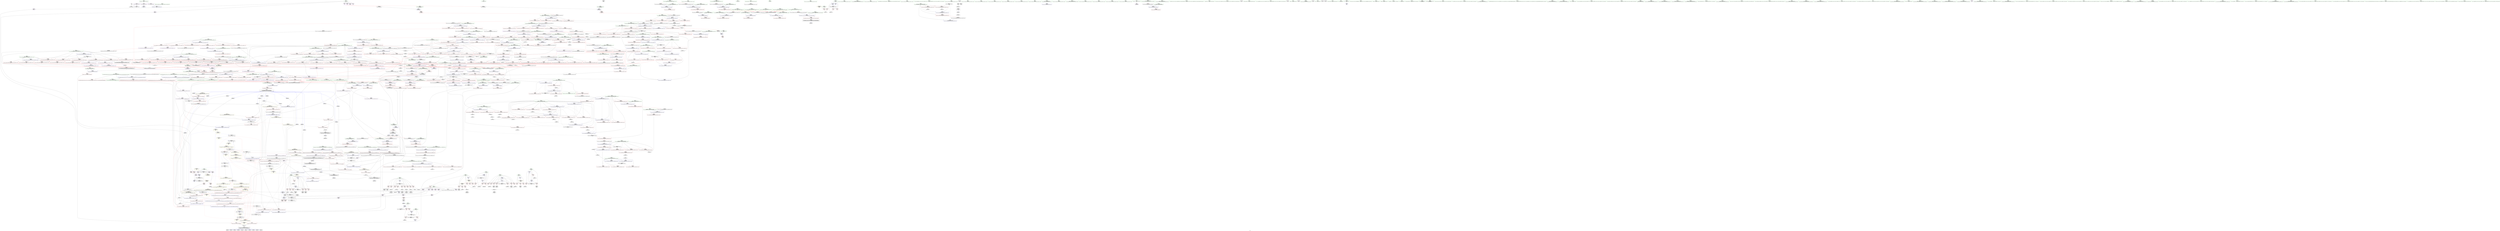 digraph "SVFG" {
	label="SVFG";

	Node0x55b9485e5ac0 [shape=record,color=grey,label="{NodeID: 0\nNullPtr}"];
	Node0x55b9485e5ac0 -> Node0x55b94863e2a0[style=solid];
	Node0x55b9485e5ac0 -> Node0x55b948660160[style=solid];
	Node0x55b94864ee30 [shape=record,color=blue,label="{NodeID: 775\n1278\<--1275\n__last.addr\<--__last\n_ZSt25__unguarded_linear_insertIPdN9__gnu_cxx5__ops14_Val_less_iterEEvT_T0_\n}"];
	Node0x55b94864ee30 -> Node0x55b94865e120[style=dashed];
	Node0x55b94864ee30 -> Node0x55b94865e1f0[style=dashed];
	Node0x55b94864ee30 -> Node0x55b9486d0370[style=dashed];
	Node0x55b9486459d0 [shape=record,color=red,label="{NodeID: 443\n590\<--561\n\<--__first.addr\n_ZSt13__heap_selectIPdN9__gnu_cxx5__ops15_Iter_less_iterEEvT_S4_S4_T0_\n|{<s0>29}}"];
	Node0x55b9486459d0:s0 -> Node0x55b948746f60[style=solid,color=red];
	Node0x55b9486b6b40 [shape=record,color=black,label="{NodeID: 1218\nMR_4V_3 = PHI(MR_4V_4, MR_4V_2, )\npts\{55 \}\n}"];
	Node0x55b9486b6b40 -> Node0x55b94864cce0[style=dashed];
	Node0x55b9486b6b40 -> Node0x55b94864cdb0[style=dashed];
	Node0x55b9486b6b40 -> Node0x55b94864ce80[style=dashed];
	Node0x55b9486b6b40 -> Node0x55b94864cf50[style=dashed];
	Node0x55b9486b6b40 -> Node0x55b94864d020[style=dashed];
	Node0x55b9486b6b40 -> Node0x55b94864d0f0[style=dashed];
	Node0x55b9486b6b40 -> Node0x55b94864d1c0[style=dashed];
	Node0x55b9486b6b40 -> Node0x55b94864d290[style=dashed];
	Node0x55b9486b6b40 -> Node0x55b94864d360[style=dashed];
	Node0x55b9486b6b40 -> Node0x55b948660670[style=dashed];
	Node0x55b948639440 [shape=record,color=green,label="{NodeID: 111\n640\<--641\n__first.addr\<--__first.addr_field_insensitive\n_ZSt11__make_heapIPdN9__gnu_cxx5__ops15_Iter_less_iterEEvT_S4_RT0_\n}"];
	Node0x55b948639440 -> Node0x55b9486466d0[style=solid];
	Node0x55b948639440 -> Node0x55b9486467a0[style=solid];
	Node0x55b948639440 -> Node0x55b948646870[style=solid];
	Node0x55b948639440 -> Node0x55b948646940[style=solid];
	Node0x55b948639440 -> Node0x55b948662960[style=solid];
	Node0x55b9486c5870 [shape=record,color=yellow,style=double,label="{NodeID: 1661\n15V_2 = CSCHI(MR_15V_1)\npts\{15 \}\nCS[]|{<s0>24}}"];
	Node0x55b9486c5870:s0 -> Node0x55b9486bdb50[style=dashed,color=red];
	Node0x55b94865b2d0 [shape=record,color=red,label="{NodeID: 554\n1004\<--995\n\<--__b.addr\n_ZSt22__move_median_to_firstIPdN9__gnu_cxx5__ops15_Iter_less_iterEEvT_S4_S4_S4_T0_\n|{<s0>48}}"];
	Node0x55b94865b2d0:s0 -> Node0x55b9487494e0[style=solid,color=red];
	Node0x55b94863e2a0 [shape=record,color=black,label="{NodeID: 222\n2\<--3\ndummyVal\<--dummyVal\n}"];
	Node0x55b948747670 [shape=record,color=black,label="{NodeID: 1772\n317 = PHI(304, )\n1st arg _ZSt6__sortIPdN9__gnu_cxx5__ops15_Iter_less_iterEEvT_S4_T0_ }"];
	Node0x55b948747670 -> Node0x55b948661510[style=solid];
	Node0x55b948660dc0 [shape=record,color=blue,label="{NodeID: 665\n250\<--247\narrayidx22\<--\nmain\n}"];
	Node0x55b948660dc0 -> Node0x55b9486bb850[style=dashed];
	Node0x55b94864bf10 [shape=record,color=purple,label="{NodeID: 333\n862\<--860\nadd.ptr16\<--\n_ZSt13__adjust_heapIPdldN9__gnu_cxx5__ops15_Iter_less_iterEEvT_T0_S5_T1_T2_\n}"];
	Node0x55b94864bf10 -> Node0x55b948664020[style=solid];
	Node0x55b948635c00 [shape=record,color=green,label="{NodeID: 1\n7\<--1\n__dso_handle\<--dummyObj\nGlob }"];
	Node0x55b94864ef00 [shape=record,color=blue,label="{NodeID: 776\n1280\<--1287\n__val\<--\n_ZSt25__unguarded_linear_insertIPdN9__gnu_cxx5__ops14_Val_less_iterEEvT_T0_\n|{|<s2>78}}"];
	Node0x55b94864ef00 -> Node0x55b94865e940[style=dashed];
	Node0x55b94864ef00 -> Node0x55b94865ea10[style=dashed];
	Node0x55b94864ef00:s2 -> Node0x55b9486d3e80[style=dashed,color=red];
	Node0x55b948645aa0 [shape=record,color=red,label="{NodeID: 444\n573\<--563\n\<--__middle.addr\n_ZSt13__heap_selectIPdN9__gnu_cxx5__ops15_Iter_less_iterEEvT_S4_S4_T0_\n|{<s0>27}}"];
	Node0x55b948645aa0:s0 -> Node0x55b94874bc20[style=solid,color=red];
	Node0x55b9486b6c30 [shape=record,color=black,label="{NodeID: 1219\nMR_6V_2 = PHI(MR_6V_4, MR_6V_1, )\npts\{57 \}\n}"];
	Node0x55b9486b6c30 -> Node0x55b948660330[style=dashed];
	Node0x55b948639510 [shape=record,color=green,label="{NodeID: 112\n642\<--643\n__last.addr\<--__last.addr_field_insensitive\n_ZSt11__make_heapIPdN9__gnu_cxx5__ops15_Iter_less_iterEEvT_S4_RT0_\n}"];
	Node0x55b948639510 -> Node0x55b9486568e0[style=solid];
	Node0x55b948639510 -> Node0x55b9486569b0[style=solid];
	Node0x55b948639510 -> Node0x55b948662a30[style=solid];
	Node0x55b9486c59d0 [shape=record,color=yellow,style=double,label="{NodeID: 1662\n15V_3 = CSCHI(MR_15V_2)\npts\{15 \}\nCS[]|{<s0>16}}"];
	Node0x55b9486c59d0:s0 -> Node0x55b9486c4450[style=dashed,color=blue];
	Node0x55b94865b3a0 [shape=record,color=red,label="{NodeID: 555\n1007\<--995\n\<--__b.addr\n_ZSt22__move_median_to_firstIPdN9__gnu_cxx5__ops15_Iter_less_iterEEvT_S4_S4_S4_T0_\n|{<s0>49}}"];
	Node0x55b94865b3a0:s0 -> Node0x55b948749160[style=solid,color=red];
	Node0x55b94863e3a0 [shape=record,color=black,label="{NodeID: 223\n159\<--9\nmain_ret\<--\nmain\n}"];
	Node0x55b948747780 [shape=record,color=black,label="{NodeID: 1773\n965 = PHI(931, )\n0th arg _ZNK9__gnu_cxx5__ops14_Iter_less_valclIPddEEbT_RT0_ }"];
	Node0x55b948747780 -> Node0x55b948664b80[style=solid];
	Node0x55b948660e90 [shape=record,color=blue,label="{NodeID: 666\n172\<--255\nj\<--inc24\nmain\n}"];
	Node0x55b948660e90 -> Node0x55b94864e7b0[style=dashed];
	Node0x55b948660e90 -> Node0x55b9486429e0[style=dashed];
	Node0x55b948660e90 -> Node0x55b948642ab0[style=dashed];
	Node0x55b948660e90 -> Node0x55b948642b80[style=dashed];
	Node0x55b948660e90 -> Node0x55b948642c50[style=dashed];
	Node0x55b948660e90 -> Node0x55b948642d20[style=dashed];
	Node0x55b948660e90 -> Node0x55b948642df0[style=dashed];
	Node0x55b948660e90 -> Node0x55b948660c20[style=dashed];
	Node0x55b948660e90 -> Node0x55b948660e90[style=dashed];
	Node0x55b948660e90 -> Node0x55b9486c3050[style=dashed];
	Node0x55b94864bfe0 [shape=record,color=purple,label="{NodeID: 334\n934\<--932\nadd.ptr\<--\n_ZSt11__push_heapIPdldN9__gnu_cxx5__ops14_Iter_less_valEEvT_T0_S5_T1_RT2_\n|{<s0>45}}"];
	Node0x55b94864bfe0:s0 -> Node0x55b948747890[style=solid,color=red];
	Node0x55b948635c90 [shape=record,color=green,label="{NodeID: 2\n9\<--1\n\<--dummyObj\nCan only get source location for instruction, argument, global var or function.}"];
	Node0x55b94864efd0 [shape=record,color=blue,label="{NodeID: 777\n1282\<--1289\n__next\<--\n_ZSt25__unguarded_linear_insertIPdN9__gnu_cxx5__ops14_Val_less_iterEEvT_T0_\n}"];
	Node0x55b94864efd0 -> Node0x55b94865e460[style=dashed];
	Node0x55b94864efd0 -> Node0x55b94864f0a0[style=dashed];
	Node0x55b948645b70 [shape=record,color=red,label="{NodeID: 445\n577\<--563\n\<--__middle.addr\n_ZSt13__heap_selectIPdN9__gnu_cxx5__ops15_Iter_less_iterEEvT_S4_S4_T0_\n}"];
	Node0x55b948645b70 -> Node0x55b948662480[style=solid];
	Node0x55b9486b7130 [shape=record,color=black,label="{NodeID: 1220\nMR_10V_2 = PHI(MR_10V_3, MR_10V_1, )\npts\{200000 \}\n|{|<s6>9}}"];
	Node0x55b9486b7130 -> Node0x55b94864dab0[style=dashed];
	Node0x55b9486b7130 -> Node0x55b94864dc50[style=dashed];
	Node0x55b9486b7130 -> Node0x55b94864dd20[style=dashed];
	Node0x55b9486b7130 -> Node0x55b948660400[style=dashed];
	Node0x55b9486b7130 -> Node0x55b9486604d0[style=dashed];
	Node0x55b9486b7130 -> Node0x55b9486b7130[style=dashed];
	Node0x55b9486b7130:s6 -> Node0x55b9486cc770[style=dashed,color=blue];
	Node0x55b9486395e0 [shape=record,color=green,label="{NodeID: 113\n644\<--645\n__comp.addr\<--__comp.addr_field_insensitive\n_ZSt11__make_heapIPdN9__gnu_cxx5__ops15_Iter_less_iterEEvT_S4_RT0_\n}"];
	Node0x55b9486395e0 -> Node0x55b948656a80[style=solid];
	Node0x55b9486395e0 -> Node0x55b948662b00[style=solid];
	Node0x55b9486c5b30 [shape=record,color=yellow,style=double,label="{NodeID: 1663\n15V_2 = CSCHI(MR_15V_1)\npts\{15 \}\nCS[]|{<s0>26}}"];
	Node0x55b9486c5b30:s0 -> Node0x55b9486ccc70[style=dashed,color=red];
	Node0x55b94865b470 [shape=record,color=red,label="{NodeID: 556\n1012\<--995\n\<--__b.addr\n_ZSt22__move_median_to_firstIPdN9__gnu_cxx5__ops15_Iter_less_iterEEvT_S4_S4_S4_T0_\n|{<s0>50}}"];
	Node0x55b94865b470:s0 -> Node0x55b9487484f0[style=solid,color=red];
	Node0x55b9486d3bb0 [shape=record,color=yellow,style=double,label="{NodeID: 1331\n8V_1 = ENCHI(MR_8V_0)\npts\{170000 \}\nFun[_Z2dpv]}"];
	Node0x55b9486d3bb0 -> Node0x55b94864d9e0[style=dashed];
	Node0x55b9486d3bb0 -> Node0x55b94864db80[style=dashed];
	Node0x55b94863e470 [shape=record,color=black,label="{NodeID: 224\n19\<--18\n\<--d\nCan only get source location for instruction, argument, global var or function.}"];
	Node0x55b948747890 [shape=record,color=black,label="{NodeID: 1774\n966 = PHI(934, )\n1st arg _ZNK9__gnu_cxx5__ops14_Iter_less_valclIPddEEbT_RT0_ }"];
	Node0x55b948747890 -> Node0x55b948664c50[style=solid];
	Node0x55b948660f60 [shape=record,color=blue,label="{NodeID: 667\n174\<--258\ncur\<--call26\nmain\n}"];
	Node0x55b948660f60 -> Node0x55b948642ec0[style=dashed];
	Node0x55b948660f60 -> Node0x55b948642f90[style=dashed];
	Node0x55b948660f60 -> Node0x55b948660f60[style=dashed];
	Node0x55b948660f60 -> Node0x55b9486c3550[style=dashed];
	Node0x55b9486da5d0 [shape=record,color=yellow,style=double,label="{NodeID: 1442\n15V_1 = ENCHI(MR_15V_0)\npts\{15 \}\nFun[_ZSt13move_backwardIPdS0_ET0_T_S2_S1_]|{<s0>76}}"];
	Node0x55b9486da5d0:s0 -> Node0x55b9486d68c0[style=dashed,color=red];
	Node0x55b94864c0b0 [shape=record,color=purple,label="{NodeID: 335\n943\<--941\nadd.ptr1\<--\n_ZSt11__push_heapIPdldN9__gnu_cxx5__ops14_Iter_less_valEEvT_T0_S5_T1_RT2_\n|{<s0>46}}"];
	Node0x55b94864c0b0:s0 -> Node0x55b94874aa70[style=solid,color=red];
	Node0x55b948635f40 [shape=record,color=green,label="{NodeID: 3\n21\<--1\n_ZSt3cin\<--dummyObj\nGlob }"];
	Node0x55b94864f0a0 [shape=record,color=blue,label="{NodeID: 778\n1282\<--1292\n__next\<--incdec.ptr\n_ZSt25__unguarded_linear_insertIPdN9__gnu_cxx5__ops14_Val_less_iterEEvT_T0_\n}"];
	Node0x55b94864f0a0 -> Node0x55b9486d0870[style=dashed];
	Node0x55b948645c40 [shape=record,color=red,label="{NodeID: 446\n591\<--563\n\<--__middle.addr\n_ZSt13__heap_selectIPdN9__gnu_cxx5__ops15_Iter_less_iterEEvT_S4_S4_T0_\n|{<s0>29}}"];
	Node0x55b948645c40:s0 -> Node0x55b9487470e0[style=solid,color=red];
	Node0x55b9486b7220 [shape=record,color=black,label="{NodeID: 1221\nMR_182V_5 = PHI(MR_182V_6, MR_182V_4, )\npts\{1063 \}\n}"];
	Node0x55b9486b7220 -> Node0x55b94865c0a0[style=dashed];
	Node0x55b9486b7220 -> Node0x55b94865c170[style=dashed];
	Node0x55b9486b7220 -> Node0x55b94865c240[style=dashed];
	Node0x55b9486b7220 -> Node0x55b94865c310[style=dashed];
	Node0x55b9486b7220 -> Node0x55b94865c3e0[style=dashed];
	Node0x55b9486b7220 -> Node0x55b948665470[style=dashed];
	Node0x55b9486b7220 -> Node0x55b948665540[style=dashed];
	Node0x55b94863e8e0 [shape=record,color=green,label="{NodeID: 114\n646\<--647\n__len\<--__len_field_insensitive\n_ZSt11__make_heapIPdN9__gnu_cxx5__ops15_Iter_less_iterEEvT_S4_RT0_\n}"];
	Node0x55b94863e8e0 -> Node0x55b948656b50[style=solid];
	Node0x55b94863e8e0 -> Node0x55b948656c20[style=solid];
	Node0x55b94863e8e0 -> Node0x55b948662bd0[style=solid];
	Node0x55b9486c5c90 [shape=record,color=yellow,style=double,label="{NodeID: 1664\n15V_3 = CSCHI(MR_15V_2)\npts\{15 \}\nCS[]|{<s0>17}}"];
	Node0x55b9486c5c90:s0 -> Node0x55b9486c5190[style=dashed,color=blue];
	Node0x55b94865b540 [shape=record,color=red,label="{NodeID: 557\n1039\<--995\n\<--__b.addr\n_ZSt22__move_median_to_firstIPdN9__gnu_cxx5__ops15_Iter_less_iterEEvT_S4_S4_S4_T0_\n|{<s0>56}}"];
	Node0x55b94865b540:s0 -> Node0x55b948749160[style=solid,color=red];
	Node0x55b94863e570 [shape=record,color=black,label="{NodeID: 225\n37\<--38\n\<--_ZNSt8ios_base4InitD1Ev\nCan only get source location for instruction, argument, global var or function.}"];
	Node0x55b9487479d0 [shape=record,color=black,label="{NodeID: 1775\n967 = PHI(911, )\n2nd arg _ZNK9__gnu_cxx5__ops14_Iter_less_valclIPddEEbT_RT0_ }"];
	Node0x55b9487479d0 -> Node0x55b948664d20[style=solid];
	Node0x55b948661030 [shape=record,color=blue,label="{NodeID: 668\n168\<--264\nans\<--\nmain\n}"];
	Node0x55b948661030 -> Node0x55b9486cae70[style=dashed];
	Node0x55b94864c180 [shape=record,color=purple,label="{NodeID: 336\n948\<--946\nadd.ptr3\<--\n_ZSt11__push_heapIPdldN9__gnu_cxx5__ops14_Iter_less_valEEvT_T0_S5_T1_RT2_\n}"];
	Node0x55b94864c180 -> Node0x55b948664840[style=solid];
	Node0x55b948635fd0 [shape=record,color=green,label="{NodeID: 4\n22\<--1\n.str\<--dummyObj\nGlob }"];
	Node0x55b94864f170 [shape=record,color=blue,label="{NodeID: 779\n1303\<--1302\n\<--\n_ZSt25__unguarded_linear_insertIPdN9__gnu_cxx5__ops14_Val_less_iterEEvT_T0_\n}"];
	Node0x55b94864f170 -> Node0x55b9486cfe70[style=dashed];
	Node0x55b948645d10 [shape=record,color=red,label="{NodeID: 447\n581\<--565\n\<--__last.addr\n_ZSt13__heap_selectIPdN9__gnu_cxx5__ops15_Iter_less_iterEEvT_S4_S4_T0_\n}"];
	Node0x55b948645d10 -> Node0x55b948689110[style=solid];
	Node0x55b9486b8b80 [shape=record,color=black,label="{NodeID: 1222\nMR_15V_5 = PHI(MR_15V_4, MR_15V_2, MR_15V_2, )\npts\{15 \}\n|{|<s1>44}}"];
	Node0x55b9486b8b80 -> Node0x55b948659660[style=dashed];
	Node0x55b9486b8b80:s1 -> Node0x55b9486bc750[style=dashed,color=red];
	Node0x55b94863e970 [shape=record,color=green,label="{NodeID: 115\n648\<--649\n__parent\<--__parent_field_insensitive\n_ZSt11__make_heapIPdN9__gnu_cxx5__ops15_Iter_less_iterEEvT_S4_RT0_\n}"];
	Node0x55b94863e970 -> Node0x55b948656cf0[style=solid];
	Node0x55b94863e970 -> Node0x55b948656dc0[style=solid];
	Node0x55b94863e970 -> Node0x55b948656e90[style=solid];
	Node0x55b94863e970 -> Node0x55b948656f60[style=solid];
	Node0x55b94863e970 -> Node0x55b948662ca0[style=solid];
	Node0x55b94863e970 -> Node0x55b948662e40[style=solid];
	Node0x55b94865b610 [shape=record,color=red,label="{NodeID: 558\n1048\<--995\n\<--__b.addr\n_ZSt22__move_median_to_firstIPdN9__gnu_cxx5__ops15_Iter_less_iterEEvT_S4_S4_S4_T0_\n|{<s0>58}}"];
	Node0x55b94865b610:s0 -> Node0x55b9487484f0[style=solid,color=red];
	Node0x55b9486d3d70 [shape=record,color=yellow,style=double,label="{NodeID: 1333\n15V_1 = ENCHI(MR_15V_0)\npts\{15 \}\nFun[_ZNK9__gnu_cxx5__ops14_Val_less_iterclIdPdEEbRT_T0_]}"];
	Node0x55b9486d3d70 -> Node0x55b94865fbf0[style=dashed];
	Node0x55b94863e670 [shape=record,color=black,label="{NodeID: 226\n83\<--82\nconv\<--cmp5\n_Z2dpv\n}"];
	Node0x55b94863e670 -> Node0x55b948660400[style=solid];
	Node0x55b948747b10 [shape=record,color=black,label="{NodeID: 1776\n1323 = PHI(1264, )\n0th arg _ZSt23__copy_move_backward_a2ILb1EPdS0_ET1_T0_S2_S1_ }"];
	Node0x55b948747b10 -> Node0x55b94864f4b0[style=solid];
	Node0x55b948661100 [shape=record,color=blue,label="{NodeID: 669\n170\<--269\ni7\<--inc31\nmain\n}"];
	Node0x55b948661100 -> Node0x55b94864e540[style=dashed];
	Node0x55b948661100 -> Node0x55b94864e610[style=dashed];
	Node0x55b948661100 -> Node0x55b94864e6e0[style=dashed];
	Node0x55b948661100 -> Node0x55b948661100[style=dashed];
	Node0x55b948661100 -> Node0x55b9486c2b50[style=dashed];
	Node0x55b94864c250 [shape=record,color=purple,label="{NodeID: 337\n961\<--959\nadd.ptr7\<--\n_ZSt11__push_heapIPdldN9__gnu_cxx5__ops14_Iter_less_valEEvT_T0_S5_T1_RT2_\n}"];
	Node0x55b94864c250 -> Node0x55b948664ab0[style=solid];
	Node0x55b948636060 [shape=record,color=green,label="{NodeID: 5\n25\<--1\n\<--dummyObj\nCan only get source location for instruction, argument, global var or function.}"];
	Node0x55b94864f240 [shape=record,color=blue,label="{NodeID: 780\n1278\<--1305\n__last.addr\<--\n_ZSt25__unguarded_linear_insertIPdN9__gnu_cxx5__ops14_Val_less_iterEEvT_T0_\n}"];
	Node0x55b94864f240 -> Node0x55b9486d0370[style=dashed];
	Node0x55b948645de0 [shape=record,color=red,label="{NodeID: 448\n580\<--567\n\<--__i\n_ZSt13__heap_selectIPdN9__gnu_cxx5__ops15_Iter_less_iterEEvT_S4_S4_T0_\n}"];
	Node0x55b948645de0 -> Node0x55b948689110[style=solid];
	Node0x55b9486b9050 [shape=record,color=black,label="{NodeID: 1223\nMR_64V_6 = PHI(MR_64V_5, MR_64V_3, MR_64V_3, )\npts\{783 \}\n}"];
	Node0x55b9486b9050 -> Node0x55b9486587c0[style=dashed];
	Node0x55b94863ea40 [shape=record,color=green,label="{NodeID: 116\n650\<--651\n__value\<--__value_field_insensitive\n_ZSt11__make_heapIPdN9__gnu_cxx5__ops15_Iter_less_iterEEvT_S4_RT0_\n|{|<s1>32}}"];
	Node0x55b94863ea40 -> Node0x55b948662d70[style=solid];
	Node0x55b94863ea40:s1 -> Node0x55b94874aa70[style=solid,color=red];
	Node0x55b94865b6e0 [shape=record,color=red,label="{NodeID: 559\n1008\<--997\n\<--__c.addr\n_ZSt22__move_median_to_firstIPdN9__gnu_cxx5__ops15_Iter_less_iterEEvT_S4_S4_S4_T0_\n|{<s0>49}}"];
	Node0x55b94865b6e0:s0 -> Node0x55b9487494e0[style=solid,color=red];
	Node0x55b9486d3e80 [shape=record,color=yellow,style=double,label="{NodeID: 1334\n228V_1 = ENCHI(MR_228V_0)\npts\{1281 \}\nFun[_ZNK9__gnu_cxx5__ops14_Val_less_iterclIdPdEEbRT_T0_]}"];
	Node0x55b9486d3e80 -> Node0x55b94865fb20[style=dashed];
	Node0x55b94863e740 [shape=record,color=black,label="{NodeID: 227\n85\<--84\nidxprom\<--\n_Z2dpv\n}"];
	Node0x55b948747c50 [shape=record,color=black,label="{NodeID: 1777\n1324 = PHI(1268, )\n1st arg _ZSt23__copy_move_backward_a2ILb1EPdS0_ET1_T0_S2_S1_ }"];
	Node0x55b948747c50 -> Node0x55b94864f580[style=solid];
	Node0x55b9486611d0 [shape=record,color=blue,label="{NodeID: 670\n162\<--280\nt\<--inc35\nmain\n}"];
	Node0x55b9486611d0 -> Node0x55b9486c1c50[style=dashed];
	Node0x55b94864c320 [shape=record,color=purple,label="{NodeID: 338\n1413\<--1410\nadd.ptr\<--\n_ZNSt20__copy_move_backwardILb1ELb1ESt26random_access_iterator_tagE13__copy_move_bIdEEPT_PKS3_S6_S4_\n}"];
	Node0x55b94864c320 -> Node0x55b9486491d0[style=solid];
	Node0x55b9486360f0 [shape=record,color=green,label="{NodeID: 6\n59\<--1\n\<--dummyObj\nCan only get source location for instruction, argument, global var or function.}"];
	Node0x55b94864f310 [shape=record,color=blue,label="{NodeID: 781\n1282\<--1308\n__next\<--incdec.ptr3\n_ZSt25__unguarded_linear_insertIPdN9__gnu_cxx5__ops14_Val_less_iterEEvT_T0_\n}"];
	Node0x55b94864f310 -> Node0x55b9486d0870[style=dashed];
	Node0x55b948645eb0 [shape=record,color=red,label="{NodeID: 449\n584\<--567\n\<--__i\n_ZSt13__heap_selectIPdN9__gnu_cxx5__ops15_Iter_less_iterEEvT_S4_S4_T0_\n|{<s0>28}}"];
	Node0x55b948645eb0:s0 -> Node0x55b948749160[style=solid,color=red];
	Node0x55b9486b9550 [shape=record,color=black,label="{NodeID: 1224\nMR_72V_8 = PHI(MR_72V_7, MR_72V_3, MR_72V_3, )\npts\{791 \}\n}"];
	Node0x55b94863eb10 [shape=record,color=green,label="{NodeID: 117\n652\<--653\nagg.tmp\<--agg.tmp_field_insensitive\n_ZSt11__make_heapIPdN9__gnu_cxx5__ops15_Iter_less_iterEEvT_S4_RT0_\n}"];
	Node0x55b94865b7b0 [shape=record,color=red,label="{NodeID: 560\n1018\<--997\n\<--__c.addr\n_ZSt22__move_median_to_firstIPdN9__gnu_cxx5__ops15_Iter_less_iterEEvT_S4_S4_S4_T0_\n|{<s0>51}}"];
	Node0x55b94865b7b0:s0 -> Node0x55b9487494e0[style=solid,color=red];
	Node0x55b94863e810 [shape=record,color=black,label="{NodeID: 228\n88\<--87\nidxprom6\<--\n_Z2dpv\n}"];
	Node0x55b948747d90 [shape=record,color=black,label="{NodeID: 1778\n1325 = PHI(1269, )\n2nd arg _ZSt23__copy_move_backward_a2ILb1EPdS0_ET1_T0_S2_S1_ }"];
	Node0x55b948747d90 -> Node0x55b94864f650[style=solid];
	Node0x55b9486612a0 [shape=record,color=blue,label="{NodeID: 671\n293\<--291\n__first.addr\<--__first\n_ZSt4sortIPdEvT_S1_\n}"];
	Node0x55b9486612a0 -> Node0x55b948643200[style=dashed];
	Node0x55b94864c3f0 [shape=record,color=purple,label="{NodeID: 339\n1426\<--1423\nadd.ptr2\<--\n_ZNSt20__copy_move_backwardILb1ELb1ESt26random_access_iterator_tagE13__copy_move_bIdEEPT_PKS3_S6_S4_\n}"];
	Node0x55b94864c3f0 -> Node0x55b948649370[style=solid];
	Node0x55b948636930 [shape=record,color=green,label="{NodeID: 7\n60\<--1\n\<--dummyObj\nCan only get source location for instruction, argument, global var or function.}"];
	Node0x55b94864f3e0 [shape=record,color=blue,label="{NodeID: 782\n1313\<--1312\n\<--\n_ZSt25__unguarded_linear_insertIPdN9__gnu_cxx5__ops14_Val_less_iterEEvT_T0_\n|{<s0>71|<s1>73}}"];
	Node0x55b94864f3e0:s0 -> Node0x55b9486c0350[style=dashed,color=blue];
	Node0x55b94864f3e0:s1 -> Node0x55b9486c7c70[style=dashed,color=blue];
	Node0x55b948645f80 [shape=record,color=red,label="{NodeID: 450\n592\<--567\n\<--__i\n_ZSt13__heap_selectIPdN9__gnu_cxx5__ops15_Iter_less_iterEEvT_S4_S4_T0_\n|{<s0>29}}"];
	Node0x55b948645f80:s0 -> Node0x55b948747260[style=solid,color=red];
	Node0x55b9486b9a50 [shape=record,color=black,label="{NodeID: 1225\nMR_15V_2 = PHI(MR_15V_5, MR_15V_1, )\npts\{15 \}\n|{|<s1>16|<s2>17}}"];
	Node0x55b9486b9a50 -> Node0x55b9486c4450[style=dashed];
	Node0x55b9486b9a50:s1 -> Node0x55b9486d3530[style=dashed,color=red];
	Node0x55b9486b9a50:s2 -> Node0x55b9486d9e70[style=dashed,color=red];
	Node0x55b94863ebe0 [shape=record,color=green,label="{NodeID: 118\n682\<--683\n_ZSt4moveIRdEONSt16remove_referenceIT_E4typeEOS2_\<--_ZSt4moveIRdEONSt16remove_referenceIT_E4typeEOS2__field_insensitive\n}"];
	Node0x55b9486c6210 [shape=record,color=yellow,style=double,label="{NodeID: 1668\n15V_3 = CSCHI(MR_15V_2)\npts\{15 \}\nCS[]|{<s0>29|<s1>30}}"];
	Node0x55b9486c6210:s0 -> Node0x55b9486cf470[style=dashed,color=blue];
	Node0x55b9486c6210:s1 -> Node0x55b9486bdb50[style=dashed,color=blue];
	Node0x55b94865b880 [shape=record,color=red,label="{NodeID: 561\n1022\<--997\n\<--__c.addr\n_ZSt22__move_median_to_firstIPdN9__gnu_cxx5__ops15_Iter_less_iterEEvT_S4_S4_S4_T0_\n|{<s0>52}}"];
	Node0x55b94865b880:s0 -> Node0x55b9487484f0[style=solid,color=red];
	Node0x55b948646a00 [shape=record,color=black,label="{NodeID: 229\n95\<--93\nidxprom8\<--sub\n_Z2dpv\n}"];
	Node0x55b948747ed0 [shape=record,color=black,label="{NodeID: 1779\n1105 = PHI(1011, 1021, 1025, 1035, 1043, 1047, 1097, )\n0th arg _ZSt9iter_swapIPdS0_EvT_T0_ }"];
	Node0x55b948747ed0 -> Node0x55b9486656e0[style=solid];
	Node0x55b948661370 [shape=record,color=blue,label="{NodeID: 672\n295\<--292\n__last.addr\<--__last\n_ZSt4sortIPdEvT_S1_\n}"];
	Node0x55b948661370 -> Node0x55b9486432d0[style=dashed];
	Node0x55b94864c4c0 [shape=record,color=red,label="{NodeID: 340\n67\<--8\n\<--k\n_Z2dpv\n}"];
	Node0x55b94864c4c0 -> Node0x55b94868ad90[style=solid];
	Node0x55b9486369c0 [shape=record,color=green,label="{NodeID: 8\n61\<--1\n\<--dummyObj\nCan only get source location for instruction, argument, global var or function.}"];
	Node0x55b94864f4b0 [shape=record,color=blue,label="{NodeID: 783\n1326\<--1323\n__first.addr\<--__first\n_ZSt23__copy_move_backward_a2ILb1EPdS0_ET1_T0_S2_S1_\n}"];
	Node0x55b94864f4b0 -> Node0x55b94865eae0[style=dashed];
	Node0x55b948646050 [shape=record,color=red,label="{NodeID: 451\n598\<--567\n\<--__i\n_ZSt13__heap_selectIPdN9__gnu_cxx5__ops15_Iter_less_iterEEvT_S4_S4_T0_\n}"];
	Node0x55b948646050 -> Node0x55b94864ad30[style=solid];
	Node0x55b9486b9f50 [shape=record,color=black,label="{NodeID: 1226\nMR_48V_3 = PHI(MR_48V_4, MR_48V_2, )\npts\{371 \}\n}"];
	Node0x55b9486b9f50 -> Node0x55b948643c90[style=dashed];
	Node0x55b9486b9f50 -> Node0x55b948643d60[style=dashed];
	Node0x55b9486b9f50 -> Node0x55b948643e30[style=dashed];
	Node0x55b9486b9f50 -> Node0x55b948643f00[style=dashed];
	Node0x55b9486b9f50 -> Node0x55b948643fd0[style=dashed];
	Node0x55b9486b9f50 -> Node0x55b9486619f0[style=dashed];
	Node0x55b94863ecb0 [shape=record,color=green,label="{NodeID: 119\n693\<--694\n_ZSt13__adjust_heapIPdldN9__gnu_cxx5__ops15_Iter_less_iterEEvT_T0_S5_T1_T2_\<--_ZSt13__adjust_heapIPdldN9__gnu_cxx5__ops15_Iter_less_iterEEvT_T0_S5_T1_T2__field_insensitive\n}"];
	Node0x55b94865b950 [shape=record,color=red,label="{NodeID: 562\n1032\<--997\n\<--__c.addr\n_ZSt22__move_median_to_firstIPdN9__gnu_cxx5__ops15_Iter_less_iterEEvT_S4_S4_S4_T0_\n|{<s0>54}}"];
	Node0x55b94865b950:s0 -> Node0x55b9487494e0[style=solid,color=red];
	Node0x55b948646ad0 [shape=record,color=black,label="{NodeID: 230\n100\<--99\nidxprom11\<--sub10\n_Z2dpv\n}"];
	Node0x55b9487484f0 [shape=record,color=black,label="{NodeID: 1780\n1106 = PHI(1012, 1022, 1026, 1036, 1044, 1048, 1098, )\n1st arg _ZSt9iter_swapIPdS0_EvT_T0_ }"];
	Node0x55b9487484f0 -> Node0x55b9486657b0[style=solid];
	Node0x55b948661440 [shape=record,color=blue,label="{NodeID: 673\n320\<--316\n__first.addr\<--__first\n_ZSt6__sortIPdN9__gnu_cxx5__ops15_Iter_less_iterEEvT_S4_T0_\n}"];
	Node0x55b948661440 -> Node0x55b9486433a0[style=dashed];
	Node0x55b948661440 -> Node0x55b948643470[style=dashed];
	Node0x55b948661440 -> Node0x55b948643540[style=dashed];
	Node0x55b948661440 -> Node0x55b948643610[style=dashed];
	Node0x55b94864c590 [shape=record,color=red,label="{NodeID: 341\n73\<--8\n\<--k\n_Z2dpv\n}"];
	Node0x55b94864c590 -> Node0x55b948687910[style=solid];
	Node0x55b948636a50 [shape=record,color=green,label="{NodeID: 9\n75\<--1\n\<--dummyObj\nCan only get source location for instruction, argument, global var or function.}"];
	Node0x55b94864f580 [shape=record,color=blue,label="{NodeID: 784\n1328\<--1324\n__last.addr\<--__last\n_ZSt23__copy_move_backward_a2ILb1EPdS0_ET1_T0_S2_S1_\n}"];
	Node0x55b94864f580 -> Node0x55b94865ebb0[style=dashed];
	Node0x55b948646120 [shape=record,color=red,label="{NodeID: 452\n618\<--607\n\<--__first.addr\n_ZSt11__sort_heapIPdN9__gnu_cxx5__ops15_Iter_less_iterEEvT_S4_RT0_\n}"];
	Node0x55b948646120 -> Node0x55b948648260[style=solid];
	Node0x55b9486ba450 [shape=record,color=black,label="{NodeID: 1227\nMR_50V_3 = PHI(MR_50V_4, MR_50V_2, )\npts\{373 \}\n}"];
	Node0x55b9486ba450 -> Node0x55b9486440a0[style=dashed];
	Node0x55b9486ba450 -> Node0x55b948644170[style=dashed];
	Node0x55b9486ba450 -> Node0x55b948661850[style=dashed];
	Node0x55b94863edb0 [shape=record,color=green,label="{NodeID: 120\n708\<--709\nthis.addr\<--this.addr_field_insensitive\n_ZNK9__gnu_cxx5__ops15_Iter_less_iterclIPdS3_EEbT_T0_\n}"];
	Node0x55b94863edb0 -> Node0x55b9486571d0[style=solid];
	Node0x55b94863edb0 -> Node0x55b948662f10[style=solid];
	Node0x55b94865ba20 [shape=record,color=red,label="{NodeID: 563\n1040\<--997\n\<--__c.addr\n_ZSt22__move_median_to_firstIPdN9__gnu_cxx5__ops15_Iter_less_iterEEvT_S4_S4_S4_T0_\n|{<s0>56}}"];
	Node0x55b94865ba20:s0 -> Node0x55b9487494e0[style=solid,color=red];
	Node0x55b948646ba0 [shape=record,color=black,label="{NodeID: 231\n104\<--103\nidxprom14\<--sub13\n_Z2dpv\n}"];
	Node0x55b9487487b0 [shape=record,color=black,label="{NodeID: 1781\n363 = PHI(334, 416, )\n0th arg _ZSt16__introsort_loopIPdlN9__gnu_cxx5__ops15_Iter_less_iterEEvT_S4_T0_T1_ }"];
	Node0x55b9487487b0 -> Node0x55b9486615e0[style=solid];
	Node0x55b948661510 [shape=record,color=blue,label="{NodeID: 674\n322\<--317\n__last.addr\<--__last\n_ZSt6__sortIPdN9__gnu_cxx5__ops15_Iter_less_iterEEvT_S4_T0_\n}"];
	Node0x55b948661510 -> Node0x55b9486436e0[style=dashed];
	Node0x55b948661510 -> Node0x55b9486437b0[style=dashed];
	Node0x55b948661510 -> Node0x55b948643880[style=dashed];
	Node0x55b948661510 -> Node0x55b948643950[style=dashed];
	Node0x55b94864c660 [shape=record,color=red,label="{NodeID: 342\n143\<--8\n\<--k\n_Z2dpv\n}"];
	Node0x55b94864c660 -> Node0x55b948647080[style=solid];
	Node0x55b948636ae0 [shape=record,color=green,label="{NodeID: 10\n94\<--1\n\<--dummyObj\nCan only get source location for instruction, argument, global var or function.}"];
	Node0x55b94864f650 [shape=record,color=blue,label="{NodeID: 785\n1330\<--1325\n__result.addr\<--__result\n_ZSt23__copy_move_backward_a2ILb1EPdS0_ET1_T0_S2_S1_\n}"];
	Node0x55b94864f650 -> Node0x55b94865ec80[style=dashed];
	Node0x55b9486461f0 [shape=record,color=red,label="{NodeID: 453\n629\<--607\n\<--__first.addr\n_ZSt11__sort_heapIPdN9__gnu_cxx5__ops15_Iter_less_iterEEvT_S4_RT0_\n|{<s0>30}}"];
	Node0x55b9486461f0:s0 -> Node0x55b948746f60[style=solid,color=red];
	Node0x55b9486ba950 [shape=record,color=black,label="{NodeID: 1228\nMR_52V_2 = PHI(MR_52V_3, MR_52V_1, )\npts\{377 \}\n}"];
	Node0x55b9486ba950 -> Node0x55b948661920[style=dashed];
	Node0x55b94863ee80 [shape=record,color=green,label="{NodeID: 121\n710\<--711\n__it1.addr\<--__it1.addr_field_insensitive\n_ZNK9__gnu_cxx5__ops15_Iter_less_iterclIPdS3_EEbT_T0_\n}"];
	Node0x55b94863ee80 -> Node0x55b9486572a0[style=solid];
	Node0x55b94863ee80 -> Node0x55b948662fe0[style=solid];
	Node0x55b94865baf0 [shape=record,color=red,label="{NodeID: 564\n1044\<--997\n\<--__c.addr\n_ZSt22__move_median_to_firstIPdN9__gnu_cxx5__ops15_Iter_less_iterEEvT_S4_S4_S4_T0_\n|{<s0>57}}"];
	Node0x55b94865baf0:s0 -> Node0x55b9487484f0[style=solid,color=red];
	Node0x55b948646c70 [shape=record,color=black,label="{NodeID: 232\n110\<--109\nidxprom17\<--sub16\n_Z2dpv\n}"];
	Node0x55b948748900 [shape=record,color=black,label="{NodeID: 1782\n364 = PHI(335, 417, )\n1st arg _ZSt16__introsort_loopIPdlN9__gnu_cxx5__ops15_Iter_less_iterEEvT_S4_T0_T1_ }"];
	Node0x55b948748900 -> Node0x55b9486616b0[style=solid];
	Node0x55b9486615e0 [shape=record,color=blue,label="{NodeID: 675\n368\<--363\n__first.addr\<--__first\n_ZSt16__introsort_loopIPdlN9__gnu_cxx5__ops15_Iter_less_iterEEvT_S4_T0_T1_\n}"];
	Node0x55b9486615e0 -> Node0x55b948643a20[style=dashed];
	Node0x55b9486615e0 -> Node0x55b948643af0[style=dashed];
	Node0x55b9486615e0 -> Node0x55b948643bc0[style=dashed];
	Node0x55b94864c730 [shape=record,color=red,label="{NodeID: 343\n146\<--8\n\<--k\n_Z2dpv\n}"];
	Node0x55b94864c730 -> Node0x55b948685f90[style=solid];
	Node0x55b948636be0 [shape=record,color=green,label="{NodeID: 11\n114\<--1\n\<--dummyObj\nCan only get source location for instruction, argument, global var or function.}"];
	Node0x55b94864f720 [shape=record,color=blue,label="{NodeID: 786\n1349\<--1348\n__it.addr\<--__it\n_ZSt12__miter_baseIPdET_S1_\n}"];
	Node0x55b94864f720 -> Node0x55b94865ed50[style=dashed];
	Node0x55b9486462c0 [shape=record,color=red,label="{NodeID: 454\n617\<--609\n\<--__last.addr\n_ZSt11__sort_heapIPdN9__gnu_cxx5__ops15_Iter_less_iterEEvT_S4_RT0_\n}"];
	Node0x55b9486462c0 -> Node0x55b948648190[style=solid];
	Node0x55b94863ef50 [shape=record,color=green,label="{NodeID: 122\n712\<--713\n__it2.addr\<--__it2.addr_field_insensitive\n_ZNK9__gnu_cxx5__ops15_Iter_less_iterclIPdS3_EEbT_T0_\n}"];
	Node0x55b94863ef50 -> Node0x55b948657370[style=solid];
	Node0x55b94863ef50 -> Node0x55b9486630b0[style=solid];
	Node0x55b94865bbc0 [shape=record,color=red,label="{NodeID: 565\n1071\<--1060\n\<--__first.addr\n_ZSt21__unguarded_partitionIPdN9__gnu_cxx5__ops15_Iter_less_iterEET_S4_S4_S4_T0_\n|{<s0>59}}"];
	Node0x55b94865bbc0:s0 -> Node0x55b948749160[style=solid,color=red];
	Node0x55b948646d40 [shape=record,color=black,label="{NodeID: 233\n117\<--116\nidxprom21\<--sub20\n_Z2dpv\n}"];
	Node0x55b948748a50 [shape=record,color=black,label="{NodeID: 1783\n365 = PHI(346, 418, )\n2nd arg _ZSt16__introsort_loopIPdlN9__gnu_cxx5__ops15_Iter_less_iterEEvT_S4_T0_T1_ }"];
	Node0x55b948748a50 -> Node0x55b948661780[style=solid];
	Node0x55b9486616b0 [shape=record,color=blue,label="{NodeID: 676\n370\<--364\n__last.addr\<--__last\n_ZSt16__introsort_loopIPdlN9__gnu_cxx5__ops15_Iter_less_iterEEvT_S4_T0_T1_\n}"];
	Node0x55b9486616b0 -> Node0x55b9486b9f50[style=dashed];
	Node0x55b94864c800 [shape=record,color=red,label="{NodeID: 344\n218\<--8\n\<--k\nmain\n}"];
	Node0x55b94864c800 -> Node0x55b94868a310[style=solid];
	Node0x55b948636ce0 [shape=record,color=green,label="{NodeID: 12\n214\<--1\n\<--dummyObj\nCan only get source location for instruction, argument, global var or function.}"];
	Node0x55b94864f7f0 [shape=record,color=blue,label="{NodeID: 787\n1358\<--1355\n__first.addr\<--__first\n_ZSt22__copy_move_backward_aILb1EPdS0_ET1_T0_S2_S1_\n}"];
	Node0x55b94864f7f0 -> Node0x55b94865ee20[style=dashed];
	Node0x55b948646390 [shape=record,color=red,label="{NodeID: 455\n626\<--609\n\<--__last.addr\n_ZSt11__sort_heapIPdN9__gnu_cxx5__ops15_Iter_less_iterEEvT_S4_RT0_\n}"];
	Node0x55b948646390 -> Node0x55b94864ae00[style=solid];
	Node0x55b94863f020 [shape=record,color=green,label="{NodeID: 123\n729\<--730\n__first.addr\<--__first.addr_field_insensitive\n_ZSt10__pop_heapIPdN9__gnu_cxx5__ops15_Iter_less_iterEEvT_S4_S4_RT0_\n}"];
	Node0x55b94863f020 -> Node0x55b9486575e0[style=solid];
	Node0x55b94863f020 -> Node0x55b9486576b0[style=solid];
	Node0x55b94863f020 -> Node0x55b948657780[style=solid];
	Node0x55b94863f020 -> Node0x55b948663180[style=solid];
	Node0x55b94865bc90 [shape=record,color=red,label="{NodeID: 566\n1075\<--1060\n\<--__first.addr\n_ZSt21__unguarded_partitionIPdN9__gnu_cxx5__ops15_Iter_less_iterEET_S4_S4_S4_T0_\n}"];
	Node0x55b94865bc90 -> Node0x55b94864aed0[style=solid];
	Node0x55b948646e10 [shape=record,color=black,label="{NodeID: 234\n120\<--119\nidxprom23\<--\n_Z2dpv\n}"];
	Node0x55b948748ba0 [shape=record,color=black,label="{NodeID: 1784\n705 = PHI(559, 778, 989, 989, 989, 989, 989, 1058, 1058, 1150, )\n0th arg _ZNK9__gnu_cxx5__ops15_Iter_less_iterclIPdS3_EEbT_T0_ }"];
	Node0x55b948748ba0 -> Node0x55b948662f10[style=solid];
	Node0x55b948661780 [shape=record,color=blue,label="{NodeID: 677\n372\<--365\n__depth_limit.addr\<--__depth_limit\n_ZSt16__introsort_loopIPdlN9__gnu_cxx5__ops15_Iter_less_iterEEvT_S4_T0_T1_\n}"];
	Node0x55b948661780 -> Node0x55b9486ba450[style=dashed];
	Node0x55b94864c8d0 [shape=record,color=red,label="{NodeID: 345\n224\<--8\n\<--k\nmain\n}"];
	Node0x55b94864c8d0 -> Node0x55b94868a190[style=solid];
	Node0x55b948636de0 [shape=record,color=green,label="{NodeID: 13\n342\<--1\n\<--dummyObj\nCan only get source location for instruction, argument, global var or function.}"];
	Node0x55b94864f8c0 [shape=record,color=blue,label="{NodeID: 788\n1360\<--1356\n__last.addr\<--__last\n_ZSt22__copy_move_backward_aILb1EPdS0_ET1_T0_S2_S1_\n}"];
	Node0x55b94864f8c0 -> Node0x55b94865eef0[style=dashed];
	Node0x55b948646460 [shape=record,color=red,label="{NodeID: 456\n630\<--609\n\<--__last.addr\n_ZSt11__sort_heapIPdN9__gnu_cxx5__ops15_Iter_less_iterEEvT_S4_RT0_\n|{<s0>30}}"];
	Node0x55b948646460:s0 -> Node0x55b9487470e0[style=solid,color=red];
	Node0x55b9486bb850 [shape=record,color=black,label="{NodeID: 1231\nMR_8V_4 = PHI(MR_8V_6, MR_8V_3, )\npts\{170000 \}\n|{|<s4>9}}"];
	Node0x55b9486bb850 -> Node0x55b948660cf0[style=dashed];
	Node0x55b9486bb850 -> Node0x55b948660dc0[style=dashed];
	Node0x55b9486bb850 -> Node0x55b9486bb850[style=dashed];
	Node0x55b9486bb850 -> Node0x55b9486c3a50[style=dashed];
	Node0x55b9486bb850:s4 -> Node0x55b9486d3bb0[style=dashed,color=red];
	Node0x55b94863f0f0 [shape=record,color=green,label="{NodeID: 124\n731\<--732\n__last.addr\<--__last.addr_field_insensitive\n_ZSt10__pop_heapIPdN9__gnu_cxx5__ops15_Iter_less_iterEEvT_S4_S4_RT0_\n}"];
	Node0x55b94863f0f0 -> Node0x55b948657850[style=solid];
	Node0x55b94863f0f0 -> Node0x55b948663250[style=solid];
	Node0x55b94865bd60 [shape=record,color=red,label="{NodeID: 567\n1091\<--1060\n\<--__first.addr\n_ZSt21__unguarded_partitionIPdN9__gnu_cxx5__ops15_Iter_less_iterEET_S4_S4_S4_T0_\n}"];
	Node0x55b94865bd60 -> Node0x55b948689410[style=solid];
	Node0x55b9486d45b0 [shape=record,color=yellow,style=double,label="{NodeID: 1342\n198V_1 = ENCHI(MR_198V_0)\npts\{651 738 787 912 1159 1281 \}\nFun[_ZSt4swapIdENSt9enable_ifIXsr6__and_ISt6__not_ISt15__is_tuple_likeIT_EESt21is_move_constructibleIS3_ESt18is_move_assignableIS3_EEE5valueEvE4typeERS3_SC_]}"];
	Node0x55b9486d45b0 -> Node0x55b94865cb30[style=dashed];
	Node0x55b9486d45b0 -> Node0x55b94865cc00[style=dashed];
	Node0x55b9486d45b0 -> Node0x55b94865ccd0[style=dashed];
	Node0x55b948646ee0 [shape=record,color=black,label="{NodeID: 235\n126\<--125\nidxprom26\<--\n_Z2dpv\n}"];
	Node0x55b948749160 [shape=record,color=black,label="{NodeID: 1785\n706 = PHI(584, 817, 1003, 1007, 1017, 1031, 1039, 1071, 1083, 1181, )\n1st arg _ZNK9__gnu_cxx5__ops15_Iter_less_iterclIPdS3_EEbT_T0_ }"];
	Node0x55b948749160 -> Node0x55b948662fe0[style=solid];
	Node0x55b948661850 [shape=record,color=blue,label="{NodeID: 678\n372\<--407\n__depth_limit.addr\<--dec\n_ZSt16__introsort_loopIPdlN9__gnu_cxx5__ops15_Iter_less_iterEEvT_S4_T0_T1_\n}"];
	Node0x55b948661850 -> Node0x55b948644240[style=dashed];
	Node0x55b948661850 -> Node0x55b9486ba450[style=dashed];
	Node0x55b94864c9a0 [shape=record,color=red,label="{NodeID: 346\n243\<--8\n\<--k\nmain\n}"];
	Node0x55b94864c9a0 -> Node0x55b948688390[style=solid];
	Node0x55b948636ee0 [shape=record,color=green,label="{NodeID: 14\n347\<--1\n\<--dummyObj\nCan only get source location for instruction, argument, global var or function.}"];
	Node0x55b94864f990 [shape=record,color=blue,label="{NodeID: 789\n1362\<--1357\n__result.addr\<--__result\n_ZSt22__copy_move_backward_aILb1EPdS0_ET1_T0_S2_S1_\n}"];
	Node0x55b94864f990 -> Node0x55b94865efc0[style=dashed];
	Node0x55b948646530 [shape=record,color=red,label="{NodeID: 457\n631\<--609\n\<--__last.addr\n_ZSt11__sort_heapIPdN9__gnu_cxx5__ops15_Iter_less_iterEEvT_S4_RT0_\n|{<s0>30}}"];
	Node0x55b948646530:s0 -> Node0x55b948747260[style=solid,color=red];
	Node0x55b9486bbd50 [shape=record,color=black,label="{NodeID: 1232\nMR_150V_3 = PHI(MR_150V_4, MR_150V_2, )\npts\{908 \}\n}"];
	Node0x55b9486bbd50 -> Node0x55b948659ce0[style=dashed];
	Node0x55b9486bbd50 -> Node0x55b948659db0[style=dashed];
	Node0x55b9486bbd50 -> Node0x55b948659f50[style=dashed];
	Node0x55b9486bbd50 -> Node0x55b948664910[style=dashed];
	Node0x55b94863f1c0 [shape=record,color=green,label="{NodeID: 125\n733\<--734\n__result.addr\<--__result.addr_field_insensitive\n_ZSt10__pop_heapIPdN9__gnu_cxx5__ops15_Iter_less_iterEEvT_S4_S4_RT0_\n}"];
	Node0x55b94863f1c0 -> Node0x55b948657920[style=solid];
	Node0x55b94863f1c0 -> Node0x55b9486579f0[style=solid];
	Node0x55b94863f1c0 -> Node0x55b948663320[style=solid];
	Node0x55b94865be30 [shape=record,color=red,label="{NodeID: 568\n1095\<--1060\n\<--__first.addr\n_ZSt21__unguarded_partitionIPdN9__gnu_cxx5__ops15_Iter_less_iterEET_S4_S4_S4_T0_\n}"];
	Node0x55b94865be30 -> Node0x55b948648b50[style=solid];
	Node0x55b948646fb0 [shape=record,color=black,label="{NodeID: 236\n129\<--128\nidxprom28\<--\n_Z2dpv\n}"];
	Node0x55b9487494e0 [shape=record,color=black,label="{NodeID: 1786\n707 = PHI(585, 821, 1004, 1008, 1018, 1032, 1040, 1072, 1084, 1182, )\n2nd arg _ZNK9__gnu_cxx5__ops15_Iter_less_iterclIPdS3_EEbT_T0_ }"];
	Node0x55b9487494e0 -> Node0x55b9486630b0[style=solid];
	Node0x55b948661920 [shape=record,color=blue,label="{NodeID: 679\n376\<--412\n__cut\<--call\n_ZSt16__introsort_loopIPdlN9__gnu_cxx5__ops15_Iter_less_iterEEvT_S4_T0_T1_\n}"];
	Node0x55b948661920 -> Node0x55b948644310[style=dashed];
	Node0x55b948661920 -> Node0x55b9486443e0[style=dashed];
	Node0x55b948661920 -> Node0x55b9486ba950[style=dashed];
	Node0x55b94864ca70 [shape=record,color=red,label="{NodeID: 347\n191\<--11\n\<--n\nmain\n}"];
	Node0x55b94864ca70 -> Node0x55b94868a610[style=solid];
	Node0x55b948636fe0 [shape=record,color=green,label="{NodeID: 15\n393\<--1\n\<--dummyObj\nCan only get source location for instruction, argument, global var or function.}"];
	Node0x55b94864fa60 [shape=record,color=blue,label="{NodeID: 790\n1364\<--1370\n__simple\<--\n_ZSt22__copy_move_backward_aILb1EPdS0_ET1_T0_S2_S1_\n}"];
	Node0x55b948646600 [shape=record,color=red,label="{NodeID: 458\n632\<--611\n\<--__comp.addr\n_ZSt11__sort_heapIPdN9__gnu_cxx5__ops15_Iter_less_iterEEvT_S4_RT0_\n|{<s0>30}}"];
	Node0x55b948646600:s0 -> Node0x55b9487473e0[style=solid,color=red];
	Node0x55b9486bc250 [shape=record,color=black,label="{NodeID: 1233\nMR_158V_3 = PHI(MR_158V_4, MR_158V_2, )\npts\{916 \}\n}"];
	Node0x55b9486bc250 -> Node0x55b94865a1c0[style=dashed];
	Node0x55b9486bc250 -> Node0x55b94865a290[style=dashed];
	Node0x55b9486bc250 -> Node0x55b94865a360[style=dashed];
	Node0x55b9486bc250 -> Node0x55b9486649e0[style=dashed];
	Node0x55b94863f290 [shape=record,color=green,label="{NodeID: 126\n735\<--736\n__comp.addr\<--__comp.addr_field_insensitive\n_ZSt10__pop_heapIPdN9__gnu_cxx5__ops15_Iter_less_iterEEvT_S4_S4_RT0_\n}"];
	Node0x55b94863f290 -> Node0x55b948657ac0[style=solid];
	Node0x55b94863f290 -> Node0x55b9486633f0[style=solid];
	Node0x55b9486c6d10 [shape=record,color=yellow,style=double,label="{NodeID: 1676\n15V_2 = CSCHI(MR_15V_1)\npts\{15 \}\nCS[]|{<s0>50|<s1>52|<s2>53|<s3>55|<s4>57|<s5>58|<s6>61}}"];
	Node0x55b9486c6d10:s0 -> Node0x55b9486c9570[style=dashed,color=blue];
	Node0x55b9486c6d10:s1 -> Node0x55b9486c9570[style=dashed,color=blue];
	Node0x55b9486c6d10:s2 -> Node0x55b9486c9570[style=dashed,color=blue];
	Node0x55b9486c6d10:s3 -> Node0x55b9486c9570[style=dashed,color=blue];
	Node0x55b9486c6d10:s4 -> Node0x55b9486c9570[style=dashed,color=blue];
	Node0x55b9486c6d10:s5 -> Node0x55b9486c9570[style=dashed,color=blue];
	Node0x55b9486c6d10:s6 -> Node0x55b9486ccc70[style=dashed,color=blue];
	Node0x55b94865bf00 [shape=record,color=red,label="{NodeID: 569\n1097\<--1060\n\<--__first.addr\n_ZSt21__unguarded_partitionIPdN9__gnu_cxx5__ops15_Iter_less_iterEET_S4_S4_S4_T0_\n|{<s0>61}}"];
	Node0x55b94865bf00:s0 -> Node0x55b948747ed0[style=solid,color=red];
	Node0x55b948647080 [shape=record,color=black,label="{NodeID: 237\n144\<--143\nidxprom33\<--\n_Z2dpv\n}"];
	Node0x55b948749860 [shape=record,color=black,label="{NodeID: 1787\n1216 = PHI(471, )\n0th arg _ZSt26__unguarded_insertion_sortIPdN9__gnu_cxx5__ops15_Iter_less_iterEEvT_S4_T0_ }"];
	Node0x55b948749860 -> Node0x55b94864e880[style=solid];
	Node0x55b9486619f0 [shape=record,color=blue,label="{NodeID: 680\n370\<--420\n__last.addr\<--\n_ZSt16__introsort_loopIPdlN9__gnu_cxx5__ops15_Iter_less_iterEEvT_S4_T0_T1_\n}"];
	Node0x55b9486619f0 -> Node0x55b9486b9f50[style=dashed];
	Node0x55b94864cb40 [shape=record,color=red,label="{NodeID: 348\n205\<--11\n\<--n\nmain\n}"];
	Node0x55b94864cb40 -> Node0x55b9486473c0[style=solid];
	Node0x55b948654520 [shape=record,color=black,label="{NodeID: 1123\n939 = PHI(61, 935, )\n}"];
	Node0x55b9486370e0 [shape=record,color=green,label="{NodeID: 16\n397\<--1\n\<--dummyObj\nCan only get source location for instruction, argument, global var or function.|{<s0>37}}"];
	Node0x55b9486370e0:s0 -> Node0x55b948744ea0[style=solid,color=red];
	Node0x55b94864fb30 [shape=record,color=blue,label="{NodeID: 791\n1380\<--1379\n__it.addr\<--__it\n_ZSt12__niter_baseIPdET_S1_\n}"];
	Node0x55b94864fb30 -> Node0x55b94865f090[style=dashed];
	Node0x55b9486466d0 [shape=record,color=red,label="{NodeID: 459\n658\<--640\n\<--__first.addr\n_ZSt11__make_heapIPdN9__gnu_cxx5__ops15_Iter_less_iterEEvT_S4_RT0_\n}"];
	Node0x55b9486466d0 -> Node0x55b948648400[style=solid];
	Node0x55b9486bc750 [shape=record,color=black,label="{NodeID: 1234\nMR_15V_2 = PHI(MR_15V_3, MR_15V_1, )\npts\{15 \}\n|{|<s4>45}}"];
	Node0x55b9486bc750 -> Node0x55b94865a430[style=dashed];
	Node0x55b9486bc750 -> Node0x55b94865a500[style=dashed];
	Node0x55b9486bc750 -> Node0x55b948664840[style=dashed];
	Node0x55b9486bc750 -> Node0x55b948664ab0[style=dashed];
	Node0x55b9486bc750:s4 -> Node0x55b9486d6430[style=dashed,color=red];
	Node0x55b94863f360 [shape=record,color=green,label="{NodeID: 127\n737\<--738\n__value\<--__value_field_insensitive\n_ZSt10__pop_heapIPdN9__gnu_cxx5__ops15_Iter_less_iterEEvT_S4_S4_RT0_\n|{|<s1>36}}"];
	Node0x55b94863f360 -> Node0x55b9486634c0[style=solid];
	Node0x55b94863f360:s1 -> Node0x55b94874aa70[style=solid,color=red];
	Node0x55b94865bfd0 [shape=record,color=red,label="{NodeID: 570\n1100\<--1060\n\<--__first.addr\n_ZSt21__unguarded_partitionIPdN9__gnu_cxx5__ops15_Iter_less_iterEET_S4_S4_S4_T0_\n}"];
	Node0x55b94865bfd0 -> Node0x55b94864b140[style=solid];
	Node0x55b948647150 [shape=record,color=black,label="{NodeID: 238\n148\<--147\nidxprom36\<--div35\n_Z2dpv\n}"];
	Node0x55b948749970 [shape=record,color=black,label="{NodeID: 1788\n1217 = PHI(472, )\n1st arg _ZSt26__unguarded_insertion_sortIPdN9__gnu_cxx5__ops15_Iter_less_iterEEvT_S4_T0_ }"];
	Node0x55b948749970 -> Node0x55b94864e950[style=solid];
	Node0x55b948661ac0 [shape=record,color=blue,label="{NodeID: 681\n426\<--425\n__n.addr\<--__n\n_ZSt4__lgl\n}"];
	Node0x55b948661ac0 -> Node0x55b9486444b0[style=dashed];
	Node0x55b94864cc10 [shape=record,color=red,label="{NodeID: 349\n241\<--11\n\<--n\nmain\n}"];
	Node0x55b94864cc10 -> Node0x55b948688510[style=solid];
	Node0x55b9486546b0 [shape=record,color=grey,label="{NodeID: 1124\n813 = Binary(347, 812, )\n}"];
	Node0x55b9486546b0 -> Node0x55b948663c10[style=solid];
	Node0x55b9486371e0 [shape=record,color=green,label="{NodeID: 17\n408\<--1\n\<--dummyObj\nCan only get source location for instruction, argument, global var or function.}"];
	Node0x55b94864fc00 [shape=record,color=blue,label="{NodeID: 792\n1389\<--1386\n__first.addr\<--__first\n_ZNSt20__copy_move_backwardILb1ELb1ESt26random_access_iterator_tagE13__copy_move_bIdEEPT_PKS3_S6_S4_\n}"];
	Node0x55b94864fc00 -> Node0x55b94865f160[style=dashed];
	Node0x55b94864fc00 -> Node0x55b94865f230[style=dashed];
	Node0x55b9486467a0 [shape=record,color=red,label="{NodeID: 460\n667\<--640\n\<--__first.addr\n_ZSt11__make_heapIPdN9__gnu_cxx5__ops15_Iter_less_iterEEvT_S4_RT0_\n}"];
	Node0x55b9486467a0 -> Node0x55b9486485a0[style=solid];
	Node0x55b94863f430 [shape=record,color=green,label="{NodeID: 128\n739\<--740\nagg.tmp\<--agg.tmp_field_insensitive\n_ZSt10__pop_heapIPdN9__gnu_cxx5__ops15_Iter_less_iterEEvT_S4_S4_RT0_\n}"];
	Node0x55b94865c0a0 [shape=record,color=red,label="{NodeID: 571\n1079\<--1062\n\<--__last.addr\n_ZSt21__unguarded_partitionIPdN9__gnu_cxx5__ops15_Iter_less_iterEET_S4_S4_S4_T0_\n}"];
	Node0x55b94865c0a0 -> Node0x55b94864afa0[style=solid];
	Node0x55b948647220 [shape=record,color=black,label="{NodeID: 239\n53\<--150\n_Z2dpv_ret\<--\n_Z2dpv\n|{<s0>9}}"];
	Node0x55b948647220:s0 -> Node0x55b9487412a0[style=solid,color=blue];
	Node0x55b948749a80 [shape=record,color=black,label="{NodeID: 1789\n1386 = PHI(1371, )\n0th arg _ZNSt20__copy_move_backwardILb1ELb1ESt26random_access_iterator_tagE13__copy_move_bIdEEPT_PKS3_S6_S4_ }"];
	Node0x55b948749a80 -> Node0x55b94864fc00[style=solid];
	Node0x55b948661b90 [shape=record,color=blue,label="{NodeID: 682\n444\<--440\n__first.addr\<--__first\n_ZSt22__final_insertion_sortIPdN9__gnu_cxx5__ops15_Iter_less_iterEEvT_S4_T0_\n}"];
	Node0x55b948661b90 -> Node0x55b948644580[style=dashed];
	Node0x55b948661b90 -> Node0x55b948644650[style=dashed];
	Node0x55b948661b90 -> Node0x55b948644720[style=dashed];
	Node0x55b948661b90 -> Node0x55b9486447f0[style=dashed];
	Node0x55b948661b90 -> Node0x55b9486448c0[style=dashed];
	Node0x55b94864cce0 [shape=record,color=red,label="{NodeID: 350\n66\<--54\n\<--i\n_Z2dpv\n}"];
	Node0x55b94864cce0 -> Node0x55b94868ad90[style=solid];
	Node0x55b948654830 [shape=record,color=grey,label="{NodeID: 1125\n841 = Binary(840, 624, )\n}"];
	Node0x55b948654830 -> Node0x55b948688810[style=solid];
	Node0x55b9486372e0 [shape=record,color=green,label="{NodeID: 18\n431\<--1\n\<--dummyObj\nCan only get source location for instruction, argument, global var or function.}"];
	Node0x55b94864fcd0 [shape=record,color=blue,label="{NodeID: 793\n1391\<--1387\n__last.addr\<--__last\n_ZNSt20__copy_move_backwardILb1ELb1ESt26random_access_iterator_tagE13__copy_move_bIdEEPT_PKS3_S6_S4_\n}"];
	Node0x55b94864fcd0 -> Node0x55b94865f300[style=dashed];
	Node0x55b948646870 [shape=record,color=red,label="{NodeID: 461\n678\<--640\n\<--__first.addr\n_ZSt11__make_heapIPdN9__gnu_cxx5__ops15_Iter_less_iterEEvT_S4_RT0_\n}"];
	Node0x55b948646870 -> Node0x55b94864ba30[style=solid];
	Node0x55b94863f500 [shape=record,color=green,label="{NodeID: 129\n768\<--769\n__t.addr\<--__t.addr_field_insensitive\n_ZSt4moveIRdEONSt16remove_referenceIT_E4typeEOS2_\n}"];
	Node0x55b94863f500 -> Node0x55b948657e00[style=solid];
	Node0x55b94863f500 -> Node0x55b948663660[style=solid];
	Node0x55b94865c170 [shape=record,color=red,label="{NodeID: 572\n1084\<--1062\n\<--__last.addr\n_ZSt21__unguarded_partitionIPdN9__gnu_cxx5__ops15_Iter_less_iterEET_S4_S4_S4_T0_\n|{<s0>60}}"];
	Node0x55b94865c170:s0 -> Node0x55b9487494e0[style=solid,color=red];
	Node0x55b9486472f0 [shape=record,color=black,label="{NodeID: 240\n195\<--194\nidxprom\<--\nmain\n}"];
	Node0x55b948749b90 [shape=record,color=black,label="{NodeID: 1790\n1387 = PHI(1372, )\n1st arg _ZNSt20__copy_move_backwardILb1ELb1ESt26random_access_iterator_tagE13__copy_move_bIdEEPT_PKS3_S6_S4_ }"];
	Node0x55b948749b90 -> Node0x55b94864fcd0[style=solid];
	Node0x55b948661c60 [shape=record,color=blue,label="{NodeID: 683\n446\<--441\n__last.addr\<--__last\n_ZSt22__final_insertion_sortIPdN9__gnu_cxx5__ops15_Iter_less_iterEEvT_S4_T0_\n}"];
	Node0x55b948661c60 -> Node0x55b948644990[style=dashed];
	Node0x55b948661c60 -> Node0x55b948644a60[style=dashed];
	Node0x55b948661c60 -> Node0x55b948644b30[style=dashed];
	Node0x55b94864cdb0 [shape=record,color=red,label="{NodeID: 351\n78\<--54\n\<--i\n_Z2dpv\n}"];
	Node0x55b94864cdb0 -> Node0x55b94868b210[style=solid];
	Node0x55b9486549b0 [shape=record,color=grey,label="{NodeID: 1126\n846 = Binary(845, 347, )\n}"];
	Node0x55b9486549b0 -> Node0x55b948654cb0[style=solid];
	Node0x55b9486373e0 [shape=record,color=green,label="{NodeID: 19\n437\<--1\n\<--dummyObj\nCan only get source location for instruction, argument, global var or function.}"];
	Node0x55b94864fda0 [shape=record,color=blue,label="{NodeID: 794\n1393\<--1388\n__result.addr\<--__result\n_ZNSt20__copy_move_backwardILb1ELb1ESt26random_access_iterator_tagE13__copy_move_bIdEEPT_PKS3_S6_S4_\n}"];
	Node0x55b94864fda0 -> Node0x55b94865f3d0[style=dashed];
	Node0x55b94864fda0 -> Node0x55b94865f4a0[style=dashed];
	Node0x55b948646940 [shape=record,color=red,label="{NodeID: 462\n686\<--640\n\<--__first.addr\n_ZSt11__make_heapIPdN9__gnu_cxx5__ops15_Iter_less_iterEEvT_S4_RT0_\n|{<s0>33}}"];
	Node0x55b948646940:s0 -> Node0x55b948744c90[style=solid,color=red];
	Node0x55b94863f5d0 [shape=record,color=green,label="{NodeID: 130\n778\<--779\n__comp\<--__comp_field_insensitive\n_ZSt13__adjust_heapIPdldN9__gnu_cxx5__ops15_Iter_less_iterEEvT_T0_S5_T1_T2_\n|{<s0>38|<s1>41}}"];
	Node0x55b94863f5d0:s0 -> Node0x55b948748ba0[style=solid,color=red];
	Node0x55b94863f5d0:s1 -> Node0x55b948746a90[style=solid,color=red];
	Node0x55b9486f5470 [shape=record,color=yellow,style=double,label="{NodeID: 1680\n15V_2 = CSCHI(MR_15V_1)\npts\{15 \}\nCS[]|{<s0>68|<s1>68}}"];
	Node0x55b9486f5470:s0 -> Node0x55b94865d9d0[style=dashed,color=blue];
	Node0x55b9486f5470:s1 -> Node0x55b948665fd0[style=dashed,color=blue];
	Node0x55b94865c240 [shape=record,color=red,label="{NodeID: 573\n1087\<--1062\n\<--__last.addr\n_ZSt21__unguarded_partitionIPdN9__gnu_cxx5__ops15_Iter_less_iterEET_S4_S4_S4_T0_\n}"];
	Node0x55b94865c240 -> Node0x55b94864b070[style=solid];
	Node0x55b9486473c0 [shape=record,color=black,label="{NodeID: 241\n206\<--205\nidx.ext\<--\nmain\n}"];
	Node0x55b948749ca0 [shape=record,color=black,label="{NodeID: 1791\n1388 = PHI(1373, )\n2nd arg _ZNSt20__copy_move_backwardILb1ELb1ESt26random_access_iterator_tagE13__copy_move_bIdEEPT_PKS3_S6_S4_ }"];
	Node0x55b948749ca0 -> Node0x55b94864fda0[style=solid];
	Node0x55b948661d30 [shape=record,color=blue,label="{NodeID: 684\n488\<--483\n__first.addr\<--__first\n_ZSt14__partial_sortIPdN9__gnu_cxx5__ops15_Iter_less_iterEEvT_S4_S4_T0_\n}"];
	Node0x55b948661d30 -> Node0x55b948644c00[style=dashed];
	Node0x55b948661d30 -> Node0x55b948644cd0[style=dashed];
	Node0x55b94864ce80 [shape=record,color=red,label="{NodeID: 352\n84\<--54\n\<--i\n_Z2dpv\n}"];
	Node0x55b94864ce80 -> Node0x55b94863e740[style=solid];
	Node0x55b948654b30 [shape=record,color=grey,label="{NodeID: 1127\n93 = Binary(92, 94, )\n}"];
	Node0x55b948654b30 -> Node0x55b948646a00[style=solid];
	Node0x55b9486374e0 [shape=record,color=green,label="{NodeID: 20\n624\<--1\n\<--dummyObj\nCan only get source location for instruction, argument, global var or function.}"];
	Node0x55b94864fe70 [shape=record,color=blue,label="{NodeID: 795\n1395\<--1405\n_Num\<--sub.ptr.div\n_ZNSt20__copy_move_backwardILb1ELb1ESt26random_access_iterator_tagE13__copy_move_bIdEEPT_PKS3_S6_S4_\n}"];
	Node0x55b94864fe70 -> Node0x55b94865f570[style=dashed];
	Node0x55b94864fe70 -> Node0x55b94865f640[style=dashed];
	Node0x55b94864fe70 -> Node0x55b94865f710[style=dashed];
	Node0x55b94864fe70 -> Node0x55b94865f7e0[style=dashed];
	Node0x55b9486568e0 [shape=record,color=red,label="{NodeID: 463\n657\<--642\n\<--__last.addr\n_ZSt11__make_heapIPdN9__gnu_cxx5__ops15_Iter_less_iterEEvT_S4_RT0_\n}"];
	Node0x55b9486568e0 -> Node0x55b948648330[style=solid];
	Node0x55b9486bdb50 [shape=record,color=black,label="{NodeID: 1238\nMR_15V_2 = PHI(MR_15V_3, MR_15V_1, )\npts\{15 \}\n|{<s0>24|<s1>30|<s2>30|<s3>30}}"];
	Node0x55b9486bdb50:s0 -> Node0x55b9486c59d0[style=dashed,color=blue];
	Node0x55b9486bdb50:s1 -> Node0x55b948657b90[style=dashed,color=red];
	Node0x55b9486bdb50:s2 -> Node0x55b948657c60[style=dashed,color=red];
	Node0x55b9486bdb50:s3 -> Node0x55b948663590[style=dashed,color=red];
	Node0x55b94863f6a0 [shape=record,color=green,label="{NodeID: 131\n780\<--781\n__first.addr\<--__first.addr_field_insensitive\n_ZSt13__adjust_heapIPdldN9__gnu_cxx5__ops15_Iter_less_iterEEvT_T0_S5_T1_T2_\n}"];
	Node0x55b94863f6a0 -> Node0x55b948657ed0[style=solid];
	Node0x55b94863f6a0 -> Node0x55b948657fa0[style=solid];
	Node0x55b94863f6a0 -> Node0x55b948658070[style=solid];
	Node0x55b94863f6a0 -> Node0x55b948658140[style=solid];
	Node0x55b94863f6a0 -> Node0x55b948658210[style=solid];
	Node0x55b94863f6a0 -> Node0x55b9486582e0[style=solid];
	Node0x55b94863f6a0 -> Node0x55b9486583b0[style=solid];
	Node0x55b94863f6a0 -> Node0x55b948663730[style=solid];
	Node0x55b9486f55d0 [shape=record,color=yellow,style=double,label="{NodeID: 1681\n15V_2 = CSCHI(MR_15V_1)\npts\{15 \}\nCS[]|{<s0>76}}"];
	Node0x55b9486f55d0:s0 -> Node0x55b9486f5470[style=dashed,color=blue];
	Node0x55b94865c310 [shape=record,color=red,label="{NodeID: 574\n1092\<--1062\n\<--__last.addr\n_ZSt21__unguarded_partitionIPdN9__gnu_cxx5__ops15_Iter_less_iterEET_S4_S4_S4_T0_\n}"];
	Node0x55b94865c310 -> Node0x55b948689410[style=solid];
	Node0x55b9486d4cf0 [shape=record,color=yellow,style=double,label="{NodeID: 1349\n209V_1 = ENCHI(MR_209V_0)\npts\{651 738 787 912 1127 1281 \}\nFun[_ZSt16__insertion_sortIPdN9__gnu_cxx5__ops15_Iter_less_iterEEvT_S4_T0_]}"];
	Node0x55b9486d4cf0 -> Node0x55b94865d900[style=dashed];
	Node0x55b9486d4cf0 -> Node0x55b94865d9d0[style=dashed];
	Node0x55b948647490 [shape=record,color=black,label="{NodeID: 242\n232\<--231\nidxprom15\<--\nmain\n}"];
	Node0x55b948749db0 [shape=record,color=black,label="{NodeID: 1792\n900 = PHI(874, )\n0th arg _ZSt11__push_heapIPdldN9__gnu_cxx5__ops14_Iter_less_valEEvT_T0_S5_T1_RT2_ }"];
	Node0x55b948749db0 -> Node0x55b948664360[style=solid];
	Node0x55b948661e00 [shape=record,color=blue,label="{NodeID: 685\n490\<--484\n__middle.addr\<--__middle\n_ZSt14__partial_sortIPdN9__gnu_cxx5__ops15_Iter_less_iterEEvT_S4_S4_T0_\n}"];
	Node0x55b948661e00 -> Node0x55b948644da0[style=dashed];
	Node0x55b948661e00 -> Node0x55b948644e70[style=dashed];
	Node0x55b94864cf50 [shape=record,color=red,label="{NodeID: 353\n92\<--54\n\<--i\n_Z2dpv\n}"];
	Node0x55b94864cf50 -> Node0x55b948654b30[style=solid];
	Node0x55b948654cb0 [shape=record,color=grey,label="{NodeID: 1128\n847 = Binary(846, 347, )\n}"];
	Node0x55b948654cb0 -> Node0x55b948688990[style=solid];
	Node0x55b9486375e0 [shape=record,color=green,label="{NodeID: 21\n1370\<--1\n\<--dummyObj\nCan only get source location for instruction, argument, global var or function.}"];
	Node0x55b94864ff40 [shape=record,color=blue, style = dotted,label="{NodeID: 796\n1460\<--1462\noffset_0\<--dummyVal\n_ZNSt20__copy_move_backwardILb1ELb1ESt26random_access_iterator_tagE13__copy_move_bIdEEPT_PKS3_S6_S4_\n}"];
	Node0x55b94864ff40 -> Node0x55b9486bfe50[style=dashed];
	Node0x55b9486569b0 [shape=record,color=red,label="{NodeID: 464\n666\<--642\n\<--__last.addr\n_ZSt11__make_heapIPdN9__gnu_cxx5__ops15_Iter_less_iterEEvT_S4_RT0_\n}"];
	Node0x55b9486569b0 -> Node0x55b9486484d0[style=solid];
	Node0x55b9486be050 [shape=record,color=black,label="{NodeID: 1239\nMR_102V_3 = PHI(MR_102V_4, MR_102V_2, )\npts\{610 \}\n}"];
	Node0x55b9486be050 -> Node0x55b9486462c0[style=dashed];
	Node0x55b9486be050 -> Node0x55b948646390[style=dashed];
	Node0x55b9486be050 -> Node0x55b948662890[style=dashed];
	Node0x55b94863f770 [shape=record,color=green,label="{NodeID: 132\n782\<--783\n__holeIndex.addr\<--__holeIndex.addr_field_insensitive\n_ZSt13__adjust_heapIPdldN9__gnu_cxx5__ops15_Iter_less_iterEEvT_T0_S5_T1_T2_\n}"];
	Node0x55b94863f770 -> Node0x55b948658480[style=solid];
	Node0x55b94863f770 -> Node0x55b948658550[style=solid];
	Node0x55b94863f770 -> Node0x55b948658620[style=solid];
	Node0x55b94863f770 -> Node0x55b9486586f0[style=solid];
	Node0x55b94863f770 -> Node0x55b9486587c0[style=solid];
	Node0x55b94863f770 -> Node0x55b948663800[style=solid];
	Node0x55b94863f770 -> Node0x55b948663e80[style=solid];
	Node0x55b94863f770 -> Node0x55b9486640f0[style=solid];
	Node0x55b9486f5730 [shape=record,color=yellow,style=double,label="{NodeID: 1682\n15V_2 = CSCHI(MR_15V_1)\npts\{15 \}\nCS[]|{<s0>84}}"];
	Node0x55b9486f5730:s0 -> Node0x55b9486f55d0[style=dashed,color=blue];
	Node0x55b94865c3e0 [shape=record,color=red,label="{NodeID: 575\n1098\<--1062\n\<--__last.addr\n_ZSt21__unguarded_partitionIPdN9__gnu_cxx5__ops15_Iter_less_iterEET_S4_S4_S4_T0_\n|{<s0>61}}"];
	Node0x55b94865c3e0:s0 -> Node0x55b9487484f0[style=solid,color=red];
	Node0x55b9486d4e90 [shape=record,color=yellow,style=double,label="{NodeID: 1350\n2V_1 = ENCHI(MR_2V_0)\npts\{10 \}\nFun[main]|{|<s3>9}}"];
	Node0x55b9486d4e90 -> Node0x55b94864c800[style=dashed];
	Node0x55b9486d4e90 -> Node0x55b94864c8d0[style=dashed];
	Node0x55b9486d4e90 -> Node0x55b94864c9a0[style=dashed];
	Node0x55b9486d4e90:s3 -> Node0x55b9486d38e0[style=dashed,color=red];
	Node0x55b948647560 [shape=record,color=black,label="{NodeID: 243\n236\<--235\nidxprom17\<--\nmain\n}"];
	Node0x55b948749ec0 [shape=record,color=black,label="{NodeID: 1793\n901 = PHI(875, )\n1st arg _ZSt11__push_heapIPdldN9__gnu_cxx5__ops14_Iter_less_valEEvT_T0_S5_T1_RT2_ }"];
	Node0x55b948749ec0 -> Node0x55b948664430[style=solid];
	Node0x55b948661ed0 [shape=record,color=blue,label="{NodeID: 686\n492\<--485\n__last.addr\<--__last\n_ZSt14__partial_sortIPdN9__gnu_cxx5__ops15_Iter_less_iterEEvT_S4_S4_T0_\n}"];
	Node0x55b948661ed0 -> Node0x55b948644f40[style=dashed];
	Node0x55b94864d020 [shape=record,color=red,label="{NodeID: 354\n98\<--54\n\<--i\n_Z2dpv\n}"];
	Node0x55b94864d020 -> Node0x55b9486558b0[style=solid];
	Node0x55b948654e30 [shape=record,color=grey,label="{NodeID: 1129\n280 = Binary(279, 94, )\n}"];
	Node0x55b948654e30 -> Node0x55b9486611d0[style=solid];
	Node0x55b9486376e0 [shape=record,color=green,label="{NodeID: 22\n4\<--6\n_ZStL8__ioinit\<--_ZStL8__ioinit_field_insensitive\nGlob }"];
	Node0x55b9486376e0 -> Node0x55b948649510[style=solid];
	Node0x55b948650010 [shape=record,color=blue,label="{NodeID: 797\n1437\<--1434\nthis.addr\<--this\n_ZNK9__gnu_cxx5__ops14_Val_less_iterclIdPdEEbRT_T0_\n}"];
	Node0x55b948650010 -> Node0x55b94865f8b0[style=dashed];
	Node0x55b948656a80 [shape=record,color=red,label="{NodeID: 465\n691\<--644\n\<--__comp.addr\n_ZSt11__make_heapIPdN9__gnu_cxx5__ops15_Iter_less_iterEEvT_S4_RT0_\n}"];
	Node0x55b94863f840 [shape=record,color=green,label="{NodeID: 133\n784\<--785\n__len.addr\<--__len.addr_field_insensitive\n_ZSt13__adjust_heapIPdldN9__gnu_cxx5__ops15_Iter_less_iterEEvT_T0_S5_T1_T2_\n}"];
	Node0x55b94863f840 -> Node0x55b948658890[style=solid];
	Node0x55b94863f840 -> Node0x55b948658960[style=solid];
	Node0x55b94863f840 -> Node0x55b948658a30[style=solid];
	Node0x55b94863f840 -> Node0x55b9486638d0[style=solid];
	Node0x55b948736a10 [shape=record,color=black,label="{NodeID: 1683\n1055 = PHI(548, )\n0th arg _ZSt21__unguarded_partitionIPdN9__gnu_cxx5__ops15_Iter_less_iterEET_S4_S4_S4_T0_ }"];
	Node0x55b948736a10 -> Node0x55b948665130[style=solid];
	Node0x55b94865c4b0 [shape=record,color=red,label="{NodeID: 576\n1072\<--1064\n\<--__pivot.addr\n_ZSt21__unguarded_partitionIPdN9__gnu_cxx5__ops15_Iter_less_iterEET_S4_S4_S4_T0_\n|{<s0>59}}"];
	Node0x55b94865c4b0:s0 -> Node0x55b9487494e0[style=solid,color=red];
	Node0x55b9486d4fa0 [shape=record,color=yellow,style=double,label="{NodeID: 1351\n13V_1 = ENCHI(MR_13V_0)\npts\{12 \}\nFun[main]}"];
	Node0x55b9486d4fa0 -> Node0x55b94864ca70[style=dashed];
	Node0x55b9486d4fa0 -> Node0x55b94864cb40[style=dashed];
	Node0x55b9486d4fa0 -> Node0x55b94864cc10[style=dashed];
	Node0x55b948647630 [shape=record,color=black,label="{NodeID: 244\n245\<--244\nidxprom19\<--sub\nmain\n}"];
	Node0x55b948749fd0 [shape=record,color=black,label="{NodeID: 1794\n902 = PHI(876, )\n2nd arg _ZSt11__push_heapIPdldN9__gnu_cxx5__ops14_Iter_less_valEEvT_T0_S5_T1_RT2_ }"];
	Node0x55b948749fd0 -> Node0x55b948664500[style=solid];
	Node0x55b948661fa0 [shape=record,color=blue,label="{NodeID: 687\n516\<--512\n__first.addr\<--__first\n_ZSt27__unguarded_partition_pivotIPdN9__gnu_cxx5__ops15_Iter_less_iterEET_S4_S4_T0_\n}"];
	Node0x55b948661fa0 -> Node0x55b948645010[style=dashed];
	Node0x55b948661fa0 -> Node0x55b9486450e0[style=dashed];
	Node0x55b948661fa0 -> Node0x55b9486451b0[style=dashed];
	Node0x55b948661fa0 -> Node0x55b948645280[style=dashed];
	Node0x55b948661fa0 -> Node0x55b948645350[style=dashed];
	Node0x55b948661fa0 -> Node0x55b948645420[style=dashed];
	Node0x55b94864d0f0 [shape=record,color=red,label="{NodeID: 355\n108\<--54\n\<--i\n_Z2dpv\n}"];
	Node0x55b94864d0f0 -> Node0x55b9486564b0[style=solid];
	Node0x55b948654fb0 [shape=record,color=grey,label="{NodeID: 1130\n820 = Binary(819, 624, )\n}"];
	Node0x55b9486377e0 [shape=record,color=green,label="{NodeID: 23\n8\<--10\nk\<--k_field_insensitive\nGlob }"];
	Node0x55b9486377e0 -> Node0x55b94864c4c0[style=solid];
	Node0x55b9486377e0 -> Node0x55b94864c590[style=solid];
	Node0x55b9486377e0 -> Node0x55b94864c660[style=solid];
	Node0x55b9486377e0 -> Node0x55b94864c730[style=solid];
	Node0x55b9486377e0 -> Node0x55b94864c800[style=solid];
	Node0x55b9486377e0 -> Node0x55b94864c8d0[style=solid];
	Node0x55b9486377e0 -> Node0x55b94864c9a0[style=solid];
	Node0x55b9486377e0 -> Node0x55b94865fd90[style=solid];
	Node0x55b9486500e0 [shape=record,color=blue,label="{NodeID: 798\n1439\<--1435\n__val.addr\<--__val\n_ZNK9__gnu_cxx5__ops14_Val_less_iterclIdPdEEbRT_T0_\n}"];
	Node0x55b9486500e0 -> Node0x55b94865f980[style=dashed];
	Node0x55b948656b50 [shape=record,color=red,label="{NodeID: 466\n673\<--646\n\<--__len\n_ZSt11__make_heapIPdN9__gnu_cxx5__ops15_Iter_less_iterEEvT_S4_RT0_\n}"];
	Node0x55b948656b50 -> Node0x55b948686e90[style=solid];
	Node0x55b94863f910 [shape=record,color=green,label="{NodeID: 134\n786\<--787\n__value.addr\<--__value.addr_field_insensitive\n_ZSt13__adjust_heapIPdldN9__gnu_cxx5__ops15_Iter_less_iterEEvT_T0_S5_T1_T2_\n|{|<s1>43}}"];
	Node0x55b94863f910 -> Node0x55b9486639a0[style=solid];
	Node0x55b94863f910:s1 -> Node0x55b94874aa70[style=solid,color=red];
	Node0x55b948736ae0 [shape=record,color=black,label="{NodeID: 1684\n1056 = PHI(549, )\n1st arg _ZSt21__unguarded_partitionIPdN9__gnu_cxx5__ops15_Iter_less_iterEET_S4_S4_S4_T0_ }"];
	Node0x55b948736ae0 -> Node0x55b948665200[style=solid];
	Node0x55b94865c580 [shape=record,color=red,label="{NodeID: 577\n1083\<--1064\n\<--__pivot.addr\n_ZSt21__unguarded_partitionIPdN9__gnu_cxx5__ops15_Iter_less_iterEET_S4_S4_S4_T0_\n|{<s0>60}}"];
	Node0x55b94865c580:s0 -> Node0x55b948749160[style=solid,color=red];
	Node0x55b948647700 [shape=record,color=black,label="{NodeID: 245\n249\<--248\nidxprom21\<--\nmain\n}"];
	Node0x55b94874a0e0 [shape=record,color=black,label="{NodeID: 1795\n903 = PHI(878, )\n3rd arg _ZSt11__push_heapIPdldN9__gnu_cxx5__ops14_Iter_less_valEEvT_T0_S5_T1_RT2_ }"];
	Node0x55b94874a0e0 -> Node0x55b9486645d0[style=solid];
	Node0x55b948662070 [shape=record,color=blue,label="{NodeID: 688\n518\<--513\n__last.addr\<--__last\n_ZSt27__unguarded_partition_pivotIPdN9__gnu_cxx5__ops15_Iter_less_iterEET_S4_S4_T0_\n}"];
	Node0x55b948662070 -> Node0x55b9486454f0[style=dashed];
	Node0x55b948662070 -> Node0x55b9486455c0[style=dashed];
	Node0x55b948662070 -> Node0x55b948645690[style=dashed];
	Node0x55b94864d1c0 [shape=record,color=red,label="{NodeID: 356\n115\<--54\n\<--i\n_Z2dpv\n}"];
	Node0x55b94864d1c0 -> Node0x55b9486567b0[style=solid];
	Node0x55b948655130 [shape=record,color=grey,label="{NodeID: 1131\n825 = Binary(824, 408, )\n}"];
	Node0x55b948655130 -> Node0x55b948663ce0[style=solid];
	Node0x55b9486378e0 [shape=record,color=green,label="{NodeID: 24\n11\<--12\nn\<--n_field_insensitive\nGlob }"];
	Node0x55b9486378e0 -> Node0x55b94864ca70[style=solid];
	Node0x55b9486378e0 -> Node0x55b94864cb40[style=solid];
	Node0x55b9486378e0 -> Node0x55b94864cc10[style=solid];
	Node0x55b9486378e0 -> Node0x55b94865fe60[style=solid];
	Node0x55b9486501b0 [shape=record,color=blue,label="{NodeID: 799\n1441\<--1436\n__it.addr\<--__it\n_ZNK9__gnu_cxx5__ops14_Val_less_iterclIdPdEEbRT_T0_\n}"];
	Node0x55b9486501b0 -> Node0x55b94865fa50[style=dashed];
	Node0x55b948656c20 [shape=record,color=red,label="{NodeID: 467\n688\<--646\n\<--__len\n_ZSt11__make_heapIPdN9__gnu_cxx5__ops15_Iter_less_iterEEvT_S4_RT0_\n|{<s0>33}}"];
	Node0x55b948656c20:s0 -> Node0x55b948745020[style=solid,color=red];
	Node0x55b9486bef50 [shape=record,color=black,label="{NodeID: 1242\nMR_15V_3 = PHI(MR_15V_1, MR_15V_4, )\npts\{15 \}\n|{|<s2>33}}"];
	Node0x55b9486bef50 -> Node0x55b948657030[style=dashed];
	Node0x55b9486bef50 -> Node0x55b948657100[style=dashed];
	Node0x55b9486bef50:s2 -> Node0x55b9486c8670[style=dashed,color=red];
	Node0x55b94863f9e0 [shape=record,color=green,label="{NodeID: 135\n788\<--789\n__topIndex\<--__topIndex_field_insensitive\n_ZSt13__adjust_heapIPdldN9__gnu_cxx5__ops15_Iter_less_iterEEvT_T0_S5_T1_T2_\n}"];
	Node0x55b94863f9e0 -> Node0x55b948658b00[style=solid];
	Node0x55b94863f9e0 -> Node0x55b948663a70[style=solid];
	Node0x55b948740220 [shape=record,color=black,label="{NodeID: 1685\n1057 = PHI(550, )\n2nd arg _ZSt21__unguarded_partitionIPdN9__gnu_cxx5__ops15_Iter_less_iterEET_S4_S4_S4_T0_ }"];
	Node0x55b948740220 -> Node0x55b9486652d0[style=solid];
	Node0x55b94865c650 [shape=record,color=red,label="{NodeID: 578\n1113\<--1107\n\<--__a.addr\n_ZSt9iter_swapIPdS0_EvT_T0_\n|{<s0>62}}"];
	Node0x55b94865c650:s0 -> Node0x55b948746810[style=solid,color=red];
	Node0x55b9486477d0 [shape=record,color=black,label="{NodeID: 246\n338\<--336\nsub.ptr.lhs.cast\<--\n_ZSt6__sortIPdN9__gnu_cxx5__ops15_Iter_less_iterEEvT_S4_T0_\n}"];
	Node0x55b9486477d0 -> Node0x55b948686110[style=solid];
	Node0x55b94874a1f0 [shape=record,color=black,label="{NodeID: 1796\n904 = PHI(792, )\n4th arg _ZSt11__push_heapIPdldN9__gnu_cxx5__ops14_Iter_less_valEEvT_T0_S5_T1_RT2_ }"];
	Node0x55b94874a1f0 -> Node0x55b9486646a0[style=solid];
	Node0x55b948662140 [shape=record,color=blue,label="{NodeID: 689\n520\<--536\n__mid\<--add.ptr\n_ZSt27__unguarded_partition_pivotIPdN9__gnu_cxx5__ops15_Iter_less_iterEET_S4_S4_T0_\n}"];
	Node0x55b948662140 -> Node0x55b948645760[style=dashed];
	Node0x55b94864d290 [shape=record,color=red,label="{NodeID: 357\n125\<--54\n\<--i\n_Z2dpv\n}"];
	Node0x55b94864d290 -> Node0x55b948646ee0[style=solid];
	Node0x55b9486552b0 [shape=record,color=grey,label="{NodeID: 1132\n622 = Binary(621, 342, )\n}"];
	Node0x55b9486552b0 -> Node0x55b948688c90[style=solid];
	Node0x55b9486379e0 [shape=record,color=green,label="{NodeID: 25\n13\<--15\np\<--p_field_insensitive\nGlob }"];
	Node0x55b9486379e0 -> Node0x55b9486495e0[style=solid];
	Node0x55b9486379e0 -> Node0x55b9486496b0[style=solid];
	Node0x55b9486379e0 -> Node0x55b948649780[style=solid];
	Node0x55b9486379e0 -> Node0x55b948649850[style=solid];
	Node0x55b9486379e0 -> Node0x55b948649920[style=solid];
	Node0x55b9486379e0 -> Node0x55b94864b890[style=solid];
	Node0x55b948656cf0 [shape=record,color=red,label="{NodeID: 468\n679\<--648\n\<--__parent\n_ZSt11__make_heapIPdN9__gnu_cxx5__ops15_Iter_less_iterEEvT_S4_RT0_\n}"];
	Node0x55b94863fab0 [shape=record,color=green,label="{NodeID: 136\n790\<--791\n__secondChild\<--__secondChild_field_insensitive\n_ZSt13__adjust_heapIPdldN9__gnu_cxx5__ops15_Iter_less_iterEEvT_T0_S5_T1_T2_\n}"];
	Node0x55b94863fab0 -> Node0x55b948658bd0[style=solid];
	Node0x55b94863fab0 -> Node0x55b948658ca0[style=solid];
	Node0x55b94863fab0 -> Node0x55b948658d70[style=solid];
	Node0x55b94863fab0 -> Node0x55b948658e40[style=solid];
	Node0x55b94863fab0 -> Node0x55b948658f10[style=solid];
	Node0x55b94863fab0 -> Node0x55b948658fe0[style=solid];
	Node0x55b94863fab0 -> Node0x55b9486590b0[style=solid];
	Node0x55b94863fab0 -> Node0x55b948659180[style=solid];
	Node0x55b94863fab0 -> Node0x55b948659250[style=solid];
	Node0x55b94863fab0 -> Node0x55b948659320[style=solid];
	Node0x55b94863fab0 -> Node0x55b9486593f0[style=solid];
	Node0x55b94863fab0 -> Node0x55b948663b40[style=solid];
	Node0x55b94863fab0 -> Node0x55b948663c10[style=solid];
	Node0x55b94863fab0 -> Node0x55b948663ce0[style=solid];
	Node0x55b94863fab0 -> Node0x55b948663f50[style=solid];
	Node0x55b948740360 [shape=record,color=black,label="{NodeID: 1686\n1251 = PHI(1189, )\n0th arg _ZSt13move_backwardIPdS0_ET0_T_S2_S1_ }"];
	Node0x55b948740360 -> Node0x55b94864ebc0[style=solid];
	Node0x55b94865c720 [shape=record,color=red,label="{NodeID: 579\n1114\<--1109\n\<--__b.addr\n_ZSt9iter_swapIPdS0_EvT_T0_\n|{<s0>62}}"];
	Node0x55b94865c720:s0 -> Node0x55b948746950[style=solid,color=red];
	Node0x55b9486478a0 [shape=record,color=black,label="{NodeID: 247\n339\<--337\nsub.ptr.rhs.cast\<--\n_ZSt6__sortIPdN9__gnu_cxx5__ops15_Iter_less_iterEEvT_S4_T0_\n}"];
	Node0x55b9486478a0 -> Node0x55b948686110[style=solid];
	Node0x55b94874a300 [shape=record,color=black,label="{NodeID: 1797\n556 = PHI(499, )\n0th arg _ZSt13__heap_selectIPdN9__gnu_cxx5__ops15_Iter_less_iterEEvT_S4_S4_T0_ }"];
	Node0x55b94874a300 -> Node0x55b948662210[style=solid];
	Node0x55b948662210 [shape=record,color=blue,label="{NodeID: 690\n561\<--556\n__first.addr\<--__first\n_ZSt13__heap_selectIPdN9__gnu_cxx5__ops15_Iter_less_iterEEvT_S4_S4_T0_\n}"];
	Node0x55b948662210 -> Node0x55b948645830[style=dashed];
	Node0x55b948662210 -> Node0x55b948645900[style=dashed];
	Node0x55b948662210 -> Node0x55b9486459d0[style=dashed];
	Node0x55b94864d360 [shape=record,color=red,label="{NodeID: 358\n139\<--54\n\<--i\n_Z2dpv\n}"];
	Node0x55b94864d360 -> Node0x55b948685810[style=solid];
	Node0x55b948655430 [shape=record,color=grey,label="{NodeID: 1133\n807 = Binary(806, 624, )\n}"];
	Node0x55b948655430 -> Node0x55b9486555b0[style=solid];
	Node0x55b948637ae0 [shape=record,color=green,label="{NodeID: 26\n16\<--17\np2\<--p2_field_insensitive\nGlob }"];
	Node0x55b948637ae0 -> Node0x55b9486499f0[style=solid];
	Node0x55b948637ae0 -> Node0x55b948649ac0[style=solid];
	Node0x55b948637ae0 -> Node0x55b948649b90[style=solid];
	Node0x55b948637ae0 -> Node0x55b948649c60[style=solid];
	Node0x55b948656dc0 [shape=record,color=red,label="{NodeID: 469\n687\<--648\n\<--__parent\n_ZSt11__make_heapIPdN9__gnu_cxx5__ops15_Iter_less_iterEEvT_S4_RT0_\n|{<s0>33}}"];
	Node0x55b948656dc0:s0 -> Node0x55b948744ea0[style=solid,color=red];
	Node0x55b94863fb80 [shape=record,color=green,label="{NodeID: 137\n792\<--793\n__cmp\<--__cmp_field_insensitive\n_ZSt13__adjust_heapIPdldN9__gnu_cxx5__ops15_Iter_less_iterEEvT_T0_S5_T1_T2_\n|{<s0>42|<s1>44}}"];
	Node0x55b94863fb80:s0 -> Node0x55b948740720[style=solid,color=red];
	Node0x55b94863fb80:s1 -> Node0x55b94874a1f0[style=solid,color=red];
	Node0x55b9487404a0 [shape=record,color=black,label="{NodeID: 1687\n1252 = PHI(1190, )\n1st arg _ZSt13move_backwardIPdS0_ET0_T_S2_S1_ }"];
	Node0x55b9487404a0 -> Node0x55b94864ec90[style=solid];
	Node0x55b94865c7f0 [shape=record,color=red,label="{NodeID: 580\n1130\<--1122\n\<--__a.addr\n_ZSt4swapIdENSt9enable_ifIXsr6__and_ISt6__not_ISt15__is_tuple_likeIT_EESt21is_move_constructibleIS3_ESt18is_move_assignableIS3_EEE5valueEvE4typeERS3_SC_\n|{<s0>63}}"];
	Node0x55b94865c7f0:s0 -> Node0x55b94874aa70[style=solid,color=red];
	Node0x55b9486d5320 [shape=record,color=yellow,style=double,label="{NodeID: 1355\n21V_1 = ENCHI(MR_21V_0)\npts\{165 \}\nFun[main]}"];
	Node0x55b9486d5320 -> Node0x55b94864e060[style=dashed];
	Node0x55b948647970 [shape=record,color=black,label="{NodeID: 248\n388\<--386\nsub.ptr.lhs.cast\<--\n_ZSt16__introsort_loopIPdlN9__gnu_cxx5__ops15_Iter_less_iterEEvT_S4_T0_T1_\n}"];
	Node0x55b948647970 -> Node0x55b948686a10[style=solid];
	Node0x55b94874a410 [shape=record,color=black,label="{NodeID: 1798\n557 = PHI(500, )\n1st arg _ZSt13__heap_selectIPdN9__gnu_cxx5__ops15_Iter_less_iterEEvT_S4_S4_T0_ }"];
	Node0x55b94874a410 -> Node0x55b9486622e0[style=solid];
	Node0x55b9486622e0 [shape=record,color=blue,label="{NodeID: 691\n563\<--557\n__middle.addr\<--__middle\n_ZSt13__heap_selectIPdN9__gnu_cxx5__ops15_Iter_less_iterEEvT_S4_S4_T0_\n}"];
	Node0x55b9486622e0 -> Node0x55b948645aa0[style=dashed];
	Node0x55b9486622e0 -> Node0x55b948645b70[style=dashed];
	Node0x55b9486622e0 -> Node0x55b948645c40[style=dashed];
	Node0x55b94864d430 [shape=record,color=red,label="{NodeID: 359\n72\<--56\n\<--j\n_Z2dpv\n}"];
	Node0x55b94864d430 -> Node0x55b94868a790[style=solid];
	Node0x55b9486555b0 [shape=record,color=grey,label="{NodeID: 1134\n808 = Binary(807, 347, )\n}"];
	Node0x55b9486555b0 -> Node0x55b948688e10[style=solid];
	Node0x55b948637be0 [shape=record,color=green,label="{NodeID: 27\n18\<--20\nd\<--d_field_insensitive\nGlob }"];
	Node0x55b948637be0 -> Node0x55b94863e470[style=solid];
	Node0x55b948637be0 -> Node0x55b948649d30[style=solid];
	Node0x55b948637be0 -> Node0x55b948649e00[style=solid];
	Node0x55b948637be0 -> Node0x55b948649ed0[style=solid];
	Node0x55b948637be0 -> Node0x55b948649fa0[style=solid];
	Node0x55b948637be0 -> Node0x55b94864a070[style=solid];
	Node0x55b948637be0 -> Node0x55b94864a140[style=solid];
	Node0x55b948637be0 -> Node0x55b94864a210[style=solid];
	Node0x55b948637be0 -> Node0x55b94864a2e0[style=solid];
	Node0x55b948637be0 -> Node0x55b94864a3b0[style=solid];
	Node0x55b948637be0 -> Node0x55b94864a480[style=solid];
	Node0x55b948656e90 [shape=record,color=red,label="{NodeID: 470\n695\<--648\n\<--__parent\n_ZSt11__make_heapIPdN9__gnu_cxx5__ops15_Iter_less_iterEEvT_S4_RT0_\n}"];
	Node0x55b948656e90 -> Node0x55b94868a010[style=solid];
	Node0x55b9486bfe50 [shape=record,color=black,label="{NodeID: 1245\nMR_15V_3 = PHI(MR_15V_2, MR_15V_1, )\npts\{15 \}\n|{<s0>85}}"];
	Node0x55b9486bfe50:s0 -> Node0x55b9486f5730[style=dashed,color=blue];
	Node0x55b94863fc50 [shape=record,color=green,label="{NodeID: 138\n794\<--795\nagg.tmp\<--agg.tmp_field_insensitive\n_ZSt13__adjust_heapIPdldN9__gnu_cxx5__ops15_Iter_less_iterEEvT_T0_S5_T1_T2_\n}"];
	Node0x55b9487405e0 [shape=record,color=black,label="{NodeID: 1688\n1253 = PHI(1192, )\n2nd arg _ZSt13move_backwardIPdS0_ET0_T_S2_S1_ }"];
	Node0x55b9487405e0 -> Node0x55b94864ed60[style=solid];
	Node0x55b94865c8c0 [shape=record,color=red,label="{NodeID: 581\n1137\<--1122\n\<--__a.addr\n_ZSt4swapIdENSt9enable_ifIXsr6__and_ISt6__not_ISt15__is_tuple_likeIT_EESt21is_move_constructibleIS3_ESt18is_move_assignableIS3_EEE5valueEvE4typeERS3_SC_\n}"];
	Node0x55b94865c8c0 -> Node0x55b948665af0[style=solid];
	Node0x55b948647a40 [shape=record,color=black,label="{NodeID: 249\n389\<--387\nsub.ptr.rhs.cast\<--\n_ZSt16__introsort_loopIPdlN9__gnu_cxx5__ops15_Iter_less_iterEEvT_S4_T0_T1_\n}"];
	Node0x55b948647a40 -> Node0x55b948686a10[style=solid];
	Node0x55b94874a520 [shape=record,color=black,label="{NodeID: 1799\n558 = PHI(501, )\n2nd arg _ZSt13__heap_selectIPdN9__gnu_cxx5__ops15_Iter_less_iterEEvT_S4_S4_T0_ }"];
	Node0x55b94874a520 -> Node0x55b9486623b0[style=solid];
	Node0x55b9486623b0 [shape=record,color=blue,label="{NodeID: 692\n565\<--558\n__last.addr\<--__last\n_ZSt13__heap_selectIPdN9__gnu_cxx5__ops15_Iter_less_iterEEvT_S4_S4_T0_\n}"];
	Node0x55b9486623b0 -> Node0x55b948645d10[style=dashed];
	Node0x55b94864d500 [shape=record,color=red,label="{NodeID: 360\n81\<--56\n\<--j\n_Z2dpv\n}"];
	Node0x55b94864d500 -> Node0x55b94868b090[style=solid];
	Node0x55b948655730 [shape=record,color=grey,label="{NodeID: 1135\n812 = Binary(811, 624, )\n}"];
	Node0x55b948655730 -> Node0x55b9486546b0[style=solid];
	Node0x55b948637ce0 [shape=record,color=green,label="{NodeID: 28\n24\<--28\nllvm.global_ctors\<--llvm.global_ctors_field_insensitive\nGlob }"];
	Node0x55b948637ce0 -> Node0x55b94864a620[style=solid];
	Node0x55b948637ce0 -> Node0x55b94864a720[style=solid];
	Node0x55b948637ce0 -> Node0x55b94864a820[style=solid];
	Node0x55b948656f60 [shape=record,color=red,label="{NodeID: 471\n699\<--648\n\<--__parent\n_ZSt11__make_heapIPdN9__gnu_cxx5__ops15_Iter_less_iterEEvT_S4_RT0_\n}"];
	Node0x55b948656f60 -> Node0x55b948687010[style=solid];
	Node0x55b9486c0350 [shape=record,color=black,label="{NodeID: 1246\nMR_15V_3 = PHI(MR_15V_6, MR_15V_1, )\npts\{15 \}\n|{|<s2>66|<s3>68|<s4>71|<s5>71}}"];
	Node0x55b9486c0350 -> Node0x55b94865d900[style=dashed];
	Node0x55b9486c0350 -> Node0x55b9486ce570[style=dashed];
	Node0x55b9486c0350:s2 -> Node0x55b9486d75c0[style=dashed,color=red];
	Node0x55b9486c0350:s3 -> Node0x55b9486da5d0[style=dashed,color=red];
	Node0x55b9486c0350:s4 -> Node0x55b94865e870[style=dashed,color=red];
	Node0x55b9486c0350:s5 -> Node0x55b9486cfe70[style=dashed,color=red];
	Node0x55b94863fd20 [shape=record,color=green,label="{NodeID: 139\n869\<--870\n_ZSt4moveIRN9__gnu_cxx5__ops15_Iter_less_iterEEONSt16remove_referenceIT_E4typeEOS5_\<--_ZSt4moveIRN9__gnu_cxx5__ops15_Iter_less_iterEEONSt16remove_referenceIT_E4typeEOS5__field_insensitive\n}"];
	Node0x55b948740720 [shape=record,color=black,label="{NodeID: 1689\n891 = PHI(792, )\n0th arg _ZN9__gnu_cxx5__ops14_Iter_less_valC2ENS0_15_Iter_less_iterE }"];
	Node0x55b948740720 -> Node0x55b948664290[style=solid];
	Node0x55b94865c990 [shape=record,color=red,label="{NodeID: 582\n1134\<--1124\n\<--__b.addr\n_ZSt4swapIdENSt9enable_ifIXsr6__and_ISt6__not_ISt15__is_tuple_likeIT_EESt21is_move_constructibleIS3_ESt18is_move_assignableIS3_EEE5valueEvE4typeERS3_SC_\n|{<s0>64}}"];
	Node0x55b94865c990:s0 -> Node0x55b94874aa70[style=solid,color=red];
	Node0x55b948647b10 [shape=record,color=black,label="{NodeID: 250\n434\<--430\ncast\<--\n_ZSt4__lgl\n}"];
	Node0x55b94874a630 [shape=record,color=black,label="{NodeID: 1800\n440 = PHI(351, )\n0th arg _ZSt22__final_insertion_sortIPdN9__gnu_cxx5__ops15_Iter_less_iterEEvT_S4_T0_ }"];
	Node0x55b94874a630 -> Node0x55b948661b90[style=solid];
	Node0x55b948662480 [shape=record,color=blue,label="{NodeID: 693\n567\<--577\n__i\<--\n_ZSt13__heap_selectIPdN9__gnu_cxx5__ops15_Iter_less_iterEEvT_S4_S4_T0_\n}"];
	Node0x55b948662480 -> Node0x55b9486cf970[style=dashed];
	Node0x55b94864d5d0 [shape=record,color=red,label="{NodeID: 361\n87\<--56\n\<--j\n_Z2dpv\n}"];
	Node0x55b94864d5d0 -> Node0x55b94863e810[style=solid];
	Node0x55b9486558b0 [shape=record,color=grey,label="{NodeID: 1136\n99 = Binary(98, 94, )\n}"];
	Node0x55b9486558b0 -> Node0x55b948646ad0[style=solid];
	Node0x55b948637de0 [shape=record,color=green,label="{NodeID: 29\n29\<--30\n__cxx_global_var_init\<--__cxx_global_var_init_field_insensitive\n}"];
	Node0x55b948657030 [shape=record,color=red,label="{NodeID: 472\n684\<--681\n\<--call\n_ZSt11__make_heapIPdN9__gnu_cxx5__ops15_Iter_less_iterEEvT_S4_RT0_\n}"];
	Node0x55b948657030 -> Node0x55b948662d70[style=solid];
	Node0x55b94863fe20 [shape=record,color=green,label="{NodeID: 140\n872\<--873\n_ZN9__gnu_cxx5__ops14_Iter_less_valC2ENS0_15_Iter_less_iterE\<--_ZN9__gnu_cxx5__ops14_Iter_less_valC2ENS0_15_Iter_less_iterE_field_insensitive\n}"];
	Node0x55b948740da0 [shape=record,color=black,label="{NodeID: 1690\n36 = PHI()\n}"];
	Node0x55b94865ca60 [shape=record,color=red,label="{NodeID: 583\n1141\<--1124\n\<--__b.addr\n_ZSt4swapIdENSt9enable_ifIXsr6__and_ISt6__not_ISt15__is_tuple_likeIT_EESt21is_move_constructibleIS3_ESt18is_move_assignableIS3_EEE5valueEvE4typeERS3_SC_\n}"];
	Node0x55b94865ca60 -> Node0x55b948665bc0[style=solid];
	Node0x55b948647be0 [shape=record,color=black,label="{NodeID: 251\n435\<--430\nconv\<--\n_ZSt4__lgl\n}"];
	Node0x55b948647be0 -> Node0x55b948688210[style=solid];
	Node0x55b94874a740 [shape=record,color=black,label="{NodeID: 1801\n441 = PHI(352, )\n1st arg _ZSt22__final_insertion_sortIPdN9__gnu_cxx5__ops15_Iter_less_iterEEvT_S4_T0_ }"];
	Node0x55b94874a740 -> Node0x55b948661c60[style=solid];
	Node0x55b948662550 [shape=record,color=blue,label="{NodeID: 694\n567\<--599\n__i\<--incdec.ptr\n_ZSt13__heap_selectIPdN9__gnu_cxx5__ops15_Iter_less_iterEEvT_S4_S4_T0_\n}"];
	Node0x55b948662550 -> Node0x55b9486cf970[style=dashed];
	Node0x55b94864d6a0 [shape=record,color=red,label="{NodeID: 362\n102\<--56\n\<--j\n_Z2dpv\n}"];
	Node0x55b94864d6a0 -> Node0x55b948655d30[style=solid];
	Node0x55b948655a30 [shape=record,color=grey,label="{NodeID: 1137\n123 = Binary(113, 122, )\n}"];
	Node0x55b948655a30 -> Node0x55b948655bb0[style=solid];
	Node0x55b948637ee0 [shape=record,color=green,label="{NodeID: 30\n33\<--34\n_ZNSt8ios_base4InitC1Ev\<--_ZNSt8ios_base4InitC1Ev_field_insensitive\n}"];
	Node0x55b948657100 [shape=record,color=red,label="{NodeID: 473\n690\<--689\n\<--call5\n_ZSt11__make_heapIPdN9__gnu_cxx5__ops15_Iter_less_iterEEvT_S4_RT0_\n|{<s0>33}}"];
	Node0x55b948657100:s0 -> Node0x55b9487451a0[style=solid,color=red];
	Node0x55b9486c0d50 [shape=record,color=black,label="{NodeID: 1248\nMR_207V_3 = PHI(MR_207V_5, MR_207V_1, )\npts\{1159 \}\n}"];
	Node0x55b9486c0d50 -> Node0x55b94865d900[style=dashed];
	Node0x55b9486c0d50 -> Node0x55b948665f00[style=dashed];
	Node0x55b9486c0d50 -> Node0x55b9486c0d50[style=dashed];
	Node0x55b9486c0d50 -> Node0x55b9486cef70[style=dashed];
	Node0x55b94863ff20 [shape=record,color=green,label="{NodeID: 141\n880\<--881\n_ZSt11__push_heapIPdldN9__gnu_cxx5__ops14_Iter_less_valEEvT_T0_S5_T1_RT2_\<--_ZSt11__push_heapIPdldN9__gnu_cxx5__ops14_Iter_less_valEEvT_T0_S5_T1_RT2__field_insensitive\n}"];
	Node0x55b948740ea0 [shape=record,color=black,label="{NodeID: 1691\n177 = PHI()\n}"];
	Node0x55b94865cb30 [shape=record,color=red,label="{NodeID: 584\n1132\<--1131\n\<--call\n_ZSt4swapIdENSt9enable_ifIXsr6__and_ISt6__not_ISt15__is_tuple_likeIT_EESt21is_move_constructibleIS3_ESt18is_move_assignableIS3_EEE5valueEvE4typeERS3_SC_\n}"];
	Node0x55b94865cb30 -> Node0x55b948665a20[style=solid];
	Node0x55b948647cb0 [shape=record,color=black,label="{NodeID: 252\n424\<--436\n_ZSt4__lgl_ret\<--sub\n_ZSt4__lgl\n|{<s0>13}}"];
	Node0x55b948647cb0:s0 -> Node0x55b9487415a0[style=solid,color=blue];
	Node0x55b94874a850 [shape=record,color=black,label="{NodeID: 1802\n425 = PHI(341, )\n0th arg _ZSt4__lgl }"];
	Node0x55b94874a850 -> Node0x55b948661ac0[style=solid];
	Node0x55b948662620 [shape=record,color=blue,label="{NodeID: 695\n607\<--604\n__first.addr\<--__first\n_ZSt11__sort_heapIPdN9__gnu_cxx5__ops15_Iter_less_iterEEvT_S4_RT0_\n}"];
	Node0x55b948662620 -> Node0x55b948646120[style=dashed];
	Node0x55b948662620 -> Node0x55b9486461f0[style=dashed];
	Node0x55b94864d770 [shape=record,color=red,label="{NodeID: 363\n119\<--56\n\<--j\n_Z2dpv\n}"];
	Node0x55b94864d770 -> Node0x55b948646e10[style=solid];
	Node0x55b948655bb0 [shape=record,color=grey,label="{NodeID: 1138\n124 = Binary(107, 123, )\n}"];
	Node0x55b948655bb0 -> Node0x55b9486604d0[style=solid];
	Node0x55b948637fe0 [shape=record,color=green,label="{NodeID: 31\n39\<--40\n__cxa_atexit\<--__cxa_atexit_field_insensitive\n}"];
	Node0x55b9486571d0 [shape=record,color=red,label="{NodeID: 474\n717\<--708\nthis1\<--this.addr\n_ZNK9__gnu_cxx5__ops15_Iter_less_iterclIPdS3_EEbT_T0_\n}"];
	Node0x55b9486c1250 [shape=record,color=black,label="{NodeID: 1249\nMR_15V_4 = PHI(MR_15V_3, MR_15V_1, )\npts\{15 \}\n|{<s0>12}}"];
	Node0x55b9486c1250:s0 -> Node0x55b9486f0dd0[style=dashed,color=blue];
	Node0x55b948640020 [shape=record,color=green,label="{NodeID: 142\n885\<--886\n__t.addr\<--__t.addr_field_insensitive\n_ZSt4moveIRN9__gnu_cxx5__ops15_Iter_less_iterEEONSt16remove_referenceIT_E4typeEOS5_\n}"];
	Node0x55b948640020 -> Node0x55b948659730[style=solid];
	Node0x55b948640020 -> Node0x55b9486641c0[style=solid];
	Node0x55b948740fa0 [shape=record,color=black,label="{NodeID: 1692\n186 = PHI()\n}"];
	Node0x55b94865cc00 [shape=record,color=red,label="{NodeID: 585\n1136\<--1135\n\<--call1\n_ZSt4swapIdENSt9enable_ifIXsr6__and_ISt6__not_ISt15__is_tuple_likeIT_EESt21is_move_constructibleIS3_ESt18is_move_assignableIS3_EEE5valueEvE4typeERS3_SC_\n}"];
	Node0x55b94865cc00 -> Node0x55b948665af0[style=solid];
	Node0x55b948647d80 [shape=record,color=black,label="{NodeID: 253\n458\<--456\nsub.ptr.lhs.cast\<--\n_ZSt22__final_insertion_sortIPdN9__gnu_cxx5__ops15_Iter_less_iterEEvT_S4_T0_\n}"];
	Node0x55b948647d80 -> Node0x55b948687190[style=solid];
	Node0x55b94874a960 [shape=record,color=black,label="{NodeID: 1803\n513 = PHI(411, )\n1st arg _ZSt27__unguarded_partition_pivotIPdN9__gnu_cxx5__ops15_Iter_less_iterEET_S4_S4_T0_ }"];
	Node0x55b94874a960 -> Node0x55b948662070[style=solid];
	Node0x55b9486626f0 [shape=record,color=blue,label="{NodeID: 696\n609\<--605\n__last.addr\<--__last\n_ZSt11__sort_heapIPdN9__gnu_cxx5__ops15_Iter_less_iterEEvT_S4_RT0_\n}"];
	Node0x55b9486626f0 -> Node0x55b9486be050[style=dashed];
	Node0x55b94864d840 [shape=record,color=red,label="{NodeID: 364\n128\<--56\n\<--j\n_Z2dpv\n}"];
	Node0x55b94864d840 -> Node0x55b948646fb0[style=solid];
	Node0x55b948655d30 [shape=record,color=grey,label="{NodeID: 1139\n103 = Binary(102, 94, )\n}"];
	Node0x55b948655d30 -> Node0x55b948646ba0[style=solid];
	Node0x55b9486380e0 [shape=record,color=green,label="{NodeID: 32\n38\<--44\n_ZNSt8ios_base4InitD1Ev\<--_ZNSt8ios_base4InitD1Ev_field_insensitive\n}"];
	Node0x55b9486380e0 -> Node0x55b94863e570[style=solid];
	Node0x55b9486572a0 [shape=record,color=red,label="{NodeID: 475\n718\<--710\n\<--__it1.addr\n_ZNK9__gnu_cxx5__ops15_Iter_less_iterclIPdS3_EEbT_T0_\n}"];
	Node0x55b9486572a0 -> Node0x55b948657440[style=solid];
	Node0x55b9486c1750 [shape=record,color=black,label="{NodeID: 1250\nMR_15V_2 = PHI(MR_15V_3, MR_15V_1, )\npts\{15 \}\n|{<s0>8}}"];
	Node0x55b9486c1750:s0 -> Node0x55b9486d9270[style=dashed,color=red];
	Node0x55b9486400f0 [shape=record,color=green,label="{NodeID: 143\n892\<--893\n\<--field_insensitive\n_ZN9__gnu_cxx5__ops14_Iter_less_valC2ENS0_15_Iter_less_iterE\n}"];
	Node0x55b948741100 [shape=record,color=black,label="{NodeID: 1693\n187 = PHI()\n}"];
	Node0x55b94865ccd0 [shape=record,color=red,label="{NodeID: 586\n1140\<--1139\n\<--call2\n_ZSt4swapIdENSt9enable_ifIXsr6__and_ISt6__not_ISt15__is_tuple_likeIT_EESt21is_move_constructibleIS3_ESt18is_move_assignableIS3_EEE5valueEvE4typeERS3_SC_\n}"];
	Node0x55b94865ccd0 -> Node0x55b948665bc0[style=solid];
	Node0x55b948647e50 [shape=record,color=black,label="{NodeID: 254\n459\<--457\nsub.ptr.rhs.cast\<--\n_ZSt22__final_insertion_sortIPdN9__gnu_cxx5__ops15_Iter_less_iterEEvT_S4_T0_\n}"];
	Node0x55b948647e50 -> Node0x55b948687190[style=solid];
	Node0x55b94874aa70 [shape=record,color=black,label="{NodeID: 1804\n767 = PHI(680, 650, 745, 749, 737, 830, 857, 786, 943, 911, 1130, 1134, 1126, 1185, 1158, 1285, 1300, 1280, )\n0th arg _ZSt4moveIRdEONSt16remove_referenceIT_E4typeEOS2_ }"];
	Node0x55b94874aa70 -> Node0x55b948663660[style=solid];
	Node0x55b9486627c0 [shape=record,color=blue,label="{NodeID: 697\n611\<--606\n__comp.addr\<--__comp\n_ZSt11__sort_heapIPdN9__gnu_cxx5__ops15_Iter_less_iterEEvT_S4_RT0_\n}"];
	Node0x55b9486627c0 -> Node0x55b948646600[style=dashed];
	Node0x55b94864d910 [shape=record,color=red,label="{NodeID: 365\n134\<--56\n\<--j\n_Z2dpv\n}"];
	Node0x55b94864d910 -> Node0x55b948685690[style=solid];
	Node0x55b948655eb0 [shape=record,color=grey,label="{NodeID: 1140\n533 = Binary(531, 532, )\n}"];
	Node0x55b948655eb0 -> Node0x55b948656030[style=solid];
	Node0x55b9486381e0 [shape=record,color=green,label="{NodeID: 33\n51\<--52\n_Z2dpv\<--_Z2dpv_field_insensitive\n}"];
	Node0x55b948657370 [shape=record,color=red,label="{NodeID: 476\n720\<--712\n\<--__it2.addr\n_ZNK9__gnu_cxx5__ops15_Iter_less_iterclIPdS3_EEbT_T0_\n}"];
	Node0x55b948657370 -> Node0x55b948657510[style=solid];
	Node0x55b9486c1c50 [shape=record,color=black,label="{NodeID: 1251\nMR_19V_3 = PHI(MR_19V_4, MR_19V_2, )\npts\{163 \}\n}"];
	Node0x55b9486c1c50 -> Node0x55b94864ddf0[style=dashed];
	Node0x55b9486c1c50 -> Node0x55b94864dec0[style=dashed];
	Node0x55b9486c1c50 -> Node0x55b94864df90[style=dashed];
	Node0x55b9486c1c50 -> Node0x55b9486611d0[style=dashed];
	Node0x55b9486401c0 [shape=record,color=green,label="{NodeID: 144\n894\<--895\nthis.addr\<--this.addr_field_insensitive\n_ZN9__gnu_cxx5__ops14_Iter_less_valC2ENS0_15_Iter_less_iterE\n}"];
	Node0x55b9486401c0 -> Node0x55b948659800[style=solid];
	Node0x55b9486401c0 -> Node0x55b948664290[style=solid];
	Node0x55b9487411d0 [shape=record,color=black,label="{NodeID: 1694\n197 = PHI()\n}"];
	Node0x55b94865cda0 [shape=record,color=red,label="{NodeID: 587\n1168\<--1152\n\<--__first.addr\n_ZSt16__insertion_sortIPdN9__gnu_cxx5__ops15_Iter_less_iterEEvT_S4_T0_\n}"];
	Node0x55b94865cda0 -> Node0x55b948688b10[style=solid];
	Node0x55b948647f20 [shape=record,color=black,label="{NodeID: 255\n531\<--529\nsub.ptr.lhs.cast\<--\n_ZSt27__unguarded_partition_pivotIPdN9__gnu_cxx5__ops15_Iter_less_iterEET_S4_S4_T0_\n}"];
	Node0x55b948647f20 -> Node0x55b948655eb0[style=solid];
	Node0x55b94874b7a0 [shape=record,color=black,label="{NodeID: 1805\n1348 = PHI(1263, 1267, )\n0th arg _ZSt12__miter_baseIPdET_S1_ }"];
	Node0x55b94874b7a0 -> Node0x55b94864f720[style=solid];
	Node0x55b948662890 [shape=record,color=blue,label="{NodeID: 698\n609\<--627\n__last.addr\<--incdec.ptr\n_ZSt11__sort_heapIPdN9__gnu_cxx5__ops15_Iter_less_iterEEvT_S4_RT0_\n}"];
	Node0x55b948662890 -> Node0x55b948646460[style=dashed];
	Node0x55b948662890 -> Node0x55b948646530[style=dashed];
	Node0x55b948662890 -> Node0x55b9486be050[style=dashed];
	Node0x55b94864d9e0 [shape=record,color=red,label="{NodeID: 366\n97\<--96\n\<--arrayidx9\n_Z2dpv\n}"];
	Node0x55b94864d9e0 -> Node0x55b948656330[style=solid];
	Node0x55b948656030 [shape=record,color=grey,label="{NodeID: 1141\n534 = Binary(533, 342, )\n}"];
	Node0x55b948656030 -> Node0x55b9486561b0[style=solid];
	Node0x55b9486382e0 [shape=record,color=green,label="{NodeID: 34\n54\<--55\ni\<--i_field_insensitive\n_Z2dpv\n}"];
	Node0x55b9486382e0 -> Node0x55b94864cce0[style=solid];
	Node0x55b9486382e0 -> Node0x55b94864cdb0[style=solid];
	Node0x55b9486382e0 -> Node0x55b94864ce80[style=solid];
	Node0x55b9486382e0 -> Node0x55b94864cf50[style=solid];
	Node0x55b9486382e0 -> Node0x55b94864d020[style=solid];
	Node0x55b9486382e0 -> Node0x55b94864d0f0[style=solid];
	Node0x55b9486382e0 -> Node0x55b94864d1c0[style=solid];
	Node0x55b9486382e0 -> Node0x55b94864d290[style=solid];
	Node0x55b9486382e0 -> Node0x55b94864d360[style=solid];
	Node0x55b9486382e0 -> Node0x55b948660260[style=solid];
	Node0x55b9486382e0 -> Node0x55b948660670[style=solid];
	Node0x55b948657440 [shape=record,color=red,label="{NodeID: 477\n719\<--718\n\<--\n_ZNK9__gnu_cxx5__ops15_Iter_less_iterclIPdS3_EEbT_T0_\n}"];
	Node0x55b948657440 -> Node0x55b94868b390[style=solid];
	Node0x55b9486c2150 [shape=record,color=black,label="{NodeID: 1252\nMR_23V_2 = PHI(MR_23V_4, MR_23V_1, )\npts\{167 \}\n}"];
	Node0x55b9486c2150 -> Node0x55b9486608e0[style=dashed];
	Node0x55b948640290 [shape=record,color=green,label="{NodeID: 145\n905\<--906\n__first.addr\<--__first.addr_field_insensitive\n_ZSt11__push_heapIPdldN9__gnu_cxx5__ops14_Iter_less_valEEvT_T0_S5_T1_RT2_\n}"];
	Node0x55b948640290 -> Node0x55b9486598d0[style=solid];
	Node0x55b948640290 -> Node0x55b9486599a0[style=solid];
	Node0x55b948640290 -> Node0x55b948659a70[style=solid];
	Node0x55b948640290 -> Node0x55b948659b40[style=solid];
	Node0x55b948640290 -> Node0x55b948664360[style=solid];
	Node0x55b9487412a0 [shape=record,color=black,label="{NodeID: 1695\n258 = PHI(53, )\n}"];
	Node0x55b9487412a0 -> Node0x55b948660f60[style=solid];
	Node0x55b94865ce70 [shape=record,color=red,label="{NodeID: 588\n1173\<--1152\n\<--__first.addr\n_ZSt16__insertion_sortIPdN9__gnu_cxx5__ops15_Iter_less_iterEEvT_S4_T0_\n}"];
	Node0x55b94865ce70 -> Node0x55b94864b210[style=solid];
	Node0x55b948647ff0 [shape=record,color=black,label="{NodeID: 256\n532\<--530\nsub.ptr.rhs.cast\<--\n_ZSt27__unguarded_partition_pivotIPdN9__gnu_cxx5__ops15_Iter_less_iterEET_S4_S4_T0_\n}"];
	Node0x55b948647ff0 -> Node0x55b948655eb0[style=solid];
	Node0x55b94874b8f0 [shape=record,color=black,label="{NodeID: 1806\n291 = PHI(209, )\n0th arg _ZSt4sortIPdEvT_S1_ }"];
	Node0x55b94874b8f0 -> Node0x55b9486612a0[style=solid];
	Node0x55b948662960 [shape=record,color=blue,label="{NodeID: 699\n640\<--637\n__first.addr\<--__first\n_ZSt11__make_heapIPdN9__gnu_cxx5__ops15_Iter_less_iterEEvT_S4_RT0_\n}"];
	Node0x55b948662960 -> Node0x55b9486466d0[style=dashed];
	Node0x55b948662960 -> Node0x55b9486467a0[style=dashed];
	Node0x55b948662960 -> Node0x55b948646870[style=dashed];
	Node0x55b948662960 -> Node0x55b948646940[style=dashed];
	Node0x55b94864dab0 [shape=record,color=red,label="{NodeID: 367\n106\<--105\n\<--arrayidx15\n_Z2dpv\n}"];
	Node0x55b94864dab0 -> Node0x55b948656330[style=solid];
	Node0x55b9486561b0 [shape=record,color=grey,label="{NodeID: 1142\n535 = Binary(534, 347, )\n}"];
	Node0x55b9486383b0 [shape=record,color=green,label="{NodeID: 35\n56\<--57\nj\<--j_field_insensitive\n_Z2dpv\n}"];
	Node0x55b9486383b0 -> Node0x55b94864d430[style=solid];
	Node0x55b9486383b0 -> Node0x55b94864d500[style=solid];
	Node0x55b9486383b0 -> Node0x55b94864d5d0[style=solid];
	Node0x55b9486383b0 -> Node0x55b94864d6a0[style=solid];
	Node0x55b9486383b0 -> Node0x55b94864d770[style=solid];
	Node0x55b9486383b0 -> Node0x55b94864d840[style=solid];
	Node0x55b9486383b0 -> Node0x55b94864d910[style=solid];
	Node0x55b9486383b0 -> Node0x55b948660330[style=solid];
	Node0x55b9486383b0 -> Node0x55b9486605a0[style=solid];
	Node0x55b948657510 [shape=record,color=red,label="{NodeID: 478\n721\<--720\n\<--\n_ZNK9__gnu_cxx5__ops15_Iter_less_iterclIPdS3_EEbT_T0_\n}"];
	Node0x55b948657510 -> Node0x55b94868b390[style=solid];
	Node0x55b9486c2650 [shape=record,color=black,label="{NodeID: 1253\nMR_25V_2 = PHI(MR_25V_4, MR_25V_1, )\npts\{169 \}\n}"];
	Node0x55b9486c2650 -> Node0x55b948660a80[style=dashed];
	Node0x55b948640360 [shape=record,color=green,label="{NodeID: 146\n907\<--908\n__holeIndex.addr\<--__holeIndex.addr_field_insensitive\n_ZSt11__push_heapIPdldN9__gnu_cxx5__ops14_Iter_less_valEEvT_T0_S5_T1_RT2_\n}"];
	Node0x55b948640360 -> Node0x55b948659c10[style=solid];
	Node0x55b948640360 -> Node0x55b948659ce0[style=solid];
	Node0x55b948640360 -> Node0x55b948659db0[style=solid];
	Node0x55b948640360 -> Node0x55b948659e80[style=solid];
	Node0x55b948640360 -> Node0x55b948659f50[style=solid];
	Node0x55b948640360 -> Node0x55b948664430[style=solid];
	Node0x55b948640360 -> Node0x55b948664910[style=solid];
	Node0x55b9487414d0 [shape=record,color=black,label="{NodeID: 1696\n275 = PHI()\n}"];
	Node0x55b94865cf40 [shape=record,color=red,label="{NodeID: 589\n1182\<--1152\n\<--__first.addr\n_ZSt16__insertion_sortIPdN9__gnu_cxx5__ops15_Iter_less_iterEEvT_S4_T0_\n|{<s0>66}}"];
	Node0x55b94865cf40:s0 -> Node0x55b9487494e0[style=solid,color=red];
	Node0x55b9486480c0 [shape=record,color=black,label="{NodeID: 257\n511\<--551\n_ZSt27__unguarded_partition_pivotIPdN9__gnu_cxx5__ops15_Iter_less_iterEET_S4_S4_T0__ret\<--call\n_ZSt27__unguarded_partition_pivotIPdN9__gnu_cxx5__ops15_Iter_less_iterEET_S4_S4_T0_\n|{<s0>17}}"];
	Node0x55b9486480c0:s0 -> Node0x55b948741710[style=solid,color=blue];
	Node0x55b94874ba00 [shape=record,color=black,label="{NodeID: 1807\n292 = PHI(208, )\n1st arg _ZSt4sortIPdEvT_S1_ }"];
	Node0x55b94874ba00 -> Node0x55b948661370[style=solid];
	Node0x55b948662a30 [shape=record,color=blue,label="{NodeID: 700\n642\<--638\n__last.addr\<--__last\n_ZSt11__make_heapIPdN9__gnu_cxx5__ops15_Iter_less_iterEEvT_S4_RT0_\n}"];
	Node0x55b948662a30 -> Node0x55b9486568e0[style=dashed];
	Node0x55b948662a30 -> Node0x55b9486569b0[style=dashed];
	Node0x55b94864db80 [shape=record,color=red,label="{NodeID: 368\n112\<--111\n\<--arrayidx18\n_Z2dpv\n}"];
	Node0x55b94864db80 -> Node0x55b948656630[style=solid];
	Node0x55b948656330 [shape=record,color=grey,label="{NodeID: 1143\n107 = Binary(97, 106, )\n}"];
	Node0x55b948656330 -> Node0x55b948655bb0[style=solid];
	Node0x55b948638480 [shape=record,color=green,label="{NodeID: 36\n62\<--63\nllvm.memset.p0i8.i64\<--llvm.memset.p0i8.i64_field_insensitive\n}"];
	Node0x55b9486575e0 [shape=record,color=red,label="{NodeID: 479\n749\<--729\n\<--__first.addr\n_ZSt10__pop_heapIPdN9__gnu_cxx5__ops15_Iter_less_iterEEvT_S4_S4_RT0_\n|{<s0>35}}"];
	Node0x55b9486575e0:s0 -> Node0x55b94874aa70[style=solid,color=red];
	Node0x55b9486c2b50 [shape=record,color=black,label="{NodeID: 1254\nMR_27V_2 = PHI(MR_27V_4, MR_27V_1, )\npts\{171 \}\n}"];
	Node0x55b9486c2b50 -> Node0x55b948660b50[style=dashed];
	Node0x55b948640430 [shape=record,color=green,label="{NodeID: 147\n909\<--910\n__topIndex.addr\<--__topIndex.addr_field_insensitive\n_ZSt11__push_heapIPdldN9__gnu_cxx5__ops14_Iter_less_valEEvT_T0_S5_T1_RT2_\n}"];
	Node0x55b948640430 -> Node0x55b94865a020[style=solid];
	Node0x55b948640430 -> Node0x55b948664500[style=solid];
	Node0x55b9487415a0 [shape=record,color=black,label="{NodeID: 1697\n343 = PHI(424, )\n}"];
	Node0x55b9487415a0 -> Node0x55b948686410[style=solid];
	Node0x55b94865d010 [shape=record,color=red,label="{NodeID: 590\n1189\<--1152\n\<--__first.addr\n_ZSt16__insertion_sortIPdN9__gnu_cxx5__ops15_Iter_less_iterEEvT_S4_T0_\n|{<s0>68}}"];
	Node0x55b94865d010:s0 -> Node0x55b948740360[style=solid,color=red];
	Node0x55b948648190 [shape=record,color=black,label="{NodeID: 258\n619\<--617\nsub.ptr.lhs.cast\<--\n_ZSt11__sort_heapIPdN9__gnu_cxx5__ops15_Iter_less_iterEEvT_S4_RT0_\n}"];
	Node0x55b948648190 -> Node0x55b948684a90[style=solid];
	Node0x55b94874bb10 [shape=record,color=black,label="{NodeID: 1808\n637 = PHI(572, )\n0th arg _ZSt11__make_heapIPdN9__gnu_cxx5__ops15_Iter_less_iterEEvT_S4_RT0_ }"];
	Node0x55b94874bb10 -> Node0x55b948662960[style=solid];
	Node0x55b948662b00 [shape=record,color=blue,label="{NodeID: 701\n644\<--639\n__comp.addr\<--__comp\n_ZSt11__make_heapIPdN9__gnu_cxx5__ops15_Iter_less_iterEEvT_S4_RT0_\n}"];
	Node0x55b948662b00 -> Node0x55b948656a80[style=dashed];
	Node0x55b94864dc50 [shape=record,color=red,label="{NodeID: 369\n122\<--121\n\<--arrayidx24\n_Z2dpv\n}"];
	Node0x55b94864dc50 -> Node0x55b948655a30[style=solid];
	Node0x55b9486564b0 [shape=record,color=grey,label="{NodeID: 1144\n109 = Binary(108, 94, )\n}"];
	Node0x55b9486564b0 -> Node0x55b948646c70[style=solid];
	Node0x55b948638580 [shape=record,color=green,label="{NodeID: 37\n157\<--158\nmain\<--main_field_insensitive\n}"];
	Node0x55b9486576b0 [shape=record,color=red,label="{NodeID: 480\n754\<--729\n\<--__first.addr\n_ZSt10__pop_heapIPdN9__gnu_cxx5__ops15_Iter_less_iterEEvT_S4_S4_RT0_\n|{<s0>37}}"];
	Node0x55b9486576b0:s0 -> Node0x55b948744c90[style=solid,color=red];
	Node0x55b9486c3050 [shape=record,color=black,label="{NodeID: 1255\nMR_29V_2 = PHI(MR_29V_3, MR_29V_1, )\npts\{173 \}\n}"];
	Node0x55b9486c3050 -> Node0x55b948660c20[style=dashed];
	Node0x55b9486c3050 -> Node0x55b9486c3050[style=dashed];
	Node0x55b948640500 [shape=record,color=green,label="{NodeID: 148\n911\<--912\n__value.addr\<--__value.addr_field_insensitive\n_ZSt11__push_heapIPdldN9__gnu_cxx5__ops14_Iter_less_valEEvT_T0_S5_T1_RT2_\n|{|<s1>45|<s2>47}}"];
	Node0x55b948640500 -> Node0x55b9486645d0[style=solid];
	Node0x55b948640500:s1 -> Node0x55b9487479d0[style=solid,color=red];
	Node0x55b948640500:s2 -> Node0x55b94874aa70[style=solid,color=red];
	Node0x55b948741710 [shape=record,color=black,label="{NodeID: 1698\n412 = PHI(511, )\n}"];
	Node0x55b948741710 -> Node0x55b948661920[style=solid];
	Node0x55b94865d0e0 [shape=record,color=red,label="{NodeID: 591\n1198\<--1152\n\<--__first.addr\n_ZSt16__insertion_sortIPdN9__gnu_cxx5__ops15_Iter_less_iterEEvT_S4_T0_\n}"];
	Node0x55b94865d0e0 -> Node0x55b948665fd0[style=solid];
	Node0x55b948648260 [shape=record,color=black,label="{NodeID: 259\n620\<--618\nsub.ptr.rhs.cast\<--\n_ZSt11__sort_heapIPdN9__gnu_cxx5__ops15_Iter_less_iterEEvT_S4_RT0_\n}"];
	Node0x55b948648260 -> Node0x55b948684a90[style=solid];
	Node0x55b94874bc20 [shape=record,color=black,label="{NodeID: 1809\n638 = PHI(573, )\n1st arg _ZSt11__make_heapIPdN9__gnu_cxx5__ops15_Iter_less_iterEEvT_S4_RT0_ }"];
	Node0x55b94874bc20 -> Node0x55b948662a30[style=solid];
	Node0x55b948662bd0 [shape=record,color=blue,label="{NodeID: 702\n646\<--671\n__len\<--sub.ptr.div4\n_ZSt11__make_heapIPdN9__gnu_cxx5__ops15_Iter_less_iterEEvT_S4_RT0_\n}"];
	Node0x55b948662bd0 -> Node0x55b948656b50[style=dashed];
	Node0x55b948662bd0 -> Node0x55b948656c20[style=dashed];
	Node0x55b948662bd0 -> Node0x55b9486b7d50[style=dashed];
	Node0x55b94864dd20 [shape=record,color=red,label="{NodeID: 370\n150\<--149\n\<--arrayidx37\n_Z2dpv\n}"];
	Node0x55b94864dd20 -> Node0x55b948647220[style=solid];
	Node0x55b948656630 [shape=record,color=grey,label="{NodeID: 1145\n113 = Binary(114, 112, )\n}"];
	Node0x55b948656630 -> Node0x55b948655a30[style=solid];
	Node0x55b948638680 [shape=record,color=green,label="{NodeID: 38\n160\<--161\nretval\<--retval_field_insensitive\nmain\n}"];
	Node0x55b948638680 -> Node0x55b948660740[style=solid];
	Node0x55b948657780 [shape=record,color=red,label="{NodeID: 481\n756\<--729\n\<--__first.addr\n_ZSt10__pop_heapIPdN9__gnu_cxx5__ops15_Iter_less_iterEEvT_S4_S4_RT0_\n}"];
	Node0x55b948657780 -> Node0x55b948648810[style=solid];
	Node0x55b9486c3550 [shape=record,color=black,label="{NodeID: 1256\nMR_31V_2 = PHI(MR_31V_3, MR_31V_1, )\npts\{175 \}\n}"];
	Node0x55b9486c3550 -> Node0x55b948660f60[style=dashed];
	Node0x55b9486c3550 -> Node0x55b9486c3550[style=dashed];
	Node0x55b9486405d0 [shape=record,color=green,label="{NodeID: 149\n913\<--914\n__comp.addr\<--__comp.addr_field_insensitive\n_ZSt11__push_heapIPdldN9__gnu_cxx5__ops14_Iter_less_valEEvT_T0_S5_T1_RT2_\n}"];
	Node0x55b9486405d0 -> Node0x55b94865a0f0[style=solid];
	Node0x55b9486405d0 -> Node0x55b9486646a0[style=solid];
	Node0x55b948741850 [shape=record,color=black,label="{NodeID: 1699\n430 = PHI()\n}"];
	Node0x55b948741850 -> Node0x55b948647b10[style=solid];
	Node0x55b948741850 -> Node0x55b948647be0[style=solid];
	Node0x55b94865d1b0 [shape=record,color=red,label="{NodeID: 592\n1169\<--1154\n\<--__last.addr\n_ZSt16__insertion_sortIPdN9__gnu_cxx5__ops15_Iter_less_iterEEvT_S4_T0_\n}"];
	Node0x55b94865d1b0 -> Node0x55b948688b10[style=solid];
	Node0x55b948648330 [shape=record,color=black,label="{NodeID: 260\n659\<--657\nsub.ptr.lhs.cast\<--\n_ZSt11__make_heapIPdN9__gnu_cxx5__ops15_Iter_less_iterEEvT_S4_RT0_\n}"];
	Node0x55b948648330 -> Node0x55b948684f10[style=solid];
	Node0x55b94874bd30 [shape=record,color=black,label="{NodeID: 1810\n639 = PHI(559, )\n2nd arg _ZSt11__make_heapIPdN9__gnu_cxx5__ops15_Iter_less_iterEEvT_S4_RT0_ }"];
	Node0x55b94874bd30 -> Node0x55b948662b00[style=solid];
	Node0x55b948662ca0 [shape=record,color=blue,label="{NodeID: 703\n648\<--675\n__parent\<--div\n_ZSt11__make_heapIPdN9__gnu_cxx5__ops15_Iter_less_iterEEvT_S4_RT0_\n}"];
	Node0x55b948662ca0 -> Node0x55b948656cf0[style=dashed];
	Node0x55b948662ca0 -> Node0x55b948656dc0[style=dashed];
	Node0x55b948662ca0 -> Node0x55b948656e90[style=dashed];
	Node0x55b948662ca0 -> Node0x55b948656f60[style=dashed];
	Node0x55b948662ca0 -> Node0x55b948662e40[style=dashed];
	Node0x55b948662ca0 -> Node0x55b9486b8250[style=dashed];
	Node0x55b94864ddf0 [shape=record,color=red,label="{NodeID: 371\n182\<--162\n\<--t\nmain\n}"];
	Node0x55b94864ddf0 -> Node0x55b94868a490[style=solid];
	Node0x55b9486567b0 [shape=record,color=grey,label="{NodeID: 1146\n116 = Binary(115, 94, )\n}"];
	Node0x55b9486567b0 -> Node0x55b948646d40[style=solid];
	Node0x55b948638750 [shape=record,color=green,label="{NodeID: 39\n162\<--163\nt\<--t_field_insensitive\nmain\n}"];
	Node0x55b948638750 -> Node0x55b94864ddf0[style=solid];
	Node0x55b948638750 -> Node0x55b94864dec0[style=solid];
	Node0x55b948638750 -> Node0x55b94864df90[style=solid];
	Node0x55b948638750 -> Node0x55b948660810[style=solid];
	Node0x55b948638750 -> Node0x55b9486611d0[style=solid];
	Node0x55b948657850 [shape=record,color=red,label="{NodeID: 482\n755\<--731\n\<--__last.addr\n_ZSt10__pop_heapIPdN9__gnu_cxx5__ops15_Iter_less_iterEEvT_S4_S4_RT0_\n}"];
	Node0x55b948657850 -> Node0x55b948648740[style=solid];
	Node0x55b9486c3a50 [shape=record,color=black,label="{NodeID: 1257\nMR_8V_2 = PHI(MR_8V_3, MR_8V_1, )\npts\{170000 \}\n}"];
	Node0x55b9486c3a50 -> Node0x55b9486bb850[style=dashed];
	Node0x55b9486c3a50 -> Node0x55b9486c3a50[style=dashed];
	Node0x55b9486406a0 [shape=record,color=green,label="{NodeID: 150\n915\<--916\n__parent\<--__parent_field_insensitive\n_ZSt11__push_heapIPdldN9__gnu_cxx5__ops14_Iter_less_valEEvT_T0_S5_T1_RT2_\n}"];
	Node0x55b9486406a0 -> Node0x55b94865a1c0[style=solid];
	Node0x55b9486406a0 -> Node0x55b94865a290[style=solid];
	Node0x55b9486406a0 -> Node0x55b94865a360[style=solid];
	Node0x55b9486406a0 -> Node0x55b948664770[style=solid];
	Node0x55b9486406a0 -> Node0x55b9486649e0[style=solid];
	Node0x55b948741950 [shape=record,color=black,label="{NodeID: 1700\n551 = PHI(1054, )\n}"];
	Node0x55b948741950 -> Node0x55b9486480c0[style=solid];
	Node0x55b94865d280 [shape=record,color=red,label="{NodeID: 593\n1178\<--1154\n\<--__last.addr\n_ZSt16__insertion_sortIPdN9__gnu_cxx5__ops15_Iter_less_iterEEvT_S4_T0_\n}"];
	Node0x55b94865d280 -> Node0x55b94868aa90[style=solid];
	Node0x55b948648400 [shape=record,color=black,label="{NodeID: 261\n660\<--658\nsub.ptr.rhs.cast\<--\n_ZSt11__make_heapIPdN9__gnu_cxx5__ops15_Iter_less_iterEEvT_S4_RT0_\n}"];
	Node0x55b948648400 -> Node0x55b948684f10[style=solid];
	Node0x55b94874be40 [shape=record,color=black,label="{NodeID: 1811\n1379 = PHI(1335, 1339, 1341, )\n0th arg _ZSt12__niter_baseIPdET_S1_ }"];
	Node0x55b94874be40 -> Node0x55b94864fb30[style=solid];
	Node0x55b948662d70 [shape=record,color=blue,label="{NodeID: 704\n650\<--684\n__value\<--\n_ZSt11__make_heapIPdN9__gnu_cxx5__ops15_Iter_less_iterEEvT_S4_RT0_\n}"];
	Node0x55b948662d70 -> Node0x55b948657030[style=dashed];
	Node0x55b948662d70 -> Node0x55b948657100[style=dashed];
	Node0x55b948662d70 -> Node0x55b948662d70[style=dashed];
	Node0x55b948662d70 -> Node0x55b9486c7270[style=dashed];
	Node0x55b94864dec0 [shape=record,color=red,label="{NodeID: 372\n272\<--162\n\<--t\nmain\n}"];
	Node0x55b948684a90 [shape=record,color=grey,label="{NodeID: 1147\n621 = Binary(619, 620, )\n}"];
	Node0x55b948684a90 -> Node0x55b9486552b0[style=solid];
	Node0x55b948638820 [shape=record,color=green,label="{NodeID: 40\n164\<--165\nct\<--ct_field_insensitive\nmain\n}"];
	Node0x55b948638820 -> Node0x55b94864e060[style=solid];
	Node0x55b948657920 [shape=record,color=red,label="{NodeID: 483\n745\<--733\n\<--__result.addr\n_ZSt10__pop_heapIPdN9__gnu_cxx5__ops15_Iter_less_iterEEvT_S4_S4_RT0_\n|{<s0>34}}"];
	Node0x55b948657920:s0 -> Node0x55b94874aa70[style=solid,color=red];
	Node0x55b9486c3f50 [shape=record,color=black,label="{NodeID: 1258\nMR_10V_2 = PHI(MR_10V_3, MR_10V_1, )\npts\{200000 \}\n}"];
	Node0x55b9486c3f50 -> Node0x55b9486cc770[style=dashed];
	Node0x55b948640770 [shape=record,color=green,label="{NodeID: 151\n936\<--937\n_ZNK9__gnu_cxx5__ops14_Iter_less_valclIPddEEbT_RT0_\<--_ZNK9__gnu_cxx5__ops14_Iter_less_valclIPddEEbT_RT0__field_insensitive\n}"];
	Node0x55b948741a90 [shape=record,color=black,label="{NodeID: 1701\n1073 = PHI(704, )\n}"];
	Node0x55b94865d350 [shape=record,color=red,label="{NodeID: 594\n1177\<--1156\n\<--__i\n_ZSt16__insertion_sortIPdN9__gnu_cxx5__ops15_Iter_less_iterEEvT_S4_T0_\n}"];
	Node0x55b94865d350 -> Node0x55b94868aa90[style=solid];
	Node0x55b9486d5f90 [shape=record,color=yellow,style=double,label="{NodeID: 1369\n139V_1 = ENCHI(MR_139V_0)\npts\{651 787 912 1127 1159 1281 \}\nFun[_ZSt10__pop_heapIPdN9__gnu_cxx5__ops15_Iter_less_iterEEvT_S4_S4_RT0_]}"];
	Node0x55b9486d5f90 -> Node0x55b948657b90[style=dashed];
	Node0x55b9486d5f90 -> Node0x55b948657c60[style=dashed];
	Node0x55b9486d5f90 -> Node0x55b948657d30[style=dashed];
	Node0x55b9486484d0 [shape=record,color=black,label="{NodeID: 262\n668\<--666\nsub.ptr.lhs.cast1\<--\n_ZSt11__make_heapIPdN9__gnu_cxx5__ops15_Iter_less_iterEEvT_S4_RT0_\n}"];
	Node0x55b9486484d0 -> Node0x55b948684c10[style=solid];
	Node0x55b94874bfd0 [shape=record,color=black,label="{NodeID: 1812\n512 = PHI(410, )\n0th arg _ZSt27__unguarded_partition_pivotIPdN9__gnu_cxx5__ops15_Iter_less_iterEET_S4_S4_T0_ }"];
	Node0x55b94874bfd0 -> Node0x55b948661fa0[style=solid];
	Node0x55b948662e40 [shape=record,color=blue,label="{NodeID: 705\n648\<--700\n__parent\<--dec\n_ZSt11__make_heapIPdN9__gnu_cxx5__ops15_Iter_less_iterEEvT_S4_RT0_\n}"];
	Node0x55b948662e40 -> Node0x55b948656cf0[style=dashed];
	Node0x55b948662e40 -> Node0x55b948656dc0[style=dashed];
	Node0x55b948662e40 -> Node0x55b948656e90[style=dashed];
	Node0x55b948662e40 -> Node0x55b948656f60[style=dashed];
	Node0x55b948662e40 -> Node0x55b948662e40[style=dashed];
	Node0x55b948662e40 -> Node0x55b9486b8250[style=dashed];
	Node0x55b94864df90 [shape=record,color=red,label="{NodeID: 373\n279\<--162\n\<--t\nmain\n}"];
	Node0x55b94864df90 -> Node0x55b948654e30[style=solid];
	Node0x55b948684c10 [shape=record,color=grey,label="{NodeID: 1148\n670 = Binary(668, 669, )\n}"];
	Node0x55b948684c10 -> Node0x55b948684d90[style=solid];
	Node0x55b9486388f0 [shape=record,color=green,label="{NodeID: 41\n166\<--167\ni\<--i_field_insensitive\nmain\n}"];
	Node0x55b9486388f0 -> Node0x55b94864e130[style=solid];
	Node0x55b9486388f0 -> Node0x55b94864e200[style=solid];
	Node0x55b9486388f0 -> Node0x55b94864e2d0[style=solid];
	Node0x55b9486388f0 -> Node0x55b9486608e0[style=solid];
	Node0x55b9486388f0 -> Node0x55b9486609b0[style=solid];
	Node0x55b9486579f0 [shape=record,color=red,label="{NodeID: 484\n752\<--733\n\<--__result.addr\n_ZSt10__pop_heapIPdN9__gnu_cxx5__ops15_Iter_less_iterEEvT_S4_S4_RT0_\n}"];
	Node0x55b9486579f0 -> Node0x55b948663590[style=solid];
	Node0x55b9486c4450 [shape=record,color=black,label="{NodeID: 1259\nMR_15V_6 = PHI(MR_15V_3, MR_15V_2, )\npts\{15 \}\n|{<s0>14|<s1>18}}"];
	Node0x55b9486c4450:s0 -> Node0x55b9486f0f30[style=dashed,color=blue];
	Node0x55b9486c4450:s1 -> Node0x55b9486b9a50[style=dashed,color=blue];
	Node0x55b948640870 [shape=record,color=green,label="{NodeID: 152\n968\<--969\nthis.addr\<--this.addr_field_insensitive\n_ZNK9__gnu_cxx5__ops14_Iter_less_valclIPddEEbT_RT0_\n}"];
	Node0x55b948640870 -> Node0x55b94865a5d0[style=solid];
	Node0x55b948640870 -> Node0x55b948664b80[style=solid];
	Node0x55b948741ba0 [shape=record,color=black,label="{NodeID: 1702\n1085 = PHI(704, )\n}"];
	Node0x55b94865d420 [shape=record,color=red,label="{NodeID: 595\n1181\<--1156\n\<--__i\n_ZSt16__insertion_sortIPdN9__gnu_cxx5__ops15_Iter_less_iterEEvT_S4_T0_\n|{<s0>66}}"];
	Node0x55b94865d420:s0 -> Node0x55b948749160[style=solid,color=red];
	Node0x55b9486485a0 [shape=record,color=black,label="{NodeID: 263\n669\<--667\nsub.ptr.rhs.cast2\<--\n_ZSt11__make_heapIPdN9__gnu_cxx5__ops15_Iter_less_iterEEvT_S4_RT0_\n}"];
	Node0x55b9486485a0 -> Node0x55b948684c10[style=solid];
	Node0x55b948662f10 [shape=record,color=blue,label="{NodeID: 706\n708\<--705\nthis.addr\<--this\n_ZNK9__gnu_cxx5__ops15_Iter_less_iterclIPdS3_EEbT_T0_\n}"];
	Node0x55b948662f10 -> Node0x55b9486571d0[style=dashed];
	Node0x55b94864e060 [shape=record,color=red,label="{NodeID: 374\n183\<--164\n\<--ct\nmain\n}"];
	Node0x55b94864e060 -> Node0x55b94868a490[style=solid];
	Node0x55b948684d90 [shape=record,color=grey,label="{NodeID: 1149\n671 = Binary(670, 342, )\n}"];
	Node0x55b948684d90 -> Node0x55b948662bd0[style=solid];
	Node0x55b9486389c0 [shape=record,color=green,label="{NodeID: 42\n168\<--169\nans\<--ans_field_insensitive\nmain\n}"];
	Node0x55b9486389c0 -> Node0x55b94864e3a0[style=solid];
	Node0x55b9486389c0 -> Node0x55b94864e470[style=solid];
	Node0x55b9486389c0 -> Node0x55b948660a80[style=solid];
	Node0x55b9486389c0 -> Node0x55b948661030[style=solid];
	Node0x55b948657ac0 [shape=record,color=red,label="{NodeID: 485\n763\<--735\n\<--__comp.addr\n_ZSt10__pop_heapIPdN9__gnu_cxx5__ops15_Iter_less_iterEEvT_S4_S4_RT0_\n}"];
	Node0x55b948640940 [shape=record,color=green,label="{NodeID: 153\n970\<--971\n__it.addr\<--__it.addr_field_insensitive\n_ZNK9__gnu_cxx5__ops14_Iter_less_valclIPddEEbT_RT0_\n}"];
	Node0x55b948640940 -> Node0x55b94865a6a0[style=solid];
	Node0x55b948640940 -> Node0x55b948664c50[style=solid];
	Node0x55b948741cb0 [shape=record,color=black,label="{NodeID: 1703\n586 = PHI(704, )\n}"];
	Node0x55b94865d4f0 [shape=record,color=red,label="{NodeID: 596\n1185\<--1156\n\<--__i\n_ZSt16__insertion_sortIPdN9__gnu_cxx5__ops15_Iter_less_iterEEvT_S4_T0_\n|{<s0>67}}"];
	Node0x55b94865d4f0:s0 -> Node0x55b94874aa70[style=solid,color=red];
	Node0x55b948648670 [shape=record,color=black,label="{NodeID: 264\n704\<--722\n_ZNK9__gnu_cxx5__ops15_Iter_less_iterclIPdS3_EEbT_T0__ret\<--cmp\n_ZNK9__gnu_cxx5__ops15_Iter_less_iterclIPdS3_EEbT_T0_\n|{<s0>28|<s1>38|<s2>48|<s3>49|<s4>51|<s5>54|<s6>56|<s7>59|<s8>60|<s9>66}}"];
	Node0x55b948648670:s0 -> Node0x55b948741cb0[style=solid,color=blue];
	Node0x55b948648670:s1 -> Node0x55b948742490[style=solid,color=blue];
	Node0x55b948648670:s2 -> Node0x55b948742e90[style=solid,color=blue];
	Node0x55b948648670:s3 -> Node0x55b948742fa0[style=solid,color=blue];
	Node0x55b948648670:s4 -> Node0x55b9487430b0[style=solid,color=blue];
	Node0x55b948648670:s5 -> Node0x55b9487431c0[style=solid,color=blue];
	Node0x55b948648670:s6 -> Node0x55b948743300[style=solid,color=blue];
	Node0x55b948648670:s7 -> Node0x55b948741a90[style=solid,color=blue];
	Node0x55b948648670:s8 -> Node0x55b948741ba0[style=solid,color=blue];
	Node0x55b948648670:s9 -> Node0x55b948743890[style=solid,color=blue];
	Node0x55b948662fe0 [shape=record,color=blue,label="{NodeID: 707\n710\<--706\n__it1.addr\<--__it1\n_ZNK9__gnu_cxx5__ops15_Iter_less_iterclIPdS3_EEbT_T0_\n}"];
	Node0x55b948662fe0 -> Node0x55b9486572a0[style=dashed];
	Node0x55b94864e130 [shape=record,color=red,label="{NodeID: 375\n190\<--166\n\<--i\nmain\n}"];
	Node0x55b94864e130 -> Node0x55b94868a610[style=solid];
	Node0x55b948684f10 [shape=record,color=grey,label="{NodeID: 1150\n661 = Binary(659, 660, )\n}"];
	Node0x55b948684f10 -> Node0x55b948685090[style=solid];
	Node0x55b948638a90 [shape=record,color=green,label="{NodeID: 43\n170\<--171\ni7\<--i7_field_insensitive\nmain\n}"];
	Node0x55b948638a90 -> Node0x55b94864e540[style=solid];
	Node0x55b948638a90 -> Node0x55b94864e610[style=solid];
	Node0x55b948638a90 -> Node0x55b94864e6e0[style=solid];
	Node0x55b948638a90 -> Node0x55b948660b50[style=solid];
	Node0x55b948638a90 -> Node0x55b948661100[style=solid];
	Node0x55b948657b90 [shape=record,color=red,label="{NodeID: 486\n747\<--746\n\<--call\n_ZSt10__pop_heapIPdN9__gnu_cxx5__ops15_Iter_less_iterEEvT_S4_S4_RT0_\n}"];
	Node0x55b948657b90 -> Node0x55b9486634c0[style=solid];
	Node0x55b948640a10 [shape=record,color=green,label="{NodeID: 154\n972\<--973\n__val.addr\<--__val.addr_field_insensitive\n_ZNK9__gnu_cxx5__ops14_Iter_less_valclIPddEEbT_RT0_\n}"];
	Node0x55b948640a10 -> Node0x55b94865a770[style=solid];
	Node0x55b948640a10 -> Node0x55b948664d20[style=solid];
	Node0x55b948741dc0 [shape=record,color=black,label="{NodeID: 1704\n681 = PHI(766, )\n}"];
	Node0x55b948741dc0 -> Node0x55b948657030[style=solid];
	Node0x55b94865d5c0 [shape=record,color=red,label="{NodeID: 597\n1190\<--1156\n\<--__i\n_ZSt16__insertion_sortIPdN9__gnu_cxx5__ops15_Iter_less_iterEEvT_S4_T0_\n|{<s0>68}}"];
	Node0x55b94865d5c0:s0 -> Node0x55b9487404a0[style=solid,color=red];
	Node0x55b9486d6350 [shape=record,color=yellow,style=double,label="{NodeID: 1372\n15V_1 = ENCHI(MR_15V_0)\npts\{15 \}\nFun[_ZSt6__sortIPdN9__gnu_cxx5__ops15_Iter_less_iterEEvT_S4_T0_]|{|<s1>14}}"];
	Node0x55b9486d6350 -> Node0x55b9486c1250[style=dashed];
	Node0x55b9486d6350:s1 -> Node0x55b9486b9a50[style=dashed,color=red];
	Node0x55b948648740 [shape=record,color=black,label="{NodeID: 265\n757\<--755\nsub.ptr.lhs.cast\<--\n_ZSt10__pop_heapIPdN9__gnu_cxx5__ops15_Iter_less_iterEEvT_S4_S4_RT0_\n}"];
	Node0x55b948648740 -> Node0x55b948685390[style=solid];
	Node0x55b9486630b0 [shape=record,color=blue,label="{NodeID: 708\n712\<--707\n__it2.addr\<--__it2\n_ZNK9__gnu_cxx5__ops15_Iter_less_iterclIPdS3_EEbT_T0_\n}"];
	Node0x55b9486630b0 -> Node0x55b948657370[style=dashed];
	Node0x55b94864e200 [shape=record,color=red,label="{NodeID: 376\n194\<--166\n\<--i\nmain\n}"];
	Node0x55b94864e200 -> Node0x55b9486472f0[style=solid];
	Node0x55b948685090 [shape=record,color=grey,label="{NodeID: 1151\n662 = Binary(661, 342, )\n}"];
	Node0x55b948685090 -> Node0x55b948689590[style=solid];
	Node0x55b948638b60 [shape=record,color=green,label="{NodeID: 44\n172\<--173\nj\<--j_field_insensitive\nmain\n}"];
	Node0x55b948638b60 -> Node0x55b94864e7b0[style=solid];
	Node0x55b948638b60 -> Node0x55b9486429e0[style=solid];
	Node0x55b948638b60 -> Node0x55b948642ab0[style=solid];
	Node0x55b948638b60 -> Node0x55b948642b80[style=solid];
	Node0x55b948638b60 -> Node0x55b948642c50[style=solid];
	Node0x55b948638b60 -> Node0x55b948642d20[style=solid];
	Node0x55b948638b60 -> Node0x55b948642df0[style=solid];
	Node0x55b948638b60 -> Node0x55b948660c20[style=solid];
	Node0x55b948638b60 -> Node0x55b948660e90[style=solid];
	Node0x55b948657c60 [shape=record,color=red,label="{NodeID: 487\n751\<--750\n\<--call1\n_ZSt10__pop_heapIPdN9__gnu_cxx5__ops15_Iter_less_iterEEvT_S4_S4_RT0_\n}"];
	Node0x55b948657c60 -> Node0x55b948663590[style=solid];
	Node0x55b9486b7850 [shape=record,color=black,label="{NodeID: 1262\nMR_15V_2 = PHI(MR_15V_4, MR_15V_1, )\npts\{15 \}\n|{<s0>27}}"];
	Node0x55b9486b7850:s0 -> Node0x55b9486cf470[style=dashed,color=blue];
	Node0x55b948640ae0 [shape=record,color=green,label="{NodeID: 155\n989\<--990\n__comp\<--__comp_field_insensitive\n_ZSt22__move_median_to_firstIPdN9__gnu_cxx5__ops15_Iter_less_iterEEvT_S4_S4_S4_T0_\n|{<s0>48|<s1>49|<s2>51|<s3>54|<s4>56}}"];
	Node0x55b948640ae0:s0 -> Node0x55b948748ba0[style=solid,color=red];
	Node0x55b948640ae0:s1 -> Node0x55b948748ba0[style=solid,color=red];
	Node0x55b948640ae0:s2 -> Node0x55b948748ba0[style=solid,color=red];
	Node0x55b948640ae0:s3 -> Node0x55b948748ba0[style=solid,color=red];
	Node0x55b948640ae0:s4 -> Node0x55b948748ba0[style=solid,color=red];
	Node0x55b948741f90 [shape=record,color=black,label="{NodeID: 1705\n689 = PHI(766, )\n}"];
	Node0x55b948741f90 -> Node0x55b948657100[style=solid];
	Node0x55b94865d690 [shape=record,color=red,label="{NodeID: 598\n1191\<--1156\n\<--__i\n_ZSt16__insertion_sortIPdN9__gnu_cxx5__ops15_Iter_less_iterEEvT_S4_T0_\n}"];
	Node0x55b94865d690 -> Node0x55b94864b2e0[style=solid];
	Node0x55b9486d6430 [shape=record,color=yellow,style=double,label="{NodeID: 1373\n15V_1 = ENCHI(MR_15V_0)\npts\{15 \}\nFun[_ZNK9__gnu_cxx5__ops14_Iter_less_valclIPddEEbT_RT0_]}"];
	Node0x55b9486d6430 -> Node0x55b94865a840[style=dashed];
	Node0x55b948648810 [shape=record,color=black,label="{NodeID: 266\n758\<--756\nsub.ptr.rhs.cast\<--\n_ZSt10__pop_heapIPdN9__gnu_cxx5__ops15_Iter_less_iterEEvT_S4_S4_RT0_\n}"];
	Node0x55b948648810 -> Node0x55b948685390[style=solid];
	Node0x55b948663180 [shape=record,color=blue,label="{NodeID: 709\n729\<--725\n__first.addr\<--__first\n_ZSt10__pop_heapIPdN9__gnu_cxx5__ops15_Iter_less_iterEEvT_S4_S4_RT0_\n}"];
	Node0x55b948663180 -> Node0x55b9486575e0[style=dashed];
	Node0x55b948663180 -> Node0x55b9486576b0[style=dashed];
	Node0x55b948663180 -> Node0x55b948657780[style=dashed];
	Node0x55b94864e2d0 [shape=record,color=red,label="{NodeID: 377\n201\<--166\n\<--i\nmain\n}"];
	Node0x55b94864e2d0 -> Node0x55b948687610[style=solid];
	Node0x55b948685210 [shape=record,color=grey,label="{NodeID: 1152\n461 = Binary(460, 342, )\n}"];
	Node0x55b948685210 -> Node0x55b948689710[style=solid];
	Node0x55b948638c30 [shape=record,color=green,label="{NodeID: 45\n174\<--175\ncur\<--cur_field_insensitive\nmain\n}"];
	Node0x55b948638c30 -> Node0x55b948642ec0[style=solid];
	Node0x55b948638c30 -> Node0x55b948642f90[style=solid];
	Node0x55b948638c30 -> Node0x55b948660f60[style=solid];
	Node0x55b948657d30 [shape=record,color=red,label="{NodeID: 488\n762\<--761\n\<--call2\n_ZSt10__pop_heapIPdN9__gnu_cxx5__ops15_Iter_less_iterEEvT_S4_S4_RT0_\n|{<s0>37}}"];
	Node0x55b948657d30:s0 -> Node0x55b9487451a0[style=solid,color=red];
	Node0x55b9486b7d50 [shape=record,color=black,label="{NodeID: 1263\nMR_113V_2 = PHI(MR_113V_3, MR_113V_1, )\npts\{647 \}\n}"];
	Node0x55b948640bb0 [shape=record,color=green,label="{NodeID: 156\n991\<--992\n__result.addr\<--__result.addr_field_insensitive\n_ZSt22__move_median_to_firstIPdN9__gnu_cxx5__ops15_Iter_less_iterEEvT_S4_S4_S4_T0_\n}"];
	Node0x55b948640bb0 -> Node0x55b94865a9e0[style=solid];
	Node0x55b948640bb0 -> Node0x55b94865aab0[style=solid];
	Node0x55b948640bb0 -> Node0x55b94865ab80[style=solid];
	Node0x55b948640bb0 -> Node0x55b94865ac50[style=solid];
	Node0x55b948640bb0 -> Node0x55b94865ad20[style=solid];
	Node0x55b948640bb0 -> Node0x55b94865adf0[style=solid];
	Node0x55b948640bb0 -> Node0x55b948664df0[style=solid];
	Node0x55b9487420d0 [shape=record,color=black,label="{NodeID: 1706\n746 = PHI(766, )\n}"];
	Node0x55b9487420d0 -> Node0x55b948657b90[style=solid];
	Node0x55b94865d760 [shape=record,color=red,label="{NodeID: 599\n1201\<--1156\n\<--__i\n_ZSt16__insertion_sortIPdN9__gnu_cxx5__ops15_Iter_less_iterEEvT_S4_T0_\n|{<s0>71}}"];
	Node0x55b94865d760:s0 -> Node0x55b948745f10[style=solid,color=red];
	Node0x55b9486d6540 [shape=record,color=yellow,style=double,label="{NodeID: 1374\n154V_1 = ENCHI(MR_154V_0)\npts\{912 \}\nFun[_ZNK9__gnu_cxx5__ops14_Iter_less_valclIPddEEbT_RT0_]}"];
	Node0x55b9486d6540 -> Node0x55b94865a910[style=dashed];
	Node0x55b9486488e0 [shape=record,color=black,label="{NodeID: 267\n766\<--771\n_ZSt4moveIRdEONSt16remove_referenceIT_E4typeEOS2__ret\<--\n_ZSt4moveIRdEONSt16remove_referenceIT_E4typeEOS2_\n|{<s0>31|<s1>32|<s2>34|<s3>35|<s4>36|<s5>39|<s6>40|<s7>43|<s8>46|<s9>47|<s10>63|<s11>64|<s12>65|<s13>67|<s14>69|<s15>77|<s16>79|<s17>80}}"];
	Node0x55b9486488e0:s0 -> Node0x55b948741dc0[style=solid,color=blue];
	Node0x55b9486488e0:s1 -> Node0x55b948741f90[style=solid,color=blue];
	Node0x55b9486488e0:s2 -> Node0x55b9487420d0[style=solid,color=blue];
	Node0x55b9486488e0:s3 -> Node0x55b948742210[style=solid,color=blue];
	Node0x55b9486488e0:s4 -> Node0x55b948742350[style=solid,color=blue];
	Node0x55b9486488e0:s5 -> Node0x55b9487425a0[style=solid,color=blue];
	Node0x55b9486488e0:s6 -> Node0x55b948742710[style=solid,color=blue];
	Node0x55b9486488e0:s7 -> Node0x55b948742960[style=solid,color=blue];
	Node0x55b9486488e0:s8 -> Node0x55b948742c10[style=solid,color=blue];
	Node0x55b9486488e0:s9 -> Node0x55b948742d50[style=solid,color=blue];
	Node0x55b9486488e0:s10 -> Node0x55b948743440[style=solid,color=blue];
	Node0x55b9486488e0:s11 -> Node0x55b948743610[style=solid,color=blue];
	Node0x55b9486488e0:s12 -> Node0x55b948743750[style=solid,color=blue];
	Node0x55b9486488e0:s13 -> Node0x55b9487439a0[style=solid,color=blue];
	Node0x55b9486488e0:s14 -> Node0x55b948743c20[style=solid,color=blue];
	Node0x55b9486488e0:s15 -> Node0x55b948744150[style=solid,color=blue];
	Node0x55b9486488e0:s16 -> Node0x55b9487443a0[style=solid,color=blue];
	Node0x55b9486488e0:s17 -> Node0x55b948744510[style=solid,color=blue];
	Node0x55b948663250 [shape=record,color=blue,label="{NodeID: 710\n731\<--726\n__last.addr\<--__last\n_ZSt10__pop_heapIPdN9__gnu_cxx5__ops15_Iter_less_iterEEvT_S4_S4_RT0_\n}"];
	Node0x55b948663250 -> Node0x55b948657850[style=dashed];
	Node0x55b94864e3a0 [shape=record,color=red,label="{NodeID: 378\n261\<--168\n\<--ans\nmain\n}"];
	Node0x55b94864e3a0 -> Node0x55b94868ac10[style=solid];
	Node0x55b948685390 [shape=record,color=grey,label="{NodeID: 1153\n759 = Binary(757, 758, )\n}"];
	Node0x55b948685390 -> Node0x55b948685510[style=solid];
	Node0x55b948638d00 [shape=record,color=green,label="{NodeID: 46\n178\<--179\n_ZNSirsERi\<--_ZNSirsERi_field_insensitive\n}"];
	Node0x55b948657e00 [shape=record,color=red,label="{NodeID: 489\n771\<--768\n\<--__t.addr\n_ZSt4moveIRdEONSt16remove_referenceIT_E4typeEOS2_\n}"];
	Node0x55b948657e00 -> Node0x55b9486488e0[style=solid];
	Node0x55b9486b8250 [shape=record,color=black,label="{NodeID: 1264\nMR_115V_2 = PHI(MR_115V_4, MR_115V_1, )\npts\{649 \}\n}"];
	Node0x55b948640c80 [shape=record,color=green,label="{NodeID: 157\n993\<--994\n__a.addr\<--__a.addr_field_insensitive\n_ZSt22__move_median_to_firstIPdN9__gnu_cxx5__ops15_Iter_less_iterEEvT_S4_S4_S4_T0_\n}"];
	Node0x55b948640c80 -> Node0x55b94865aec0[style=solid];
	Node0x55b948640c80 -> Node0x55b94865af90[style=solid];
	Node0x55b948640c80 -> Node0x55b94865b060[style=solid];
	Node0x55b948640c80 -> Node0x55b94865b130[style=solid];
	Node0x55b948640c80 -> Node0x55b94865b200[style=solid];
	Node0x55b948640c80 -> Node0x55b948664ec0[style=solid];
	Node0x55b948742210 [shape=record,color=black,label="{NodeID: 1707\n750 = PHI(766, )\n}"];
	Node0x55b948742210 -> Node0x55b948657c60[style=solid];
	Node0x55b94865d830 [shape=record,color=red,label="{NodeID: 600\n1210\<--1156\n\<--__i\n_ZSt16__insertion_sortIPdN9__gnu_cxx5__ops15_Iter_less_iterEEvT_S4_T0_\n}"];
	Node0x55b94865d830 -> Node0x55b94864b3b0[style=solid];
	Node0x55b9486489b0 [shape=record,color=black,label="{NodeID: 268\n883\<--888\n_ZSt4moveIRN9__gnu_cxx5__ops15_Iter_less_iterEEONSt16remove_referenceIT_E4typeEOS5__ret\<--\n_ZSt4moveIRN9__gnu_cxx5__ops15_Iter_less_iterEEONSt16remove_referenceIT_E4typeEOS5_\n|{<s0>41}}"];
	Node0x55b9486489b0:s0 -> Node0x55b948742850[style=solid,color=blue];
	Node0x55b948663320 [shape=record,color=blue,label="{NodeID: 711\n733\<--727\n__result.addr\<--__result\n_ZSt10__pop_heapIPdN9__gnu_cxx5__ops15_Iter_less_iterEEvT_S4_S4_RT0_\n}"];
	Node0x55b948663320 -> Node0x55b948657920[style=dashed];
	Node0x55b948663320 -> Node0x55b9486579f0[style=dashed];
	Node0x55b94864e470 [shape=record,color=red,label="{NodeID: 379\n273\<--168\n\<--ans\nmain\n}"];
	Node0x55b948685510 [shape=record,color=grey,label="{NodeID: 1154\n760 = Binary(759, 342, )\n|{<s0>37}}"];
	Node0x55b948685510:s0 -> Node0x55b948745020[style=solid,color=red];
	Node0x55b948638e00 [shape=record,color=green,label="{NodeID: 47\n198\<--199\n_ZNSirsERd\<--_ZNSirsERd_field_insensitive\n}"];
	Node0x55b948657ed0 [shape=record,color=red,label="{NodeID: 490\n815\<--780\n\<--__first.addr\n_ZSt13__adjust_heapIPdldN9__gnu_cxx5__ops15_Iter_less_iterEEvT_T0_S5_T1_T2_\n}"];
	Node0x55b948657ed0 -> Node0x55b94864bb00[style=solid];
	Node0x55b9486c7270 [shape=record,color=black,label="{NodeID: 1265\nMR_117V_2 = PHI(MR_117V_4, MR_117V_1, )\npts\{651 \}\n}"];
	Node0x55b948640d50 [shape=record,color=green,label="{NodeID: 158\n995\<--996\n__b.addr\<--__b.addr_field_insensitive\n_ZSt22__move_median_to_firstIPdN9__gnu_cxx5__ops15_Iter_less_iterEEvT_S4_S4_S4_T0_\n}"];
	Node0x55b948640d50 -> Node0x55b94865b2d0[style=solid];
	Node0x55b948640d50 -> Node0x55b94865b3a0[style=solid];
	Node0x55b948640d50 -> Node0x55b94865b470[style=solid];
	Node0x55b948640d50 -> Node0x55b94865b540[style=solid];
	Node0x55b948640d50 -> Node0x55b94865b610[style=solid];
	Node0x55b948640d50 -> Node0x55b948664f90[style=solid];
	Node0x55b948742350 [shape=record,color=black,label="{NodeID: 1708\n761 = PHI(766, )\n}"];
	Node0x55b948742350 -> Node0x55b948657d30[style=solid];
	Node0x55b94865d900 [shape=record,color=red,label="{NodeID: 601\n1187\<--1186\n\<--call3\n_ZSt16__insertion_sortIPdN9__gnu_cxx5__ops15_Iter_less_iterEEvT_S4_T0_\n}"];
	Node0x55b94865d900 -> Node0x55b948665f00[style=solid];
	Node0x55b948648a80 [shape=record,color=black,label="{NodeID: 269\n964\<--982\n_ZNK9__gnu_cxx5__ops14_Iter_less_valclIPddEEbT_RT0__ret\<--cmp\n_ZNK9__gnu_cxx5__ops14_Iter_less_valclIPddEEbT_RT0_\n|{<s0>45}}"];
	Node0x55b948648a80:s0 -> Node0x55b948742ad0[style=solid,color=blue];
	Node0x55b9486633f0 [shape=record,color=blue,label="{NodeID: 712\n735\<--728\n__comp.addr\<--__comp\n_ZSt10__pop_heapIPdN9__gnu_cxx5__ops15_Iter_less_iterEEvT_S4_S4_RT0_\n}"];
	Node0x55b9486633f0 -> Node0x55b948657ac0[style=dashed];
	Node0x55b94864e540 [shape=record,color=red,label="{NodeID: 380\n217\<--170\n\<--i7\nmain\n}"];
	Node0x55b94864e540 -> Node0x55b94868a310[style=solid];
	Node0x55b948685690 [shape=record,color=grey,label="{NodeID: 1155\n135 = Binary(134, 94, )\n}"];
	Node0x55b948685690 -> Node0x55b9486605a0[style=solid];
	Node0x55b948639f20 [shape=record,color=green,label="{NodeID: 48\n211\<--212\n_ZSt4sortIPdEvT_S1_\<--_ZSt4sortIPdEvT_S1__field_insensitive\n}"];
	Node0x55b948657fa0 [shape=record,color=red,label="{NodeID: 491\n818\<--780\n\<--__first.addr\n_ZSt13__adjust_heapIPdldN9__gnu_cxx5__ops15_Iter_less_iterEEvT_T0_S5_T1_T2_\n}"];
	Node0x55b948657fa0 -> Node0x55b94864bbd0[style=solid];
	Node0x55b9486c7770 [shape=record,color=black,label="{NodeID: 1266\nMR_216V_3 = PHI(MR_216V_4, MR_216V_2, )\npts\{1225 \}\n}"];
	Node0x55b9486c7770 -> Node0x55b94865dc40[style=dashed];
	Node0x55b9486c7770 -> Node0x55b94865dd10[style=dashed];
	Node0x55b9486c7770 -> Node0x55b94865dde0[style=dashed];
	Node0x55b9486c7770 -> Node0x55b94864eaf0[style=dashed];
	Node0x55b948640e20 [shape=record,color=green,label="{NodeID: 159\n997\<--998\n__c.addr\<--__c.addr_field_insensitive\n_ZSt22__move_median_to_firstIPdN9__gnu_cxx5__ops15_Iter_less_iterEEvT_S4_S4_S4_T0_\n}"];
	Node0x55b948640e20 -> Node0x55b94865b6e0[style=solid];
	Node0x55b948640e20 -> Node0x55b94865b7b0[style=solid];
	Node0x55b948640e20 -> Node0x55b94865b880[style=solid];
	Node0x55b948640e20 -> Node0x55b94865b950[style=solid];
	Node0x55b948640e20 -> Node0x55b94865ba20[style=solid];
	Node0x55b948640e20 -> Node0x55b94865baf0[style=solid];
	Node0x55b948640e20 -> Node0x55b948665060[style=solid];
	Node0x55b948742490 [shape=record,color=black,label="{NodeID: 1709\n822 = PHI(704, )\n}"];
	Node0x55b94865d9d0 [shape=record,color=red,label="{NodeID: 602\n1197\<--1196\n\<--call6\n_ZSt16__insertion_sortIPdN9__gnu_cxx5__ops15_Iter_less_iterEEvT_S4_T0_\n}"];
	Node0x55b94865d9d0 -> Node0x55b948665fd0[style=solid];
	Node0x55b948648b50 [shape=record,color=black,label="{NodeID: 270\n1054\<--1095\n_ZSt21__unguarded_partitionIPdN9__gnu_cxx5__ops15_Iter_less_iterEET_S4_S4_S4_T0__ret\<--\n_ZSt21__unguarded_partitionIPdN9__gnu_cxx5__ops15_Iter_less_iterEET_S4_S4_S4_T0_\n|{<s0>26}}"];
	Node0x55b948648b50:s0 -> Node0x55b948741950[style=solid,color=blue];
	Node0x55b9486634c0 [shape=record,color=blue,label="{NodeID: 713\n737\<--747\n__value\<--\n_ZSt10__pop_heapIPdN9__gnu_cxx5__ops15_Iter_less_iterEEvT_S4_S4_RT0_\n}"];
	Node0x55b9486634c0 -> Node0x55b948657c60[style=dashed];
	Node0x55b9486634c0 -> Node0x55b948657d30[style=dashed];
	Node0x55b94864e610 [shape=record,color=red,label="{NodeID: 381\n228\<--170\n\<--i7\nmain\n}"];
	Node0x55b94864e610 -> Node0x55b948689890[style=solid];
	Node0x55b948685810 [shape=record,color=grey,label="{NodeID: 1156\n140 = Binary(139, 94, )\n}"];
	Node0x55b948685810 -> Node0x55b948660670[style=solid];
	Node0x55b94863a020 [shape=record,color=green,label="{NodeID: 49\n276\<--277\nprintf\<--printf_field_insensitive\n}"];
	Node0x55b948658070 [shape=record,color=red,label="{NodeID: 492\n828\<--780\n\<--__first.addr\n_ZSt13__adjust_heapIPdldN9__gnu_cxx5__ops15_Iter_less_iterEEvT_T0_S5_T1_T2_\n}"];
	Node0x55b948658070 -> Node0x55b94864bca0[style=solid];
	Node0x55b9486c7c70 [shape=record,color=black,label="{NodeID: 1267\nMR_15V_2 = PHI(MR_15V_3, MR_15V_1, )\npts\{15 \}\n|{<s0>21|<s1>73|<s2>73}}"];
	Node0x55b9486c7c70:s0 -> Node0x55b9486d0d70[style=dashed,color=blue];
	Node0x55b9486c7c70:s1 -> Node0x55b94865e870[style=dashed,color=red];
	Node0x55b9486c7c70:s2 -> Node0x55b9486cfe70[style=dashed,color=red];
	Node0x55b948640ef0 [shape=record,color=green,label="{NodeID: 160\n1014\<--1015\n_ZSt9iter_swapIPdS0_EvT_T0_\<--_ZSt9iter_swapIPdS0_EvT_T0__field_insensitive\n}"];
	Node0x55b9487425a0 [shape=record,color=black,label="{NodeID: 1710\n831 = PHI(766, )\n}"];
	Node0x55b9487425a0 -> Node0x55b9486594c0[style=solid];
	Node0x55b94865daa0 [shape=record,color=red,label="{NodeID: 603\n1234\<--1220\n\<--__first.addr\n_ZSt26__unguarded_insertion_sortIPdN9__gnu_cxx5__ops15_Iter_less_iterEEvT_S4_T0_\n}"];
	Node0x55b94865daa0 -> Node0x55b94864ea20[style=solid];
	Node0x55b9486d68c0 [shape=record,color=yellow,style=double,label="{NodeID: 1378\n15V_1 = ENCHI(MR_15V_0)\npts\{15 \}\nFun[_ZSt23__copy_move_backward_a2ILb1EPdS0_ET1_T0_S2_S1_]|{<s0>84}}"];
	Node0x55b9486d68c0:s0 -> Node0x55b9486d2b50[style=dashed,color=red];
	Node0x55b948648c20 [shape=record,color=black,label="{NodeID: 271\n1250\<--1270\n_ZSt13move_backwardIPdS0_ET0_T_S2_S1__ret\<--call2\n_ZSt13move_backwardIPdS0_ET0_T_S2_S1_\n|{<s0>68}}"];
	Node0x55b948648c20:s0 -> Node0x55b948743b10[style=solid,color=blue];
	Node0x55b948663590 [shape=record,color=blue,label="{NodeID: 714\n752\<--751\n\<--\n_ZSt10__pop_heapIPdN9__gnu_cxx5__ops15_Iter_less_iterEEvT_S4_S4_RT0_\n|{|<s1>37}}"];
	Node0x55b948663590 -> Node0x55b948657d30[style=dashed];
	Node0x55b948663590:s1 -> Node0x55b9486c8670[style=dashed,color=red];
	Node0x55b94864e6e0 [shape=record,color=red,label="{NodeID: 382\n268\<--170\n\<--i7\nmain\n}"];
	Node0x55b94864e6e0 -> Node0x55b948687790[style=solid];
	Node0x55b948685990 [shape=record,color=grey,label="{NodeID: 1157\n851 = Binary(850, 624, )\n}"];
	Node0x55b948685990 -> Node0x55b948685b10[style=solid];
	Node0x55b94863a120 [shape=record,color=green,label="{NodeID: 50\n293\<--294\n__first.addr\<--__first.addr_field_insensitive\n_ZSt4sortIPdEvT_S1_\n}"];
	Node0x55b94863a120 -> Node0x55b948643200[style=solid];
	Node0x55b94863a120 -> Node0x55b9486612a0[style=solid];
	Node0x55b948658140 [shape=record,color=red,label="{NodeID: 493\n833\<--780\n\<--__first.addr\n_ZSt13__adjust_heapIPdldN9__gnu_cxx5__ops15_Iter_less_iterEEvT_T0_S5_T1_T2_\n}"];
	Node0x55b948658140 -> Node0x55b94864bd70[style=solid];
	Node0x55b948640ff0 [shape=record,color=green,label="{NodeID: 161\n1058\<--1059\n__comp\<--__comp_field_insensitive\n_ZSt21__unguarded_partitionIPdN9__gnu_cxx5__ops15_Iter_less_iterEET_S4_S4_S4_T0_\n|{<s0>59|<s1>60}}"];
	Node0x55b948640ff0:s0 -> Node0x55b948748ba0[style=solid,color=red];
	Node0x55b948640ff0:s1 -> Node0x55b948748ba0[style=solid,color=red];
	Node0x55b948742710 [shape=record,color=black,label="{NodeID: 1711\n858 = PHI(766, )\n}"];
	Node0x55b948742710 -> Node0x55b948659590[style=solid];
	Node0x55b94865db70 [shape=record,color=red,label="{NodeID: 604\n1238\<--1222\n\<--__last.addr\n_ZSt26__unguarded_insertion_sortIPdN9__gnu_cxx5__ops15_Iter_less_iterEEvT_S4_T0_\n}"];
	Node0x55b94865db70 -> Node0x55b948689290[style=solid];
	Node0x55b948648cf0 [shape=record,color=black,label="{NodeID: 272\n1322\<--1343\n_ZSt23__copy_move_backward_a2ILb1EPdS0_ET1_T0_S2_S1__ret\<--call3\n_ZSt23__copy_move_backward_a2ILb1EPdS0_ET1_T0_S2_S1_\n|{<s0>76}}"];
	Node0x55b948648cf0:s0 -> Node0x55b948744010[style=solid,color=blue];
	Node0x55b948663660 [shape=record,color=blue,label="{NodeID: 715\n768\<--767\n__t.addr\<--__t\n_ZSt4moveIRdEONSt16remove_referenceIT_E4typeEOS2_\n}"];
	Node0x55b948663660 -> Node0x55b948657e00[style=dashed];
	Node0x55b94864e7b0 [shape=record,color=red,label="{NodeID: 383\n223\<--172\n\<--j\nmain\n}"];
	Node0x55b94864e7b0 -> Node0x55b94868a190[style=solid];
	Node0x55b948685b10 [shape=record,color=grey,label="{NodeID: 1158\n852 = Binary(347, 851, )\n}"];
	Node0x55b948685b10 -> Node0x55b948663f50[style=solid];
	Node0x55b94863a1f0 [shape=record,color=green,label="{NodeID: 51\n295\<--296\n__last.addr\<--__last.addr_field_insensitive\n_ZSt4sortIPdEvT_S1_\n}"];
	Node0x55b94863a1f0 -> Node0x55b9486432d0[style=solid];
	Node0x55b94863a1f0 -> Node0x55b948661370[style=solid];
	Node0x55b948658210 [shape=record,color=red,label="{NodeID: 494\n854\<--780\n\<--__first.addr\n_ZSt13__adjust_heapIPdldN9__gnu_cxx5__ops15_Iter_less_iterEEvT_T0_S5_T1_T2_\n}"];
	Node0x55b948658210 -> Node0x55b94864be40[style=solid];
	Node0x55b9486c8670 [shape=record,color=black,label="{NodeID: 1269\nMR_15V_2 = PHI(MR_15V_3, MR_15V_1, )\npts\{15 \}\n|{|<s5>38}}"];
	Node0x55b9486c8670 -> Node0x55b9486594c0[style=dashed];
	Node0x55b9486c8670 -> Node0x55b948659590[style=dashed];
	Node0x55b9486c8670 -> Node0x55b948663db0[style=dashed];
	Node0x55b9486c8670 -> Node0x55b948664020[style=dashed];
	Node0x55b9486c8670 -> Node0x55b9486b8b80[style=dashed];
	Node0x55b9486c8670:s5 -> Node0x55b9486d75c0[style=dashed,color=red];
	Node0x55b9486410c0 [shape=record,color=green,label="{NodeID: 162\n1060\<--1061\n__first.addr\<--__first.addr_field_insensitive\n_ZSt21__unguarded_partitionIPdN9__gnu_cxx5__ops15_Iter_less_iterEET_S4_S4_S4_T0_\n}"];
	Node0x55b9486410c0 -> Node0x55b94865bbc0[style=solid];
	Node0x55b9486410c0 -> Node0x55b94865bc90[style=solid];
	Node0x55b9486410c0 -> Node0x55b94865bd60[style=solid];
	Node0x55b9486410c0 -> Node0x55b94865be30[style=solid];
	Node0x55b9486410c0 -> Node0x55b94865bf00[style=solid];
	Node0x55b9486410c0 -> Node0x55b94865bfd0[style=solid];
	Node0x55b9486410c0 -> Node0x55b948665130[style=solid];
	Node0x55b9486410c0 -> Node0x55b9486653a0[style=solid];
	Node0x55b9486410c0 -> Node0x55b948665610[style=solid];
	Node0x55b948742850 [shape=record,color=black,label="{NodeID: 1712\n868 = PHI(883, )\n}"];
	Node0x55b94865dc40 [shape=record,color=red,label="{NodeID: 605\n1237\<--1224\n\<--__i\n_ZSt26__unguarded_insertion_sortIPdN9__gnu_cxx5__ops15_Iter_less_iterEEvT_S4_T0_\n}"];
	Node0x55b94865dc40 -> Node0x55b948689290[style=solid];
	Node0x55b948648dc0 [shape=record,color=black,label="{NodeID: 273\n1347\<--1352\n_ZSt12__miter_baseIPdET_S1__ret\<--\n_ZSt12__miter_baseIPdET_S1_\n|{<s0>74|<s1>75}}"];
	Node0x55b948648dc0:s0 -> Node0x55b948743d90[style=solid,color=blue];
	Node0x55b948648dc0:s1 -> Node0x55b948743ed0[style=solid,color=blue];
	Node0x55b948663730 [shape=record,color=blue,label="{NodeID: 716\n780\<--774\n__first.addr\<--__first\n_ZSt13__adjust_heapIPdldN9__gnu_cxx5__ops15_Iter_less_iterEEvT_T0_S5_T1_T2_\n}"];
	Node0x55b948663730 -> Node0x55b948657ed0[style=dashed];
	Node0x55b948663730 -> Node0x55b948657fa0[style=dashed];
	Node0x55b948663730 -> Node0x55b948658070[style=dashed];
	Node0x55b948663730 -> Node0x55b948658140[style=dashed];
	Node0x55b948663730 -> Node0x55b948658210[style=dashed];
	Node0x55b948663730 -> Node0x55b9486582e0[style=dashed];
	Node0x55b948663730 -> Node0x55b9486583b0[style=dashed];
	Node0x55b9486429e0 [shape=record,color=red,label="{NodeID: 384\n227\<--172\n\<--j\nmain\n}"];
	Node0x55b9486429e0 -> Node0x55b948689890[style=solid];
	Node0x55b948685c90 [shape=record,color=grey,label="{NodeID: 1159\n856 = Binary(855, 624, )\n}"];
	Node0x55b94863a2c0 [shape=record,color=green,label="{NodeID: 52\n297\<--298\nagg.tmp\<--agg.tmp_field_insensitive\n_ZSt4sortIPdEvT_S1_\n}"];
	Node0x55b9486582e0 [shape=record,color=red,label="{NodeID: 495\n860\<--780\n\<--__first.addr\n_ZSt13__adjust_heapIPdldN9__gnu_cxx5__ops15_Iter_less_iterEEvT_T0_S5_T1_T2_\n}"];
	Node0x55b9486582e0 -> Node0x55b94864bf10[style=solid];
	Node0x55b948641190 [shape=record,color=green,label="{NodeID: 163\n1062\<--1063\n__last.addr\<--__last.addr_field_insensitive\n_ZSt21__unguarded_partitionIPdN9__gnu_cxx5__ops15_Iter_less_iterEET_S4_S4_S4_T0_\n}"];
	Node0x55b948641190 -> Node0x55b94865c0a0[style=solid];
	Node0x55b948641190 -> Node0x55b94865c170[style=solid];
	Node0x55b948641190 -> Node0x55b94865c240[style=solid];
	Node0x55b948641190 -> Node0x55b94865c310[style=solid];
	Node0x55b948641190 -> Node0x55b94865c3e0[style=solid];
	Node0x55b948641190 -> Node0x55b948665200[style=solid];
	Node0x55b948641190 -> Node0x55b948665470[style=solid];
	Node0x55b948641190 -> Node0x55b948665540[style=solid];
	Node0x55b948742960 [shape=record,color=black,label="{NodeID: 1713\n877 = PHI(766, )\n}"];
	Node0x55b948742960 -> Node0x55b948659660[style=solid];
	Node0x55b94865dd10 [shape=record,color=red,label="{NodeID: 606\n1241\<--1224\n\<--__i\n_ZSt26__unguarded_insertion_sortIPdN9__gnu_cxx5__ops15_Iter_less_iterEEvT_S4_T0_\n|{<s0>73}}"];
	Node0x55b94865dd10:s0 -> Node0x55b948745f10[style=solid,color=red];
	Node0x55b948648e90 [shape=record,color=black,label="{NodeID: 274\n1354\<--1374\n_ZSt22__copy_move_backward_aILb1EPdS0_ET1_T0_S2_S1__ret\<--call\n_ZSt22__copy_move_backward_aILb1EPdS0_ET1_T0_S2_S1_\n|{<s0>84}}"];
	Node0x55b948648e90:s0 -> Node0x55b948744a10[style=solid,color=blue];
	Node0x55b948663800 [shape=record,color=blue,label="{NodeID: 717\n782\<--775\n__holeIndex.addr\<--__holeIndex\n_ZSt13__adjust_heapIPdldN9__gnu_cxx5__ops15_Iter_less_iterEEvT_T0_S5_T1_T2_\n}"];
	Node0x55b948663800 -> Node0x55b948658480[style=dashed];
	Node0x55b948663800 -> Node0x55b948658550[style=dashed];
	Node0x55b948663800 -> Node0x55b948658620[style=dashed];
	Node0x55b948663800 -> Node0x55b9486586f0[style=dashed];
	Node0x55b948663800 -> Node0x55b948663e80[style=dashed];
	Node0x55b948663800 -> Node0x55b9486640f0[style=dashed];
	Node0x55b948663800 -> Node0x55b9486b9050[style=dashed];
	Node0x55b948642ab0 [shape=record,color=red,label="{NodeID: 385\n231\<--172\n\<--j\nmain\n}"];
	Node0x55b948642ab0 -> Node0x55b948647490[style=solid];
	Node0x55b948685e10 [shape=record,color=grey,label="{NodeID: 1160\n341 = Binary(340, 342, )\n|{<s0>13}}"];
	Node0x55b948685e10:s0 -> Node0x55b94874a850[style=solid,color=red];
	Node0x55b94863a390 [shape=record,color=green,label="{NodeID: 53\n299\<--300\nundef.agg.tmp\<--undef.agg.tmp_field_insensitive\n_ZSt4sortIPdEvT_S1_\n}"];
	Node0x55b9486583b0 [shape=record,color=red,label="{NodeID: 496\n874\<--780\n\<--__first.addr\n_ZSt13__adjust_heapIPdldN9__gnu_cxx5__ops15_Iter_less_iterEEvT_T0_S5_T1_T2_\n|{<s0>44}}"];
	Node0x55b9486583b0:s0 -> Node0x55b948749db0[style=solid,color=red];
	Node0x55b948641260 [shape=record,color=green,label="{NodeID: 164\n1064\<--1065\n__pivot.addr\<--__pivot.addr_field_insensitive\n_ZSt21__unguarded_partitionIPdN9__gnu_cxx5__ops15_Iter_less_iterEET_S4_S4_S4_T0_\n}"];
	Node0x55b948641260 -> Node0x55b94865c4b0[style=solid];
	Node0x55b948641260 -> Node0x55b94865c580[style=solid];
	Node0x55b948641260 -> Node0x55b9486652d0[style=solid];
	Node0x55b948742ad0 [shape=record,color=black,label="{NodeID: 1714\n935 = PHI(964, )\n}"];
	Node0x55b948742ad0 -> Node0x55b948654520[style=solid];
	Node0x55b94865dde0 [shape=record,color=red,label="{NodeID: 607\n1245\<--1224\n\<--__i\n_ZSt26__unguarded_insertion_sortIPdN9__gnu_cxx5__ops15_Iter_less_iterEEvT_S4_T0_\n}"];
	Node0x55b94865dde0 -> Node0x55b94864b480[style=solid];
	Node0x55b9486d6c70 [shape=record,color=yellow,style=double,label="{NodeID: 1382\n15V_1 = ENCHI(MR_15V_0)\npts\{15 \}\nFun[_ZSt9iter_swapIPdS0_EvT_T0_]|{<s0>62|<s1>62|<s2>62}}"];
	Node0x55b9486d6c70:s0 -> Node0x55b94865cb30[style=dashed,color=red];
	Node0x55b9486d6c70:s1 -> Node0x55b94865cc00[style=dashed,color=red];
	Node0x55b9486d6c70:s2 -> Node0x55b948665af0[style=dashed,color=red];
	Node0x55b948648f60 [shape=record,color=black,label="{NodeID: 275\n1378\<--1383\n_ZSt12__niter_baseIPdET_S1__ret\<--\n_ZSt12__niter_baseIPdET_S1_\n|{<s0>81|<s1>82|<s2>83}}"];
	Node0x55b948648f60:s0 -> Node0x55b948744650[style=solid,color=blue];
	Node0x55b948648f60:s1 -> Node0x55b948744790[style=solid,color=blue];
	Node0x55b948648f60:s2 -> Node0x55b9487448d0[style=solid,color=blue];
	Node0x55b9486638d0 [shape=record,color=blue,label="{NodeID: 718\n784\<--776\n__len.addr\<--__len\n_ZSt13__adjust_heapIPdldN9__gnu_cxx5__ops15_Iter_less_iterEEvT_T0_S5_T1_T2_\n}"];
	Node0x55b9486638d0 -> Node0x55b948658890[style=dashed];
	Node0x55b9486638d0 -> Node0x55b948658960[style=dashed];
	Node0x55b9486638d0 -> Node0x55b948658a30[style=dashed];
	Node0x55b948642b80 [shape=record,color=red,label="{NodeID: 386\n235\<--172\n\<--j\nmain\n}"];
	Node0x55b948642b80 -> Node0x55b948647560[style=solid];
	Node0x55b948685f90 [shape=record,color=grey,label="{NodeID: 1161\n147 = Binary(146, 75, )\n}"];
	Node0x55b948685f90 -> Node0x55b948647150[style=solid];
	Node0x55b94863a460 [shape=record,color=green,label="{NodeID: 54\n306\<--307\n_ZN9__gnu_cxx5__ops16__iter_less_iterEv\<--_ZN9__gnu_cxx5__ops16__iter_less_iterEv_field_insensitive\n}"];
	Node0x55b948658480 [shape=record,color=red,label="{NodeID: 497\n800\<--782\n\<--__holeIndex.addr\n_ZSt13__adjust_heapIPdldN9__gnu_cxx5__ops15_Iter_less_iterEEvT_T0_S5_T1_T2_\n}"];
	Node0x55b948658480 -> Node0x55b948663a70[style=solid];
	Node0x55b9486c9570 [shape=record,color=black,label="{NodeID: 1272\nMR_15V_7 = PHI(MR_15V_9, MR_15V_3, )\npts\{15 \}\n|{<s0>25}}"];
	Node0x55b9486c9570:s0 -> Node0x55b9486c5b30[style=dashed,color=blue];
	Node0x55b948641330 [shape=record,color=green,label="{NodeID: 165\n1107\<--1108\n__a.addr\<--__a.addr_field_insensitive\n_ZSt9iter_swapIPdS0_EvT_T0_\n}"];
	Node0x55b948641330 -> Node0x55b94865c650[style=solid];
	Node0x55b948641330 -> Node0x55b9486656e0[style=solid];
	Node0x55b948742c10 [shape=record,color=black,label="{NodeID: 1715\n944 = PHI(766, )\n}"];
	Node0x55b948742c10 -> Node0x55b94865a430[style=solid];
	Node0x55b94865deb0 [shape=record,color=red,label="{NodeID: 608\n1263\<--1254\n\<--__first.addr\n_ZSt13move_backwardIPdS0_ET0_T_S2_S1_\n|{<s0>74}}"];
	Node0x55b94865deb0:s0 -> Node0x55b94874b7a0[style=solid,color=red];
	Node0x55b948649030 [shape=record,color=black,label="{NodeID: 276\n1402\<--1400\nsub.ptr.lhs.cast\<--\n_ZNSt20__copy_move_backwardILb1ELb1ESt26random_access_iterator_tagE13__copy_move_bIdEEPT_PKS3_S6_S4_\n}"];
	Node0x55b948649030 -> Node0x55b948687c10[style=solid];
	Node0x55b9486639a0 [shape=record,color=blue,label="{NodeID: 719\n786\<--777\n__value.addr\<--__value\n_ZSt13__adjust_heapIPdldN9__gnu_cxx5__ops15_Iter_less_iterEEvT_T0_S5_T1_T2_\n}"];
	Node0x55b9486639a0 -> Node0x55b9486594c0[style=dashed];
	Node0x55b9486639a0 -> Node0x55b948659590[style=dashed];
	Node0x55b9486639a0 -> Node0x55b948659660[style=dashed];
	Node0x55b948642c50 [shape=record,color=red,label="{NodeID: 387\n240\<--172\n\<--j\nmain\n}"];
	Node0x55b948642c50 -> Node0x55b948688510[style=solid];
	Node0x55b948686110 [shape=record,color=grey,label="{NodeID: 1162\n340 = Binary(338, 339, )\n}"];
	Node0x55b948686110 -> Node0x55b948685e10[style=solid];
	Node0x55b94863a560 [shape=record,color=green,label="{NodeID: 55\n309\<--310\n_ZSt6__sortIPdN9__gnu_cxx5__ops15_Iter_less_iterEEvT_S4_T0_\<--_ZSt6__sortIPdN9__gnu_cxx5__ops15_Iter_less_iterEEvT_S4_T0__field_insensitive\n}"];
	Node0x55b948658550 [shape=record,color=red,label="{NodeID: 498\n802\<--782\n\<--__holeIndex.addr\n_ZSt13__adjust_heapIPdldN9__gnu_cxx5__ops15_Iter_less_iterEEvT_T0_S5_T1_T2_\n}"];
	Node0x55b948658550 -> Node0x55b948663b40[style=solid];
	Node0x55b948641400 [shape=record,color=green,label="{NodeID: 166\n1109\<--1110\n__b.addr\<--__b.addr_field_insensitive\n_ZSt9iter_swapIPdS0_EvT_T0_\n}"];
	Node0x55b948641400 -> Node0x55b94865c720[style=solid];
	Node0x55b948641400 -> Node0x55b9486657b0[style=solid];
	Node0x55b948742d50 [shape=record,color=black,label="{NodeID: 1716\n957 = PHI(766, )\n}"];
	Node0x55b948742d50 -> Node0x55b94865a500[style=solid];
	Node0x55b94865df80 [shape=record,color=red,label="{NodeID: 609\n1267\<--1256\n\<--__last.addr\n_ZSt13move_backwardIPdS0_ET0_T_S2_S1_\n|{<s0>75}}"];
	Node0x55b94865df80:s0 -> Node0x55b94874b7a0[style=solid,color=red];
	Node0x55b948649100 [shape=record,color=black,label="{NodeID: 277\n1403\<--1401\nsub.ptr.rhs.cast\<--\n_ZNSt20__copy_move_backwardILb1ELb1ESt26random_access_iterator_tagE13__copy_move_bIdEEPT_PKS3_S6_S4_\n}"];
	Node0x55b948649100 -> Node0x55b948687c10[style=solid];
	Node0x55b948663a70 [shape=record,color=blue,label="{NodeID: 720\n788\<--800\n__topIndex\<--\n_ZSt13__adjust_heapIPdldN9__gnu_cxx5__ops15_Iter_less_iterEEvT_T0_S5_T1_T2_\n}"];
	Node0x55b948663a70 -> Node0x55b948658b00[style=dashed];
	Node0x55b948642d20 [shape=record,color=red,label="{NodeID: 388\n248\<--172\n\<--j\nmain\n}"];
	Node0x55b948642d20 -> Node0x55b948647700[style=solid];
	Node0x55b948686290 [shape=record,color=grey,label="{NodeID: 1163\n865 = Binary(864, 624, )\n}"];
	Node0x55b948686290 -> Node0x55b9486640f0[style=solid];
	Node0x55b94863a660 [shape=record,color=green,label="{NodeID: 56\n318\<--319\n__comp\<--__comp_field_insensitive\n_ZSt6__sortIPdN9__gnu_cxx5__ops15_Iter_less_iterEEvT_S4_T0_\n}"];
	Node0x55b948658620 [shape=record,color=red,label="{NodeID: 499\n834\<--782\n\<--__holeIndex.addr\n_ZSt13__adjust_heapIPdldN9__gnu_cxx5__ops15_Iter_less_iterEEvT_T0_S5_T1_T2_\n}"];
	Node0x55b9486414d0 [shape=record,color=green,label="{NodeID: 167\n1116\<--1117\n_ZSt4swapIdENSt9enable_ifIXsr6__and_ISt6__not_ISt15__is_tuple_likeIT_EESt21is_move_constructibleIS3_ESt18is_move_assignableIS3_EEE5valueEvE4typeERS3_SC_\<--_ZSt4swapIdENSt9enable_ifIXsr6__and_ISt6__not_ISt15__is_tuple_likeIT_EESt21is_move_constructibleIS3_ESt18is_move_assignableIS3_EEE5valueEvE4typeERS3_SC__field_insensitive\n}"];
	Node0x55b948742e90 [shape=record,color=black,label="{NodeID: 1717\n1005 = PHI(704, )\n}"];
	Node0x55b94865e050 [shape=record,color=red,label="{NodeID: 610\n1269\<--1258\n\<--__result.addr\n_ZSt13move_backwardIPdS0_ET0_T_S2_S1_\n|{<s0>76}}"];
	Node0x55b94865e050:s0 -> Node0x55b948747d90[style=solid,color=red];
	Node0x55b9486491d0 [shape=record,color=black,label="{NodeID: 278\n1414\<--1413\n\<--add.ptr\n_ZNSt20__copy_move_backwardILb1ELb1ESt26random_access_iterator_tagE13__copy_move_bIdEEPT_PKS3_S6_S4_\n}"];
	Node0x55b9486491d0 -> Node0x55b94864b6f0[style=solid];
	Node0x55b948663b40 [shape=record,color=blue,label="{NodeID: 721\n790\<--802\n__secondChild\<--\n_ZSt13__adjust_heapIPdldN9__gnu_cxx5__ops15_Iter_less_iterEEvT_T0_S5_T1_T2_\n}"];
	Node0x55b948663b40 -> Node0x55b948658bd0[style=dashed];
	Node0x55b948663b40 -> Node0x55b948658ca0[style=dashed];
	Node0x55b948663b40 -> Node0x55b948659180[style=dashed];
	Node0x55b948663b40 -> Node0x55b948659250[style=dashed];
	Node0x55b948663b40 -> Node0x55b948663c10[style=dashed];
	Node0x55b948663b40 -> Node0x55b948663f50[style=dashed];
	Node0x55b948663b40 -> Node0x55b9486b9550[style=dashed];
	Node0x55b948642df0 [shape=record,color=red,label="{NodeID: 389\n254\<--172\n\<--j\nmain\n}"];
	Node0x55b948642df0 -> Node0x55b948687d90[style=solid];
	Node0x55b948686410 [shape=record,color=grey,label="{NodeID: 1164\n346 = Binary(343, 347, )\n|{<s0>14}}"];
	Node0x55b948686410:s0 -> Node0x55b948748a50[style=solid,color=red];
	Node0x55b94863a730 [shape=record,color=green,label="{NodeID: 57\n320\<--321\n__first.addr\<--__first.addr_field_insensitive\n_ZSt6__sortIPdN9__gnu_cxx5__ops15_Iter_less_iterEEvT_S4_T0_\n}"];
	Node0x55b94863a730 -> Node0x55b9486433a0[style=solid];
	Node0x55b94863a730 -> Node0x55b948643470[style=solid];
	Node0x55b94863a730 -> Node0x55b948643540[style=solid];
	Node0x55b94863a730 -> Node0x55b948643610[style=solid];
	Node0x55b94863a730 -> Node0x55b948661440[style=solid];
	Node0x55b9486586f0 [shape=record,color=red,label="{NodeID: 500\n861\<--782\n\<--__holeIndex.addr\n_ZSt13__adjust_heapIPdldN9__gnu_cxx5__ops15_Iter_less_iterEEvT_T0_S5_T1_T2_\n}"];
	Node0x55b9486415d0 [shape=record,color=green,label="{NodeID: 168\n1122\<--1123\n__a.addr\<--__a.addr_field_insensitive\n_ZSt4swapIdENSt9enable_ifIXsr6__and_ISt6__not_ISt15__is_tuple_likeIT_EESt21is_move_constructibleIS3_ESt18is_move_assignableIS3_EEE5valueEvE4typeERS3_SC_\n}"];
	Node0x55b9486415d0 -> Node0x55b94865c7f0[style=solid];
	Node0x55b9486415d0 -> Node0x55b94865c8c0[style=solid];
	Node0x55b9486415d0 -> Node0x55b948665880[style=solid];
	Node0x55b948742fa0 [shape=record,color=black,label="{NodeID: 1718\n1009 = PHI(704, )\n}"];
	Node0x55b94865e120 [shape=record,color=red,label="{NodeID: 611\n1285\<--1278\n\<--__last.addr\n_ZSt25__unguarded_linear_insertIPdN9__gnu_cxx5__ops14_Val_less_iterEEvT_T0_\n|{<s0>77}}"];
	Node0x55b94865e120:s0 -> Node0x55b94874aa70[style=solid,color=red];
	Node0x55b9486492a0 [shape=record,color=black,label="{NodeID: 279\n1416\<--1415\n\<--\n_ZNSt20__copy_move_backwardILb1ELb1ESt26random_access_iterator_tagE13__copy_move_bIdEEPT_PKS3_S6_S4_\n}"];
	Node0x55b9486492a0 -> Node0x55b94864b7c0[style=solid];
	Node0x55b948663c10 [shape=record,color=blue,label="{NodeID: 722\n790\<--813\n__secondChild\<--mul\n_ZSt13__adjust_heapIPdldN9__gnu_cxx5__ops15_Iter_less_iterEEvT_T0_S5_T1_T2_\n}"];
	Node0x55b948663c10 -> Node0x55b948658bd0[style=dashed];
	Node0x55b948663c10 -> Node0x55b948658ca0[style=dashed];
	Node0x55b948663c10 -> Node0x55b948658d70[style=dashed];
	Node0x55b948663c10 -> Node0x55b948658e40[style=dashed];
	Node0x55b948663c10 -> Node0x55b948658f10[style=dashed];
	Node0x55b948663c10 -> Node0x55b948658fe0[style=dashed];
	Node0x55b948663c10 -> Node0x55b9486590b0[style=dashed];
	Node0x55b948663c10 -> Node0x55b948659180[style=dashed];
	Node0x55b948663c10 -> Node0x55b948659250[style=dashed];
	Node0x55b948663c10 -> Node0x55b948663c10[style=dashed];
	Node0x55b948663c10 -> Node0x55b948663ce0[style=dashed];
	Node0x55b948663c10 -> Node0x55b948663f50[style=dashed];
	Node0x55b948663c10 -> Node0x55b9486b9550[style=dashed];
	Node0x55b948642ec0 [shape=record,color=red,label="{NodeID: 390\n260\<--174\n\<--cur\nmain\n}"];
	Node0x55b948642ec0 -> Node0x55b94868ac10[style=solid];
	Node0x55b948686590 [shape=record,color=grey,label="{NodeID: 1165\n924 = Binary(923, 347, )\n}"];
	Node0x55b948686590 -> Node0x55b948664770[style=solid];
	Node0x55b94863a800 [shape=record,color=green,label="{NodeID: 58\n322\<--323\n__last.addr\<--__last.addr_field_insensitive\n_ZSt6__sortIPdN9__gnu_cxx5__ops15_Iter_less_iterEEvT_S4_T0_\n}"];
	Node0x55b94863a800 -> Node0x55b9486436e0[style=solid];
	Node0x55b94863a800 -> Node0x55b9486437b0[style=solid];
	Node0x55b94863a800 -> Node0x55b948643880[style=solid];
	Node0x55b94863a800 -> Node0x55b948643950[style=solid];
	Node0x55b94863a800 -> Node0x55b948661510[style=solid];
	Node0x55b9486587c0 [shape=record,color=red,label="{NodeID: 501\n875\<--782\n\<--__holeIndex.addr\n_ZSt13__adjust_heapIPdldN9__gnu_cxx5__ops15_Iter_less_iterEEvT_T0_S5_T1_T2_\n|{<s0>44}}"];
	Node0x55b9486587c0:s0 -> Node0x55b948749ec0[style=solid,color=red];
	Node0x55b9486ca970 [shape=record,color=black,label="{NodeID: 1276\nMR_180V_4 = PHI(MR_180V_5, MR_180V_3, )\npts\{1061 \}\n}"];
	Node0x55b9486ca970 -> Node0x55b94865bbc0[style=dashed];
	Node0x55b9486ca970 -> Node0x55b94865bc90[style=dashed];
	Node0x55b9486ca970 -> Node0x55b94865bd60[style=dashed];
	Node0x55b9486ca970 -> Node0x55b94865be30[style=dashed];
	Node0x55b9486ca970 -> Node0x55b94865bf00[style=dashed];
	Node0x55b9486ca970 -> Node0x55b94865bfd0[style=dashed];
	Node0x55b9486ca970 -> Node0x55b9486653a0[style=dashed];
	Node0x55b9486ca970 -> Node0x55b948665610[style=dashed];
	Node0x55b9486416a0 [shape=record,color=green,label="{NodeID: 169\n1124\<--1125\n__b.addr\<--__b.addr_field_insensitive\n_ZSt4swapIdENSt9enable_ifIXsr6__and_ISt6__not_ISt15__is_tuple_likeIT_EESt21is_move_constructibleIS3_ESt18is_move_assignableIS3_EEE5valueEvE4typeERS3_SC_\n}"];
	Node0x55b9486416a0 -> Node0x55b94865c990[style=solid];
	Node0x55b9486416a0 -> Node0x55b94865ca60[style=solid];
	Node0x55b9486416a0 -> Node0x55b948665950[style=solid];
	Node0x55b9487430b0 [shape=record,color=black,label="{NodeID: 1719\n1019 = PHI(704, )\n}"];
	Node0x55b94865e1f0 [shape=record,color=red,label="{NodeID: 612\n1289\<--1278\n\<--__last.addr\n_ZSt25__unguarded_linear_insertIPdN9__gnu_cxx5__ops14_Val_less_iterEEvT_T0_\n}"];
	Node0x55b94865e1f0 -> Node0x55b94864efd0[style=solid];
	Node0x55b948649370 [shape=record,color=black,label="{NodeID: 280\n1385\<--1426\n_ZNSt20__copy_move_backwardILb1ELb1ESt26random_access_iterator_tagE13__copy_move_bIdEEPT_PKS3_S6_S4__ret\<--add.ptr2\n_ZNSt20__copy_move_backwardILb1ELb1ESt26random_access_iterator_tagE13__copy_move_bIdEEPT_PKS3_S6_S4_\n|{<s0>85}}"];
	Node0x55b948649370:s0 -> Node0x55b948744b50[style=solid,color=blue];
	Node0x55b948663ce0 [shape=record,color=blue,label="{NodeID: 723\n790\<--825\n__secondChild\<--dec\n_ZSt13__adjust_heapIPdldN9__gnu_cxx5__ops15_Iter_less_iterEEvT_T0_S5_T1_T2_\n}"];
	Node0x55b948663ce0 -> Node0x55b948658bd0[style=dashed];
	Node0x55b948663ce0 -> Node0x55b948658ca0[style=dashed];
	Node0x55b948663ce0 -> Node0x55b948658fe0[style=dashed];
	Node0x55b948663ce0 -> Node0x55b9486590b0[style=dashed];
	Node0x55b948663ce0 -> Node0x55b948659180[style=dashed];
	Node0x55b948663ce0 -> Node0x55b948659250[style=dashed];
	Node0x55b948663ce0 -> Node0x55b948663c10[style=dashed];
	Node0x55b948663ce0 -> Node0x55b948663f50[style=dashed];
	Node0x55b948663ce0 -> Node0x55b9486b9550[style=dashed];
	Node0x55b948642f90 [shape=record,color=red,label="{NodeID: 391\n264\<--174\n\<--cur\nmain\n}"];
	Node0x55b948642f90 -> Node0x55b948661030[style=solid];
	Node0x55b948686710 [shape=record,color=grey,label="{NodeID: 1166\n923 = Binary(922, 624, )\n}"];
	Node0x55b948686710 -> Node0x55b948686590[style=solid];
	Node0x55b94863a8d0 [shape=record,color=green,label="{NodeID: 59\n324\<--325\nagg.tmp\<--agg.tmp_field_insensitive\n_ZSt6__sortIPdN9__gnu_cxx5__ops15_Iter_less_iterEEvT_S4_T0_\n}"];
	Node0x55b948658890 [shape=record,color=red,label="{NodeID: 502\n806\<--784\n\<--__len.addr\n_ZSt13__adjust_heapIPdldN9__gnu_cxx5__ops15_Iter_less_iterEEvT_T0_S5_T1_T2_\n}"];
	Node0x55b948658890 -> Node0x55b948655430[style=solid];
	Node0x55b9486cae70 [shape=record,color=black,label="{NodeID: 1277\nMR_25V_4 = PHI(MR_25V_6, MR_25V_3, )\npts\{169 \}\n}"];
	Node0x55b9486cae70 -> Node0x55b94864e3a0[style=dashed];
	Node0x55b9486cae70 -> Node0x55b94864e470[style=dashed];
	Node0x55b9486cae70 -> Node0x55b948661030[style=dashed];
	Node0x55b9486cae70 -> Node0x55b9486c2650[style=dashed];
	Node0x55b9486cae70 -> Node0x55b9486cae70[style=dashed];
	Node0x55b948641770 [shape=record,color=green,label="{NodeID: 170\n1126\<--1127\n__tmp\<--__tmp_field_insensitive\n_ZSt4swapIdENSt9enable_ifIXsr6__and_ISt6__not_ISt15__is_tuple_likeIT_EESt21is_move_constructibleIS3_ESt18is_move_assignableIS3_EEE5valueEvE4typeERS3_SC_\n|{|<s1>65}}"];
	Node0x55b948641770 -> Node0x55b948665a20[style=solid];
	Node0x55b948641770:s1 -> Node0x55b94874aa70[style=solid,color=red];
	Node0x55b9487431c0 [shape=record,color=black,label="{NodeID: 1720\n1033 = PHI(704, )\n}"];
	Node0x55b94865e2c0 [shape=record,color=red,label="{NodeID: 613\n1303\<--1278\n\<--__last.addr\n_ZSt25__unguarded_linear_insertIPdN9__gnu_cxx5__ops14_Val_less_iterEEvT_T0_\n}"];
	Node0x55b94865e2c0 -> Node0x55b94864f170[style=solid];
	Node0x55b948649440 [shape=record,color=black,label="{NodeID: 281\n1433\<--1451\n_ZNK9__gnu_cxx5__ops14_Val_less_iterclIdPdEEbRT_T0__ret\<--cmp\n_ZNK9__gnu_cxx5__ops14_Val_less_iterclIdPdEEbRT_T0_\n|{<s0>78}}"];
	Node0x55b948649440:s0 -> Node0x55b948744290[style=solid,color=blue];
	Node0x55b948663db0 [shape=record,color=blue,label="{NodeID: 724\n835\<--832\nadd.ptr5\<--\n_ZSt13__adjust_heapIPdldN9__gnu_cxx5__ops15_Iter_less_iterEEvT_T0_S5_T1_T2_\n}"];
	Node0x55b948663db0 -> Node0x55b9486c8670[style=dashed];
	Node0x55b948643060 [shape=record,color=red,label="{NodeID: 392\n234\<--233\n\<--arrayidx16\nmain\n}"];
	Node0x55b948643060 -> Node0x55b948660cf0[style=solid];
	Node0x55b948686890 [shape=record,color=grey,label="{NodeID: 1167\n407 = Binary(406, 408, )\n}"];
	Node0x55b948686890 -> Node0x55b948661850[style=solid];
	Node0x55b94863a9a0 [shape=record,color=green,label="{NodeID: 60\n326\<--327\nagg.tmp1\<--agg.tmp1_field_insensitive\n_ZSt6__sortIPdN9__gnu_cxx5__ops15_Iter_less_iterEEvT_S4_T0_\n}"];
	Node0x55b948658960 [shape=record,color=red,label="{NodeID: 503\n840\<--784\n\<--__len.addr\n_ZSt13__adjust_heapIPdldN9__gnu_cxx5__ops15_Iter_less_iterEEvT_T0_S5_T1_T2_\n}"];
	Node0x55b948658960 -> Node0x55b948654830[style=solid];
	Node0x55b948641840 [shape=record,color=green,label="{NodeID: 171\n1150\<--1151\n__comp\<--__comp_field_insensitive\n_ZSt16__insertion_sortIPdN9__gnu_cxx5__ops15_Iter_less_iterEEvT_S4_T0_\n|{<s0>66}}"];
	Node0x55b948641840:s0 -> Node0x55b948748ba0[style=solid,color=red];
	Node0x55b948743300 [shape=record,color=black,label="{NodeID: 1721\n1041 = PHI(704, )\n}"];
	Node0x55b94865e390 [shape=record,color=red,label="{NodeID: 614\n1313\<--1278\n\<--__last.addr\n_ZSt25__unguarded_linear_insertIPdN9__gnu_cxx5__ops14_Val_less_iterEEvT_T0_\n}"];
	Node0x55b94865e390 -> Node0x55b94864f3e0[style=solid];
	Node0x55b948649510 [shape=record,color=purple,label="{NodeID: 282\n35\<--4\n\<--_ZStL8__ioinit\n__cxx_global_var_init\n}"];
	Node0x55b948663e80 [shape=record,color=blue,label="{NodeID: 725\n782\<--837\n__holeIndex.addr\<--\n_ZSt13__adjust_heapIPdldN9__gnu_cxx5__ops15_Iter_less_iterEEvT_T0_S5_T1_T2_\n}"];
	Node0x55b948663e80 -> Node0x55b948658620[style=dashed];
	Node0x55b948663e80 -> Node0x55b9486586f0[style=dashed];
	Node0x55b948663e80 -> Node0x55b948663e80[style=dashed];
	Node0x55b948663e80 -> Node0x55b9486640f0[style=dashed];
	Node0x55b948663e80 -> Node0x55b9486b9050[style=dashed];
	Node0x55b948643130 [shape=record,color=red,label="{NodeID: 393\n247\<--246\n\<--arrayidx20\nmain\n}"];
	Node0x55b948643130 -> Node0x55b948660dc0[style=solid];
	Node0x55b948686a10 [shape=record,color=grey,label="{NodeID: 1168\n390 = Binary(388, 389, )\n}"];
	Node0x55b948686a10 -> Node0x55b948686b90[style=solid];
	Node0x55b94863aa70 [shape=record,color=green,label="{NodeID: 61\n344\<--345\n_ZSt4__lgl\<--_ZSt4__lgl_field_insensitive\n}"];
	Node0x55b948658a30 [shape=record,color=red,label="{NodeID: 504\n845\<--784\n\<--__len.addr\n_ZSt13__adjust_heapIPdldN9__gnu_cxx5__ops15_Iter_less_iterEEvT_T0_S5_T1_T2_\n}"];
	Node0x55b948658a30 -> Node0x55b9486549b0[style=solid];
	Node0x55b948641910 [shape=record,color=green,label="{NodeID: 172\n1152\<--1153\n__first.addr\<--__first.addr_field_insensitive\n_ZSt16__insertion_sortIPdN9__gnu_cxx5__ops15_Iter_less_iterEEvT_S4_T0_\n}"];
	Node0x55b948641910 -> Node0x55b94865cda0[style=solid];
	Node0x55b948641910 -> Node0x55b94865ce70[style=solid];
	Node0x55b948641910 -> Node0x55b94865cf40[style=solid];
	Node0x55b948641910 -> Node0x55b94865d010[style=solid];
	Node0x55b948641910 -> Node0x55b94865d0e0[style=solid];
	Node0x55b948641910 -> Node0x55b948665c90[style=solid];
	Node0x55b948743440 [shape=record,color=black,label="{NodeID: 1722\n1131 = PHI(766, )\n}"];
	Node0x55b948743440 -> Node0x55b94865cb30[style=solid];
	Node0x55b94865e460 [shape=record,color=red,label="{NodeID: 615\n1291\<--1282\n\<--__next\n_ZSt25__unguarded_linear_insertIPdN9__gnu_cxx5__ops14_Val_less_iterEEvT_T0_\n}"];
	Node0x55b94865e460 -> Node0x55b94864b550[style=solid];
	Node0x55b9486495e0 [shape=record,color=purple,label="{NodeID: 283\n196\<--13\narrayidx\<--p\nmain\n}"];
	Node0x55b948663f50 [shape=record,color=blue,label="{NodeID: 726\n790\<--852\n__secondChild\<--mul12\n_ZSt13__adjust_heapIPdldN9__gnu_cxx5__ops15_Iter_less_iterEEvT_T0_S5_T1_T2_\n}"];
	Node0x55b948663f50 -> Node0x55b948659320[style=dashed];
	Node0x55b948663f50 -> Node0x55b9486593f0[style=dashed];
	Node0x55b948663f50 -> Node0x55b9486b9550[style=dashed];
	Node0x55b948643200 [shape=record,color=red,label="{NodeID: 394\n303\<--293\n\<--__first.addr\n_ZSt4sortIPdEvT_S1_\n|{<s0>12}}"];
	Node0x55b948643200:s0 -> Node0x55b948747560[style=solid,color=red];
	Node0x55b948686b90 [shape=record,color=grey,label="{NodeID: 1169\n391 = Binary(390, 342, )\n}"];
	Node0x55b948686b90 -> Node0x55b948689d10[style=solid];
	Node0x55b94863ab70 [shape=record,color=green,label="{NodeID: 62\n349\<--350\n_ZSt16__introsort_loopIPdlN9__gnu_cxx5__ops15_Iter_less_iterEEvT_S4_T0_T1_\<--_ZSt16__introsort_loopIPdlN9__gnu_cxx5__ops15_Iter_less_iterEEvT_S4_T0_T1__field_insensitive\n}"];
	Node0x55b948658b00 [shape=record,color=red,label="{NodeID: 505\n876\<--788\n\<--__topIndex\n_ZSt13__adjust_heapIPdldN9__gnu_cxx5__ops15_Iter_less_iterEEvT_T0_S5_T1_T2_\n|{<s0>44}}"];
	Node0x55b948658b00:s0 -> Node0x55b948749fd0[style=solid,color=red];
	Node0x55b9486419e0 [shape=record,color=green,label="{NodeID: 173\n1154\<--1155\n__last.addr\<--__last.addr_field_insensitive\n_ZSt16__insertion_sortIPdN9__gnu_cxx5__ops15_Iter_less_iterEEvT_S4_T0_\n}"];
	Node0x55b9486419e0 -> Node0x55b94865d1b0[style=solid];
	Node0x55b9486419e0 -> Node0x55b94865d280[style=solid];
	Node0x55b9486419e0 -> Node0x55b948665d60[style=solid];
	Node0x55b948743610 [shape=record,color=black,label="{NodeID: 1723\n1135 = PHI(766, )\n}"];
	Node0x55b948743610 -> Node0x55b94865cc00[style=solid];
	Node0x55b94865e530 [shape=record,color=red,label="{NodeID: 616\n1295\<--1282\n\<--__next\n_ZSt25__unguarded_linear_insertIPdN9__gnu_cxx5__ops14_Val_less_iterEEvT_T0_\n|{<s0>78}}"];
	Node0x55b94865e530:s0 -> Node0x55b9487466d0[style=solid,color=red];
	Node0x55b9486496b0 [shape=record,color=purple,label="{NodeID: 284\n207\<--13\n\<--p\nmain\n}"];
	Node0x55b948664020 [shape=record,color=blue,label="{NodeID: 727\n862\<--859\nadd.ptr16\<--\n_ZSt13__adjust_heapIPdldN9__gnu_cxx5__ops15_Iter_less_iterEEvT_T0_S5_T1_T2_\n}"];
	Node0x55b948664020 -> Node0x55b9486b8b80[style=dashed];
	Node0x55b9486432d0 [shape=record,color=red,label="{NodeID: 395\n304\<--295\n\<--__last.addr\n_ZSt4sortIPdEvT_S1_\n|{<s0>12}}"];
	Node0x55b9486432d0:s0 -> Node0x55b948747670[style=solid,color=red];
	Node0x55b948686d10 [shape=record,color=grey,label="{NodeID: 1170\n675 = Binary(674, 347, )\n}"];
	Node0x55b948686d10 -> Node0x55b948662ca0[style=solid];
	Node0x55b94863ac70 [shape=record,color=green,label="{NodeID: 63\n354\<--355\n_ZSt22__final_insertion_sortIPdN9__gnu_cxx5__ops15_Iter_less_iterEEvT_S4_T0_\<--_ZSt22__final_insertion_sortIPdN9__gnu_cxx5__ops15_Iter_less_iterEEvT_S4_T0__field_insensitive\n}"];
	Node0x55b948658bd0 [shape=record,color=red,label="{NodeID: 506\n805\<--790\n\<--__secondChild\n_ZSt13__adjust_heapIPdldN9__gnu_cxx5__ops15_Iter_less_iterEEvT_T0_S5_T1_T2_\n}"];
	Node0x55b948658bd0 -> Node0x55b948688e10[style=solid];
	Node0x55b948641ab0 [shape=record,color=green,label="{NodeID: 174\n1156\<--1157\n__i\<--__i_field_insensitive\n_ZSt16__insertion_sortIPdN9__gnu_cxx5__ops15_Iter_less_iterEEvT_S4_T0_\n}"];
	Node0x55b948641ab0 -> Node0x55b94865d350[style=solid];
	Node0x55b948641ab0 -> Node0x55b94865d420[style=solid];
	Node0x55b948641ab0 -> Node0x55b94865d4f0[style=solid];
	Node0x55b948641ab0 -> Node0x55b94865d5c0[style=solid];
	Node0x55b948641ab0 -> Node0x55b94865d690[style=solid];
	Node0x55b948641ab0 -> Node0x55b94865d760[style=solid];
	Node0x55b948641ab0 -> Node0x55b94865d830[style=solid];
	Node0x55b948641ab0 -> Node0x55b948665e30[style=solid];
	Node0x55b948641ab0 -> Node0x55b9486660a0[style=solid];
	Node0x55b948743750 [shape=record,color=black,label="{NodeID: 1724\n1139 = PHI(766, )\n}"];
	Node0x55b948743750 -> Node0x55b94865ccd0[style=solid];
	Node0x55b94865e600 [shape=record,color=red,label="{NodeID: 617\n1300\<--1282\n\<--__next\n_ZSt25__unguarded_linear_insertIPdN9__gnu_cxx5__ops14_Val_less_iterEEvT_T0_\n|{<s0>79}}"];
	Node0x55b94865e600:s0 -> Node0x55b94874aa70[style=solid,color=red];
	Node0x55b9486d75c0 [shape=record,color=yellow,style=double,label="{NodeID: 1392\n15V_1 = ENCHI(MR_15V_0)\npts\{15 \}\nFun[_ZNK9__gnu_cxx5__ops15_Iter_less_iterclIPdS3_EEbT_T0_]}"];
	Node0x55b9486d75c0 -> Node0x55b948657440[style=dashed];
	Node0x55b9486d75c0 -> Node0x55b948657510[style=dashed];
	Node0x55b948649780 [shape=record,color=purple,label="{NodeID: 285\n209\<--13\n\<--p\nmain\n|{<s0>8}}"];
	Node0x55b948649780:s0 -> Node0x55b94874b8f0[style=solid,color=red];
	Node0x55b9486640f0 [shape=record,color=blue,label="{NodeID: 728\n782\<--865\n__holeIndex.addr\<--sub17\n_ZSt13__adjust_heapIPdldN9__gnu_cxx5__ops15_Iter_less_iterEEvT_T0_S5_T1_T2_\n}"];
	Node0x55b9486640f0 -> Node0x55b9486b9050[style=dashed];
	Node0x55b9486433a0 [shape=record,color=red,label="{NodeID: 396\n330\<--320\n\<--__first.addr\n_ZSt6__sortIPdN9__gnu_cxx5__ops15_Iter_less_iterEEvT_S4_T0_\n}"];
	Node0x55b9486433a0 -> Node0x55b948689a10[style=solid];
	Node0x55b948686e90 [shape=record,color=grey,label="{NodeID: 1171\n674 = Binary(673, 347, )\n}"];
	Node0x55b948686e90 -> Node0x55b948686d10[style=solid];
	Node0x55b94863ad70 [shape=record,color=green,label="{NodeID: 64\n359\<--360\nretval\<--retval_field_insensitive\n_ZN9__gnu_cxx5__ops16__iter_less_iterEv\n}"];
	Node0x55b948658ca0 [shape=record,color=red,label="{NodeID: 507\n811\<--790\n\<--__secondChild\n_ZSt13__adjust_heapIPdldN9__gnu_cxx5__ops15_Iter_less_iterEEvT_T0_S5_T1_T2_\n}"];
	Node0x55b948658ca0 -> Node0x55b948655730[style=solid];
	Node0x55b9486cc770 [shape=record,color=black,label="{NodeID: 1282\nMR_10V_3 = PHI(MR_10V_4, MR_10V_2, )\npts\{200000 \}\n|{|<s1>9}}"];
	Node0x55b9486cc770 -> Node0x55b9486c3f50[style=dashed];
	Node0x55b9486cc770:s1 -> Node0x55b9486b7130[style=dashed,color=red];
	Node0x55b948641b80 [shape=record,color=green,label="{NodeID: 175\n1158\<--1159\n__val\<--__val_field_insensitive\n_ZSt16__insertion_sortIPdN9__gnu_cxx5__ops15_Iter_less_iterEEvT_S4_T0_\n|{|<s1>69}}"];
	Node0x55b948641b80 -> Node0x55b948665f00[style=solid];
	Node0x55b948641b80:s1 -> Node0x55b94874aa70[style=solid,color=red];
	Node0x55b948743890 [shape=record,color=black,label="{NodeID: 1725\n1183 = PHI(704, )\n}"];
	Node0x55b94865e6d0 [shape=record,color=red,label="{NodeID: 618\n1305\<--1282\n\<--__next\n_ZSt25__unguarded_linear_insertIPdN9__gnu_cxx5__ops14_Val_less_iterEEvT_T0_\n}"];
	Node0x55b94865e6d0 -> Node0x55b94864f240[style=solid];
	Node0x55b948649850 [shape=record,color=purple,label="{NodeID: 286\n233\<--13\narrayidx16\<--p\nmain\n}"];
	Node0x55b948649850 -> Node0x55b948643060[style=solid];
	Node0x55b9486641c0 [shape=record,color=blue,label="{NodeID: 729\n885\<--884\n__t.addr\<--__t\n_ZSt4moveIRN9__gnu_cxx5__ops15_Iter_less_iterEEONSt16remove_referenceIT_E4typeEOS5_\n}"];
	Node0x55b9486641c0 -> Node0x55b948659730[style=dashed];
	Node0x55b948643470 [shape=record,color=red,label="{NodeID: 397\n334\<--320\n\<--__first.addr\n_ZSt6__sortIPdN9__gnu_cxx5__ops15_Iter_less_iterEEvT_S4_T0_\n|{<s0>14}}"];
	Node0x55b948643470:s0 -> Node0x55b9487487b0[style=solid,color=red];
	Node0x55b948687010 [shape=record,color=grey,label="{NodeID: 1172\n700 = Binary(699, 408, )\n}"];
	Node0x55b948687010 -> Node0x55b948662e40[style=solid];
	Node0x55b94863ae40 [shape=record,color=green,label="{NodeID: 65\n366\<--367\n__comp\<--__comp_field_insensitive\n_ZSt16__introsort_loopIPdlN9__gnu_cxx5__ops15_Iter_less_iterEEvT_S4_T0_T1_\n}"];
	Node0x55b948658d70 [shape=record,color=red,label="{NodeID: 508\n816\<--790\n\<--__secondChild\n_ZSt13__adjust_heapIPdldN9__gnu_cxx5__ops15_Iter_less_iterEEvT_T0_S5_T1_T2_\n}"];
	Node0x55b9486ccc70 [shape=record,color=black,label="{NodeID: 1283\nMR_15V_2 = PHI(MR_15V_1, MR_15V_3, )\npts\{15 \}\n|{<s0>26|<s1>59|<s2>60|<s3>61}}"];
	Node0x55b9486ccc70:s0 -> Node0x55b9486c5c90[style=dashed,color=blue];
	Node0x55b9486ccc70:s1 -> Node0x55b9486d75c0[style=dashed,color=red];
	Node0x55b9486ccc70:s2 -> Node0x55b9486d75c0[style=dashed,color=red];
	Node0x55b9486ccc70:s3 -> Node0x55b9486d6c70[style=dashed,color=red];
	Node0x55b948641c50 [shape=record,color=green,label="{NodeID: 176\n1160\<--1161\nagg.tmp\<--agg.tmp_field_insensitive\n_ZSt16__insertion_sortIPdN9__gnu_cxx5__ops15_Iter_less_iterEEvT_S4_T0_\n}"];
	Node0x55b9487439a0 [shape=record,color=black,label="{NodeID: 1726\n1186 = PHI(766, )\n}"];
	Node0x55b9487439a0 -> Node0x55b94865d900[style=solid];
	Node0x55b94865e7a0 [shape=record,color=red,label="{NodeID: 619\n1307\<--1282\n\<--__next\n_ZSt25__unguarded_linear_insertIPdN9__gnu_cxx5__ops14_Val_less_iterEEvT_T0_\n}"];
	Node0x55b94865e7a0 -> Node0x55b94864b620[style=solid];
	Node0x55b948649920 [shape=record,color=purple,label="{NodeID: 287\n246\<--13\narrayidx20\<--p\nmain\n}"];
	Node0x55b948649920 -> Node0x55b948643130[style=solid];
	Node0x55b948664290 [shape=record,color=blue,label="{NodeID: 730\n894\<--891\nthis.addr\<--this\n_ZN9__gnu_cxx5__ops14_Iter_less_valC2ENS0_15_Iter_less_iterE\n}"];
	Node0x55b948664290 -> Node0x55b948659800[style=dashed];
	Node0x55b948643540 [shape=record,color=red,label="{NodeID: 398\n337\<--320\n\<--__first.addr\n_ZSt6__sortIPdN9__gnu_cxx5__ops15_Iter_less_iterEEvT_S4_T0_\n}"];
	Node0x55b948643540 -> Node0x55b9486478a0[style=solid];
	Node0x55b948687190 [shape=record,color=grey,label="{NodeID: 1173\n460 = Binary(458, 459, )\n}"];
	Node0x55b948687190 -> Node0x55b948685210[style=solid];
	Node0x55b94863af10 [shape=record,color=green,label="{NodeID: 66\n368\<--369\n__first.addr\<--__first.addr_field_insensitive\n_ZSt16__introsort_loopIPdlN9__gnu_cxx5__ops15_Iter_less_iterEEvT_S4_T0_T1_\n}"];
	Node0x55b94863af10 -> Node0x55b948643a20[style=solid];
	Node0x55b94863af10 -> Node0x55b948643af0[style=solid];
	Node0x55b94863af10 -> Node0x55b948643bc0[style=solid];
	Node0x55b94863af10 -> Node0x55b9486615e0[style=solid];
	Node0x55b948658e40 [shape=record,color=red,label="{NodeID: 509\n819\<--790\n\<--__secondChild\n_ZSt13__adjust_heapIPdldN9__gnu_cxx5__ops15_Iter_less_iterEEvT_T0_S5_T1_T2_\n}"];
	Node0x55b948658e40 -> Node0x55b948654fb0[style=solid];
	Node0x55b948641d20 [shape=record,color=green,label="{NodeID: 177\n1162\<--1163\nagg.tmp7\<--agg.tmp7_field_insensitive\n_ZSt16__insertion_sortIPdN9__gnu_cxx5__ops15_Iter_less_iterEEvT_S4_T0_\n}"];
	Node0x55b948743b10 [shape=record,color=black,label="{NodeID: 1727\n1193 = PHI(1250, )\n}"];
	Node0x55b94865e870 [shape=record,color=red,label="{NodeID: 620\n1287\<--1286\n\<--call\n_ZSt25__unguarded_linear_insertIPdN9__gnu_cxx5__ops14_Val_less_iterEEvT_T0_\n}"];
	Node0x55b94865e870 -> Node0x55b94864ef00[style=solid];
	Node0x55b9486499f0 [shape=record,color=purple,label="{NodeID: 288\n96\<--16\narrayidx9\<--p2\n_Z2dpv\n}"];
	Node0x55b9486499f0 -> Node0x55b94864d9e0[style=solid];
	Node0x55b948664360 [shape=record,color=blue,label="{NodeID: 731\n905\<--900\n__first.addr\<--__first\n_ZSt11__push_heapIPdldN9__gnu_cxx5__ops14_Iter_less_valEEvT_T0_S5_T1_RT2_\n}"];
	Node0x55b948664360 -> Node0x55b9486598d0[style=dashed];
	Node0x55b948664360 -> Node0x55b9486599a0[style=dashed];
	Node0x55b948664360 -> Node0x55b948659a70[style=dashed];
	Node0x55b948664360 -> Node0x55b948659b40[style=dashed];
	Node0x55b948643610 [shape=record,color=red,label="{NodeID: 399\n351\<--320\n\<--__first.addr\n_ZSt6__sortIPdN9__gnu_cxx5__ops15_Iter_less_iterEEvT_S4_T0_\n|{<s0>15}}"];
	Node0x55b948643610:s0 -> Node0x55b94874a630[style=solid,color=red];
	Node0x55b948687310 [shape=record,color=grey,label="{NodeID: 1174\n954 = Binary(953, 347, )\n}"];
	Node0x55b948687310 -> Node0x55b9486649e0[style=solid];
	Node0x55b94863afe0 [shape=record,color=green,label="{NodeID: 67\n370\<--371\n__last.addr\<--__last.addr_field_insensitive\n_ZSt16__introsort_loopIPdlN9__gnu_cxx5__ops15_Iter_less_iterEEvT_S4_T0_T1_\n}"];
	Node0x55b94863afe0 -> Node0x55b948643c90[style=solid];
	Node0x55b94863afe0 -> Node0x55b948643d60[style=solid];
	Node0x55b94863afe0 -> Node0x55b948643e30[style=solid];
	Node0x55b94863afe0 -> Node0x55b948643f00[style=solid];
	Node0x55b94863afe0 -> Node0x55b948643fd0[style=solid];
	Node0x55b94863afe0 -> Node0x55b9486616b0[style=solid];
	Node0x55b94863afe0 -> Node0x55b9486619f0[style=solid];
	Node0x55b948658f10 [shape=record,color=red,label="{NodeID: 510\n824\<--790\n\<--__secondChild\n_ZSt13__adjust_heapIPdldN9__gnu_cxx5__ops15_Iter_less_iterEEvT_T0_S5_T1_T2_\n}"];
	Node0x55b948658f10 -> Node0x55b948655130[style=solid];
	Node0x55b948641df0 [shape=record,color=green,label="{NodeID: 178\n1164\<--1165\nundef.agg.tmp\<--undef.agg.tmp_field_insensitive\n_ZSt16__insertion_sortIPdN9__gnu_cxx5__ops15_Iter_less_iterEEvT_S4_T0_\n}"];
	Node0x55b948743c20 [shape=record,color=black,label="{NodeID: 1728\n1196 = PHI(766, )\n}"];
	Node0x55b948743c20 -> Node0x55b94865d9d0[style=solid];
	Node0x55b94865e940 [shape=record,color=red,label="{NodeID: 621\n1302\<--1301\n\<--call2\n_ZSt25__unguarded_linear_insertIPdN9__gnu_cxx5__ops14_Val_less_iterEEvT_T0_\n}"];
	Node0x55b94865e940 -> Node0x55b94864f170[style=solid];
	Node0x55b948649ac0 [shape=record,color=purple,label="{NodeID: 289\n111\<--16\narrayidx18\<--p2\n_Z2dpv\n}"];
	Node0x55b948649ac0 -> Node0x55b94864db80[style=solid];
	Node0x55b948664430 [shape=record,color=blue,label="{NodeID: 732\n907\<--901\n__holeIndex.addr\<--__holeIndex\n_ZSt11__push_heapIPdldN9__gnu_cxx5__ops14_Iter_less_valEEvT_T0_S5_T1_RT2_\n}"];
	Node0x55b948664430 -> Node0x55b948659c10[style=dashed];
	Node0x55b948664430 -> Node0x55b9486bbd50[style=dashed];
	Node0x55b9486436e0 [shape=record,color=red,label="{NodeID: 400\n331\<--322\n\<--__last.addr\n_ZSt6__sortIPdN9__gnu_cxx5__ops15_Iter_less_iterEEvT_S4_T0_\n}"];
	Node0x55b9486436e0 -> Node0x55b948689a10[style=solid];
	Node0x55b948687490 [shape=record,color=grey,label="{NodeID: 1175\n953 = Binary(952, 624, )\n}"];
	Node0x55b948687490 -> Node0x55b948687310[style=solid];
	Node0x55b94863b0b0 [shape=record,color=green,label="{NodeID: 68\n372\<--373\n__depth_limit.addr\<--__depth_limit.addr_field_insensitive\n_ZSt16__introsort_loopIPdlN9__gnu_cxx5__ops15_Iter_less_iterEEvT_S4_T0_T1_\n}"];
	Node0x55b94863b0b0 -> Node0x55b9486440a0[style=solid];
	Node0x55b94863b0b0 -> Node0x55b948644170[style=solid];
	Node0x55b94863b0b0 -> Node0x55b948644240[style=solid];
	Node0x55b94863b0b0 -> Node0x55b948661780[style=solid];
	Node0x55b94863b0b0 -> Node0x55b948661850[style=solid];
	Node0x55b948658fe0 [shape=record,color=red,label="{NodeID: 511\n829\<--790\n\<--__secondChild\n_ZSt13__adjust_heapIPdldN9__gnu_cxx5__ops15_Iter_less_iterEEvT_T0_S5_T1_T2_\n}"];
	Node0x55b948641ec0 [shape=record,color=green,label="{NodeID: 179\n1194\<--1195\n_ZSt13move_backwardIPdS0_ET0_T_S2_S1_\<--_ZSt13move_backwardIPdS0_ET0_T_S2_S1__field_insensitive\n}"];
	Node0x55b948743d90 [shape=record,color=black,label="{NodeID: 1729\n1264 = PHI(1347, )\n|{<s0>76}}"];
	Node0x55b948743d90:s0 -> Node0x55b948747b10[style=solid,color=red];
	Node0x55b94865ea10 [shape=record,color=red,label="{NodeID: 622\n1312\<--1311\n\<--call4\n_ZSt25__unguarded_linear_insertIPdN9__gnu_cxx5__ops14_Val_less_iterEEvT_T0_\n}"];
	Node0x55b94865ea10 -> Node0x55b94864f3e0[style=solid];
	Node0x55b948649b90 [shape=record,color=purple,label="{NodeID: 290\n237\<--16\narrayidx18\<--p2\nmain\n}"];
	Node0x55b948649b90 -> Node0x55b948660cf0[style=solid];
	Node0x55b948664500 [shape=record,color=blue,label="{NodeID: 733\n909\<--902\n__topIndex.addr\<--__topIndex\n_ZSt11__push_heapIPdldN9__gnu_cxx5__ops14_Iter_less_valEEvT_T0_S5_T1_RT2_\n}"];
	Node0x55b948664500 -> Node0x55b94865a020[style=dashed];
	Node0x55b9486437b0 [shape=record,color=red,label="{NodeID: 401\n335\<--322\n\<--__last.addr\n_ZSt6__sortIPdN9__gnu_cxx5__ops15_Iter_less_iterEEvT_S4_T0_\n|{<s0>14}}"];
	Node0x55b9486437b0:s0 -> Node0x55b948748900[style=solid,color=red];
	Node0x55b948687610 [shape=record,color=grey,label="{NodeID: 1176\n202 = Binary(201, 94, )\n}"];
	Node0x55b948687610 -> Node0x55b9486609b0[style=solid];
	Node0x55b94863b180 [shape=record,color=green,label="{NodeID: 69\n374\<--375\nagg.tmp\<--agg.tmp_field_insensitive\n_ZSt16__introsort_loopIPdlN9__gnu_cxx5__ops15_Iter_less_iterEEvT_S4_T0_T1_\n}"];
	Node0x55b9486590b0 [shape=record,color=red,label="{NodeID: 512\n837\<--790\n\<--__secondChild\n_ZSt13__adjust_heapIPdldN9__gnu_cxx5__ops15_Iter_less_iterEEvT_T0_S5_T1_T2_\n}"];
	Node0x55b9486590b0 -> Node0x55b948663e80[style=solid];
	Node0x55b948641fc0 [shape=record,color=green,label="{NodeID: 180\n1203\<--1204\n_ZN9__gnu_cxx5__ops15__val_comp_iterENS0_15_Iter_less_iterE\<--_ZN9__gnu_cxx5__ops15__val_comp_iterENS0_15_Iter_less_iterE_field_insensitive\n}"];
	Node0x55b948743ed0 [shape=record,color=black,label="{NodeID: 1730\n1268 = PHI(1347, )\n|{<s0>76}}"];
	Node0x55b948743ed0:s0 -> Node0x55b948747c50[style=solid,color=red];
	Node0x55b94865eae0 [shape=record,color=red,label="{NodeID: 623\n1335\<--1326\n\<--__first.addr\n_ZSt23__copy_move_backward_a2ILb1EPdS0_ET1_T0_S2_S1_\n|{<s0>81}}"];
	Node0x55b94865eae0:s0 -> Node0x55b94874be40[style=solid,color=red];
	Node0x55b948649c60 [shape=record,color=purple,label="{NodeID: 291\n250\<--16\narrayidx22\<--p2\nmain\n}"];
	Node0x55b948649c60 -> Node0x55b948660dc0[style=solid];
	Node0x55b9486645d0 [shape=record,color=blue,label="{NodeID: 734\n911\<--903\n__value.addr\<--__value\n_ZSt11__push_heapIPdldN9__gnu_cxx5__ops14_Iter_less_valEEvT_T0_S5_T1_RT2_\n|{|<s2>45}}"];
	Node0x55b9486645d0 -> Node0x55b94865a430[style=dashed];
	Node0x55b9486645d0 -> Node0x55b94865a500[style=dashed];
	Node0x55b9486645d0:s2 -> Node0x55b9486d6540[style=dashed,color=red];
	Node0x55b948643880 [shape=record,color=red,label="{NodeID: 402\n336\<--322\n\<--__last.addr\n_ZSt6__sortIPdN9__gnu_cxx5__ops15_Iter_less_iterEEvT_S4_T0_\n}"];
	Node0x55b948643880 -> Node0x55b9486477d0[style=solid];
	Node0x55b948687790 [shape=record,color=grey,label="{NodeID: 1177\n269 = Binary(268, 94, )\n}"];
	Node0x55b948687790 -> Node0x55b948661100[style=solid];
	Node0x55b94863b250 [shape=record,color=green,label="{NodeID: 70\n376\<--377\n__cut\<--__cut_field_insensitive\n_ZSt16__introsort_loopIPdlN9__gnu_cxx5__ops15_Iter_less_iterEEvT_S4_T0_T1_\n}"];
	Node0x55b94863b250 -> Node0x55b948644310[style=solid];
	Node0x55b94863b250 -> Node0x55b9486443e0[style=solid];
	Node0x55b94863b250 -> Node0x55b948661920[style=solid];
	Node0x55b948659180 [shape=record,color=red,label="{NodeID: 513\n844\<--790\n\<--__secondChild\n_ZSt13__adjust_heapIPdldN9__gnu_cxx5__ops15_Iter_less_iterEEvT_T0_S5_T1_T2_\n}"];
	Node0x55b948659180 -> Node0x55b948688990[style=solid];
	Node0x55b9486ce570 [shape=record,color=black,label="{NodeID: 1288\nMR_15V_2 = PHI(MR_15V_1, MR_15V_3, )\npts\{15 \}\n|{<s0>20|<s1>22}}"];
	Node0x55b9486ce570:s0 -> Node0x55b9486c5450[style=dashed,color=blue];
	Node0x55b9486ce570:s1 -> Node0x55b9486d0d70[style=dashed,color=blue];
	Node0x55b9486420c0 [shape=record,color=green,label="{NodeID: 181\n1206\<--1207\n_ZSt25__unguarded_linear_insertIPdN9__gnu_cxx5__ops14_Val_less_iterEEvT_T0_\<--_ZSt25__unguarded_linear_insertIPdN9__gnu_cxx5__ops14_Val_less_iterEEvT_T0__field_insensitive\n}"];
	Node0x55b948744010 [shape=record,color=black,label="{NodeID: 1731\n1270 = PHI(1322, )\n}"];
	Node0x55b948744010 -> Node0x55b948648c20[style=solid];
	Node0x55b94865ebb0 [shape=record,color=red,label="{NodeID: 624\n1339\<--1328\n\<--__last.addr\n_ZSt23__copy_move_backward_a2ILb1EPdS0_ET1_T0_S2_S1_\n|{<s0>82}}"];
	Node0x55b94865ebb0:s0 -> Node0x55b94874be40[style=solid,color=red];
	Node0x55b948649d30 [shape=record,color=purple,label="{NodeID: 292\n86\<--18\narrayidx\<--d\n_Z2dpv\n}"];
	Node0x55b9486646a0 [shape=record,color=blue,label="{NodeID: 735\n913\<--904\n__comp.addr\<--__comp\n_ZSt11__push_heapIPdldN9__gnu_cxx5__ops14_Iter_less_valEEvT_T0_S5_T1_RT2_\n}"];
	Node0x55b9486646a0 -> Node0x55b94865a0f0[style=dashed];
	Node0x55b948643950 [shape=record,color=red,label="{NodeID: 403\n352\<--322\n\<--__last.addr\n_ZSt6__sortIPdN9__gnu_cxx5__ops15_Iter_less_iterEEvT_S4_T0_\n|{<s0>15}}"];
	Node0x55b948643950:s0 -> Node0x55b94874a740[style=solid,color=red];
	Node0x55b948687910 [shape=record,color=grey,label="{NodeID: 1178\n74 = Binary(73, 75, )\n}"];
	Node0x55b948687910 -> Node0x55b94868a790[style=solid];
	Node0x55b94863b320 [shape=record,color=green,label="{NodeID: 71\n378\<--379\nagg.tmp2\<--agg.tmp2_field_insensitive\n_ZSt16__introsort_loopIPdlN9__gnu_cxx5__ops15_Iter_less_iterEEvT_S4_T0_T1_\n}"];
	Node0x55b948659250 [shape=record,color=red,label="{NodeID: 514\n850\<--790\n\<--__secondChild\n_ZSt13__adjust_heapIPdldN9__gnu_cxx5__ops15_Iter_less_iterEEvT_T0_S5_T1_T2_\n}"];
	Node0x55b948659250 -> Node0x55b948685990[style=solid];
	Node0x55b9486cea70 [shape=record,color=black,label="{NodeID: 1289\nMR_205V_2 = PHI(MR_205V_1, MR_205V_4, )\npts\{1157 \}\n}"];
	Node0x55b9486421c0 [shape=record,color=green,label="{NodeID: 182\n1218\<--1219\n__comp\<--__comp_field_insensitive\n_ZSt26__unguarded_insertion_sortIPdN9__gnu_cxx5__ops15_Iter_less_iterEEvT_S4_T0_\n}"];
	Node0x55b948744150 [shape=record,color=black,label="{NodeID: 1732\n1286 = PHI(766, )\n}"];
	Node0x55b948744150 -> Node0x55b94865e870[style=solid];
	Node0x55b94865ec80 [shape=record,color=red,label="{NodeID: 625\n1341\<--1330\n\<--__result.addr\n_ZSt23__copy_move_backward_a2ILb1EPdS0_ET1_T0_S2_S1_\n|{<s0>83}}"];
	Node0x55b94865ec80:s0 -> Node0x55b94874be40[style=solid,color=red];
	Node0x55b948649e00 [shape=record,color=purple,label="{NodeID: 293\n89\<--18\narrayidx7\<--d\n_Z2dpv\n}"];
	Node0x55b948649e00 -> Node0x55b948660400[style=solid];
	Node0x55b948664770 [shape=record,color=blue,label="{NodeID: 736\n915\<--924\n__parent\<--div\n_ZSt11__push_heapIPdldN9__gnu_cxx5__ops14_Iter_less_valEEvT_T0_S5_T1_RT2_\n}"];
	Node0x55b948664770 -> Node0x55b9486bc250[style=dashed];
	Node0x55b948643a20 [shape=record,color=red,label="{NodeID: 404\n387\<--368\n\<--__first.addr\n_ZSt16__introsort_loopIPdlN9__gnu_cxx5__ops15_Iter_less_iterEEvT_S4_T0_T1_\n}"];
	Node0x55b948643a20 -> Node0x55b948647a40[style=solid];
	Node0x55b948687a90 [shape=record,color=grey,label="{NodeID: 1179\n1405 = Binary(1404, 342, )\n}"];
	Node0x55b948687a90 -> Node0x55b94864fe70[style=solid];
	Node0x55b94863b3f0 [shape=record,color=green,label="{NodeID: 72\n380\<--381\nagg.tmp3\<--agg.tmp3_field_insensitive\n_ZSt16__introsort_loopIPdlN9__gnu_cxx5__ops15_Iter_less_iterEEvT_S4_T0_T1_\n}"];
	Node0x55b948659320 [shape=record,color=red,label="{NodeID: 515\n855\<--790\n\<--__secondChild\n_ZSt13__adjust_heapIPdldN9__gnu_cxx5__ops15_Iter_less_iterEEvT_T0_S5_T1_T2_\n}"];
	Node0x55b948659320 -> Node0x55b948685c90[style=solid];
	Node0x55b9486cef70 [shape=record,color=black,label="{NodeID: 1290\nMR_207V_2 = PHI(MR_207V_1, MR_207V_3, )\npts\{1159 \}\n}"];
	Node0x55b948642290 [shape=record,color=green,label="{NodeID: 183\n1220\<--1221\n__first.addr\<--__first.addr_field_insensitive\n_ZSt26__unguarded_insertion_sortIPdN9__gnu_cxx5__ops15_Iter_less_iterEEvT_S4_T0_\n}"];
	Node0x55b948642290 -> Node0x55b94865daa0[style=solid];
	Node0x55b948642290 -> Node0x55b94864e880[style=solid];
	Node0x55b948744290 [shape=record,color=black,label="{NodeID: 1733\n1296 = PHI(1433, )\n}"];
	Node0x55b94865ed50 [shape=record,color=red,label="{NodeID: 626\n1352\<--1349\n\<--__it.addr\n_ZSt12__miter_baseIPdET_S1_\n}"];
	Node0x55b94865ed50 -> Node0x55b948648dc0[style=solid];
	Node0x55b948649ed0 [shape=record,color=purple,label="{NodeID: 294\n101\<--18\narrayidx12\<--d\n_Z2dpv\n}"];
	Node0x55b948664840 [shape=record,color=blue,label="{NodeID: 737\n948\<--945\nadd.ptr3\<--\n_ZSt11__push_heapIPdldN9__gnu_cxx5__ops14_Iter_less_valEEvT_T0_S5_T1_RT2_\n}"];
	Node0x55b948664840 -> Node0x55b9486bc750[style=dashed];
	Node0x55b948643af0 [shape=record,color=red,label="{NodeID: 405\n399\<--368\n\<--__first.addr\n_ZSt16__introsort_loopIPdlN9__gnu_cxx5__ops15_Iter_less_iterEEvT_S4_T0_T1_\n|{<s0>16}}"];
	Node0x55b948643af0:s0 -> Node0x55b948746120[style=solid,color=red];
	Node0x55b948687c10 [shape=record,color=grey,label="{NodeID: 1180\n1404 = Binary(1402, 1403, )\n}"];
	Node0x55b948687c10 -> Node0x55b948687a90[style=solid];
	Node0x55b94863b4c0 [shape=record,color=green,label="{NodeID: 73\n403\<--404\n_ZSt14__partial_sortIPdN9__gnu_cxx5__ops15_Iter_less_iterEEvT_S4_S4_T0_\<--_ZSt14__partial_sortIPdN9__gnu_cxx5__ops15_Iter_less_iterEEvT_S4_S4_T0__field_insensitive\n}"];
	Node0x55b9486593f0 [shape=record,color=red,label="{NodeID: 516\n864\<--790\n\<--__secondChild\n_ZSt13__adjust_heapIPdldN9__gnu_cxx5__ops15_Iter_less_iterEEvT_T0_S5_T1_T2_\n}"];
	Node0x55b9486593f0 -> Node0x55b948686290[style=solid];
	Node0x55b9486cf470 [shape=record,color=black,label="{NodeID: 1291\nMR_15V_3 = PHI(MR_15V_5, MR_15V_2, )\npts\{15 \}\n|{|<s1>23|<s2>28|<s3>29|<s4>29|<s5>29}}"];
	Node0x55b9486cf470 -> Node0x55b9486cf470[style=dashed];
	Node0x55b9486cf470:s1 -> Node0x55b9486c5870[style=dashed,color=blue];
	Node0x55b9486cf470:s2 -> Node0x55b9486d75c0[style=dashed,color=red];
	Node0x55b9486cf470:s3 -> Node0x55b948657b90[style=dashed,color=red];
	Node0x55b9486cf470:s4 -> Node0x55b948657c60[style=dashed,color=red];
	Node0x55b9486cf470:s5 -> Node0x55b948663590[style=dashed,color=red];
	Node0x55b948642360 [shape=record,color=green,label="{NodeID: 184\n1222\<--1223\n__last.addr\<--__last.addr_field_insensitive\n_ZSt26__unguarded_insertion_sortIPdN9__gnu_cxx5__ops15_Iter_less_iterEEvT_S4_T0_\n}"];
	Node0x55b948642360 -> Node0x55b94865db70[style=solid];
	Node0x55b948642360 -> Node0x55b94864e950[style=solid];
	Node0x55b9487443a0 [shape=record,color=black,label="{NodeID: 1734\n1301 = PHI(766, )\n}"];
	Node0x55b9487443a0 -> Node0x55b94865e940[style=solid];
	Node0x55b94865ee20 [shape=record,color=red,label="{NodeID: 627\n1371\<--1358\n\<--__first.addr\n_ZSt22__copy_move_backward_aILb1EPdS0_ET1_T0_S2_S1_\n|{<s0>85}}"];
	Node0x55b94865ee20:s0 -> Node0x55b948749a80[style=solid,color=red];
	Node0x55b948649fa0 [shape=record,color=purple,label="{NodeID: 295\n105\<--18\narrayidx15\<--d\n_Z2dpv\n}"];
	Node0x55b948649fa0 -> Node0x55b94864dab0[style=solid];
	Node0x55b948664910 [shape=record,color=blue,label="{NodeID: 738\n907\<--950\n__holeIndex.addr\<--\n_ZSt11__push_heapIPdldN9__gnu_cxx5__ops14_Iter_less_valEEvT_T0_S5_T1_RT2_\n}"];
	Node0x55b948664910 -> Node0x55b948659e80[style=dashed];
	Node0x55b948664910 -> Node0x55b9486bbd50[style=dashed];
	Node0x55b948643bc0 [shape=record,color=red,label="{NodeID: 406\n410\<--368\n\<--__first.addr\n_ZSt16__introsort_loopIPdlN9__gnu_cxx5__ops15_Iter_less_iterEEvT_S4_T0_T1_\n|{<s0>17}}"];
	Node0x55b948643bc0:s0 -> Node0x55b94874bfd0[style=solid,color=red];
	Node0x55b948687d90 [shape=record,color=grey,label="{NodeID: 1181\n255 = Binary(254, 94, )\n}"];
	Node0x55b948687d90 -> Node0x55b948660e90[style=solid];
	Node0x55b94863b5c0 [shape=record,color=green,label="{NodeID: 74\n413\<--414\n_ZSt27__unguarded_partition_pivotIPdN9__gnu_cxx5__ops15_Iter_less_iterEET_S4_S4_T0_\<--_ZSt27__unguarded_partition_pivotIPdN9__gnu_cxx5__ops15_Iter_less_iterEET_S4_S4_T0__field_insensitive\n}"];
	Node0x55b9486594c0 [shape=record,color=red,label="{NodeID: 517\n832\<--831\n\<--call4\n_ZSt13__adjust_heapIPdldN9__gnu_cxx5__ops15_Iter_less_iterEEvT_T0_S5_T1_T2_\n}"];
	Node0x55b9486594c0 -> Node0x55b948663db0[style=solid];
	Node0x55b9486cf970 [shape=record,color=black,label="{NodeID: 1292\nMR_97V_3 = PHI(MR_97V_4, MR_97V_2, )\npts\{568 \}\n}"];
	Node0x55b9486cf970 -> Node0x55b948645de0[style=dashed];
	Node0x55b9486cf970 -> Node0x55b948645eb0[style=dashed];
	Node0x55b9486cf970 -> Node0x55b948645f80[style=dashed];
	Node0x55b9486cf970 -> Node0x55b948646050[style=dashed];
	Node0x55b9486cf970 -> Node0x55b948662550[style=dashed];
	Node0x55b948642430 [shape=record,color=green,label="{NodeID: 185\n1224\<--1225\n__i\<--__i_field_insensitive\n_ZSt26__unguarded_insertion_sortIPdN9__gnu_cxx5__ops15_Iter_less_iterEEvT_S4_T0_\n}"];
	Node0x55b948642430 -> Node0x55b94865dc40[style=solid];
	Node0x55b948642430 -> Node0x55b94865dd10[style=solid];
	Node0x55b948642430 -> Node0x55b94865dde0[style=solid];
	Node0x55b948642430 -> Node0x55b94864ea20[style=solid];
	Node0x55b948642430 -> Node0x55b94864eaf0[style=solid];
	Node0x55b948744510 [shape=record,color=black,label="{NodeID: 1735\n1311 = PHI(766, )\n}"];
	Node0x55b948744510 -> Node0x55b94865ea10[style=solid];
	Node0x55b94865eef0 [shape=record,color=red,label="{NodeID: 628\n1372\<--1360\n\<--__last.addr\n_ZSt22__copy_move_backward_aILb1EPdS0_ET1_T0_S2_S1_\n|{<s0>85}}"];
	Node0x55b94865eef0:s0 -> Node0x55b948749b90[style=solid,color=red];
	Node0x55b94864a070 [shape=record,color=purple,label="{NodeID: 296\n118\<--18\narrayidx22\<--d\n_Z2dpv\n}"];
	Node0x55b9486649e0 [shape=record,color=blue,label="{NodeID: 739\n915\<--954\n__parent\<--div5\n_ZSt11__push_heapIPdldN9__gnu_cxx5__ops14_Iter_less_valEEvT_T0_S5_T1_RT2_\n}"];
	Node0x55b9486649e0 -> Node0x55b9486bc250[style=dashed];
	Node0x55b948643c90 [shape=record,color=red,label="{NodeID: 407\n386\<--370\n\<--__last.addr\n_ZSt16__introsort_loopIPdlN9__gnu_cxx5__ops15_Iter_less_iterEEvT_S4_T0_T1_\n}"];
	Node0x55b948643c90 -> Node0x55b948647970[style=solid];
	Node0x55b948687f10 [shape=record,color=grey,label="{NodeID: 1182\n1412 = Binary(397, 1411, )\n}"];
	Node0x55b94863b6c0 [shape=record,color=green,label="{NodeID: 75\n426\<--427\n__n.addr\<--__n.addr_field_insensitive\n_ZSt4__lgl\n}"];
	Node0x55b94863b6c0 -> Node0x55b9486444b0[style=solid];
	Node0x55b94863b6c0 -> Node0x55b948661ac0[style=solid];
	Node0x55b948659590 [shape=record,color=red,label="{NodeID: 518\n859\<--858\n\<--call15\n_ZSt13__adjust_heapIPdldN9__gnu_cxx5__ops15_Iter_less_iterEEvT_T0_S5_T1_T2_\n}"];
	Node0x55b948659590 -> Node0x55b948664020[style=solid];
	Node0x55b9486cfe70 [shape=record,color=black,label="{NodeID: 1293\nMR_15V_2 = PHI(MR_15V_3, MR_15V_1, )\npts\{15 \}\n|{|<s4>78}}"];
	Node0x55b9486cfe70 -> Node0x55b94865e940[style=dashed];
	Node0x55b9486cfe70 -> Node0x55b94865ea10[style=dashed];
	Node0x55b9486cfe70 -> Node0x55b94864f170[style=dashed];
	Node0x55b9486cfe70 -> Node0x55b94864f3e0[style=dashed];
	Node0x55b9486cfe70:s4 -> Node0x55b9486d3d70[style=dashed,color=red];
	Node0x55b948642500 [shape=record,color=green,label="{NodeID: 186\n1226\<--1227\nagg.tmp\<--agg.tmp_field_insensitive\n_ZSt26__unguarded_insertion_sortIPdN9__gnu_cxx5__ops15_Iter_less_iterEEvT_S4_T0_\n}"];
	Node0x55b948744650 [shape=record,color=black,label="{NodeID: 1736\n1336 = PHI(1378, )\n|{<s0>84}}"];
	Node0x55b948744650:s0 -> Node0x55b948745b50[style=solid,color=red];
	Node0x55b94865efc0 [shape=record,color=red,label="{NodeID: 629\n1373\<--1362\n\<--__result.addr\n_ZSt22__copy_move_backward_aILb1EPdS0_ET1_T0_S2_S1_\n|{<s0>85}}"];
	Node0x55b94865efc0:s0 -> Node0x55b948749ca0[style=solid,color=red];
	Node0x55b94864a140 [shape=record,color=purple,label="{NodeID: 297\n121\<--18\narrayidx24\<--d\n_Z2dpv\n}"];
	Node0x55b94864a140 -> Node0x55b94864dc50[style=solid];
	Node0x55b948664ab0 [shape=record,color=blue,label="{NodeID: 740\n961\<--958\nadd.ptr7\<--\n_ZSt11__push_heapIPdldN9__gnu_cxx5__ops14_Iter_less_valEEvT_T0_S5_T1_RT2_\n|{<s0>44}}"];
	Node0x55b948664ab0:s0 -> Node0x55b94866e000[style=dashed,color=blue];
	Node0x55b948643d60 [shape=record,color=red,label="{NodeID: 408\n400\<--370\n\<--__last.addr\n_ZSt16__introsort_loopIPdlN9__gnu_cxx5__ops15_Iter_less_iterEEvT_S4_T0_T1_\n|{<s0>16}}"];
	Node0x55b948643d60:s0 -> Node0x55b948746230[style=solid,color=red];
	Node0x55b948688090 [shape=record,color=grey,label="{NodeID: 1183\n1418 = Binary(342, 1417, )\n}"];
	Node0x55b94863b790 [shape=record,color=green,label="{NodeID: 76\n432\<--433\nllvm.ctlz.i64\<--llvm.ctlz.i64_field_insensitive\n}"];
	Node0x55b948659660 [shape=record,color=red,label="{NodeID: 519\n878\<--877\n\<--call20\n_ZSt13__adjust_heapIPdldN9__gnu_cxx5__ops15_Iter_less_iterEEvT_T0_S5_T1_T2_\n|{<s0>44}}"];
	Node0x55b948659660:s0 -> Node0x55b94874a0e0[style=solid,color=red];
	Node0x55b9486d0370 [shape=record,color=black,label="{NodeID: 1294\nMR_226V_3 = PHI(MR_226V_4, MR_226V_2, )\npts\{1279 \}\n}"];
	Node0x55b9486d0370 -> Node0x55b94865e2c0[style=dashed];
	Node0x55b9486d0370 -> Node0x55b94865e390[style=dashed];
	Node0x55b9486d0370 -> Node0x55b94864f240[style=dashed];
	Node0x55b9486425d0 [shape=record,color=green,label="{NodeID: 187\n1228\<--1229\nagg.tmp1\<--agg.tmp1_field_insensitive\n_ZSt26__unguarded_insertion_sortIPdN9__gnu_cxx5__ops15_Iter_less_iterEEvT_S4_T0_\n}"];
	Node0x55b948744790 [shape=record,color=black,label="{NodeID: 1737\n1340 = PHI(1378, )\n|{<s0>84}}"];
	Node0x55b948744790:s0 -> Node0x55b948745c90[style=solid,color=red];
	Node0x55b94865f090 [shape=record,color=red,label="{NodeID: 630\n1383\<--1380\n\<--__it.addr\n_ZSt12__niter_baseIPdET_S1_\n}"];
	Node0x55b94865f090 -> Node0x55b948648f60[style=solid];
	Node0x55b94864a210 [shape=record,color=purple,label="{NodeID: 298\n127\<--18\narrayidx27\<--d\n_Z2dpv\n}"];
	Node0x55b948664b80 [shape=record,color=blue,label="{NodeID: 741\n968\<--965\nthis.addr\<--this\n_ZNK9__gnu_cxx5__ops14_Iter_less_valclIPddEEbT_RT0_\n}"];
	Node0x55b948664b80 -> Node0x55b94865a5d0[style=dashed];
	Node0x55b948643e30 [shape=record,color=red,label="{NodeID: 409\n401\<--370\n\<--__last.addr\n_ZSt16__introsort_loopIPdlN9__gnu_cxx5__ops15_Iter_less_iterEEvT_S4_T0_T1_\n|{<s0>16}}"];
	Node0x55b948643e30:s0 -> Node0x55b948746340[style=solid,color=red];
	Node0x55b948688210 [shape=record,color=grey,label="{NodeID: 1184\n436 = Binary(437, 435, )\n}"];
	Node0x55b948688210 -> Node0x55b948647cb0[style=solid];
	Node0x55b94863b890 [shape=record,color=green,label="{NodeID: 77\n442\<--443\n__comp\<--__comp_field_insensitive\n_ZSt22__final_insertion_sortIPdN9__gnu_cxx5__ops15_Iter_less_iterEEvT_S4_T0_\n}"];
	Node0x55b948659730 [shape=record,color=red,label="{NodeID: 520\n888\<--885\n\<--__t.addr\n_ZSt4moveIRN9__gnu_cxx5__ops15_Iter_less_iterEEONSt16remove_referenceIT_E4typeEOS5_\n}"];
	Node0x55b948659730 -> Node0x55b9486489b0[style=solid];
	Node0x55b9486d0870 [shape=record,color=black,label="{NodeID: 1295\nMR_230V_4 = PHI(MR_230V_5, MR_230V_3, )\npts\{1283 \}\n}"];
	Node0x55b9486d0870 -> Node0x55b94865e530[style=dashed];
	Node0x55b9486d0870 -> Node0x55b94865e600[style=dashed];
	Node0x55b9486d0870 -> Node0x55b94865e6d0[style=dashed];
	Node0x55b9486d0870 -> Node0x55b94865e7a0[style=dashed];
	Node0x55b9486d0870 -> Node0x55b94864f310[style=dashed];
	Node0x55b9486426a0 [shape=record,color=green,label="{NodeID: 188\n1230\<--1231\nundef.agg.tmp\<--undef.agg.tmp_field_insensitive\n_ZSt26__unguarded_insertion_sortIPdN9__gnu_cxx5__ops15_Iter_less_iterEEvT_S4_T0_\n}"];
	Node0x55b9487448d0 [shape=record,color=black,label="{NodeID: 1738\n1342 = PHI(1378, )\n|{<s0>84}}"];
	Node0x55b9487448d0:s0 -> Node0x55b948745dd0[style=solid,color=red];
	Node0x55b94865f160 [shape=record,color=red,label="{NodeID: 631\n1401\<--1389\n\<--__first.addr\n_ZNSt20__copy_move_backwardILb1ELb1ESt26random_access_iterator_tagE13__copy_move_bIdEEPT_PKS3_S6_S4_\n}"];
	Node0x55b94865f160 -> Node0x55b948649100[style=solid];
	Node0x55b94864a2e0 [shape=record,color=purple,label="{NodeID: 299\n130\<--18\narrayidx29\<--d\n_Z2dpv\n}"];
	Node0x55b94864a2e0 -> Node0x55b9486604d0[style=solid];
	Node0x55b948664c50 [shape=record,color=blue,label="{NodeID: 742\n970\<--966\n__it.addr\<--__it\n_ZNK9__gnu_cxx5__ops14_Iter_less_valclIPddEEbT_RT0_\n}"];
	Node0x55b948664c50 -> Node0x55b94865a6a0[style=dashed];
	Node0x55b948643f00 [shape=record,color=red,label="{NodeID: 410\n411\<--370\n\<--__last.addr\n_ZSt16__introsort_loopIPdlN9__gnu_cxx5__ops15_Iter_less_iterEEvT_S4_T0_T1_\n|{<s0>17}}"];
	Node0x55b948643f00:s0 -> Node0x55b94874a960[style=solid,color=red];
	Node0x55b948688390 [shape=record,color=grey,label="{NodeID: 1185\n244 = Binary(242, 243, )\n}"];
	Node0x55b948688390 -> Node0x55b948647630[style=solid];
	Node0x55b94863b960 [shape=record,color=green,label="{NodeID: 78\n444\<--445\n__first.addr\<--__first.addr_field_insensitive\n_ZSt22__final_insertion_sortIPdN9__gnu_cxx5__ops15_Iter_less_iterEEvT_S4_T0_\n}"];
	Node0x55b94863b960 -> Node0x55b948644580[style=solid];
	Node0x55b94863b960 -> Node0x55b948644650[style=solid];
	Node0x55b94863b960 -> Node0x55b948644720[style=solid];
	Node0x55b94863b960 -> Node0x55b9486447f0[style=solid];
	Node0x55b94863b960 -> Node0x55b9486448c0[style=solid];
	Node0x55b94863b960 -> Node0x55b948661b90[style=solid];
	Node0x55b948659800 [shape=record,color=red,label="{NodeID: 521\n897\<--894\nthis1\<--this.addr\n_ZN9__gnu_cxx5__ops14_Iter_less_valC2ENS0_15_Iter_less_iterE\n}"];
	Node0x55b9486d0d70 [shape=record,color=black,label="{NodeID: 1296\nMR_15V_4 = PHI(MR_15V_5, MR_15V_3, )\npts\{15 \}\n|{<s0>15}}"];
	Node0x55b9486d0d70:s0 -> Node0x55b9486c1250[style=dashed,color=blue];
	Node0x55b948642770 [shape=record,color=green,label="{NodeID: 189\n1254\<--1255\n__first.addr\<--__first.addr_field_insensitive\n_ZSt13move_backwardIPdS0_ET0_T_S2_S1_\n}"];
	Node0x55b948642770 -> Node0x55b94865deb0[style=solid];
	Node0x55b948642770 -> Node0x55b94864ebc0[style=solid];
	Node0x55b948744a10 [shape=record,color=black,label="{NodeID: 1739\n1343 = PHI(1354, )\n}"];
	Node0x55b948744a10 -> Node0x55b948648cf0[style=solid];
	Node0x55b94865f230 [shape=record,color=red,label="{NodeID: 632\n1415\<--1389\n\<--__first.addr\n_ZNSt20__copy_move_backwardILb1ELb1ESt26random_access_iterator_tagE13__copy_move_bIdEEPT_PKS3_S6_S4_\n}"];
	Node0x55b94865f230 -> Node0x55b9486492a0[style=solid];
	Node0x55b94864a3b0 [shape=record,color=purple,label="{NodeID: 300\n145\<--18\narrayidx34\<--d\n_Z2dpv\n}"];
	Node0x55b948664d20 [shape=record,color=blue,label="{NodeID: 743\n972\<--967\n__val.addr\<--__val\n_ZNK9__gnu_cxx5__ops14_Iter_less_valclIPddEEbT_RT0_\n}"];
	Node0x55b948664d20 -> Node0x55b94865a770[style=dashed];
	Node0x55b948643fd0 [shape=record,color=red,label="{NodeID: 411\n417\<--370\n\<--__last.addr\n_ZSt16__introsort_loopIPdlN9__gnu_cxx5__ops15_Iter_less_iterEEvT_S4_T0_T1_\n|{<s0>18}}"];
	Node0x55b948643fd0:s0 -> Node0x55b948748900[style=solid,color=red];
	Node0x55b948688510 [shape=record,color=grey,label="{NodeID: 1186\n242 = Binary(240, 241, )\n}"];
	Node0x55b948688510 -> Node0x55b948688390[style=solid];
	Node0x55b94863ba30 [shape=record,color=green,label="{NodeID: 79\n446\<--447\n__last.addr\<--__last.addr_field_insensitive\n_ZSt22__final_insertion_sortIPdN9__gnu_cxx5__ops15_Iter_less_iterEEvT_S4_T0_\n}"];
	Node0x55b94863ba30 -> Node0x55b948644990[style=solid];
	Node0x55b94863ba30 -> Node0x55b948644a60[style=solid];
	Node0x55b94863ba30 -> Node0x55b948644b30[style=solid];
	Node0x55b94863ba30 -> Node0x55b948661c60[style=solid];
	Node0x55b9486598d0 [shape=record,color=red,label="{NodeID: 522\n932\<--905\n\<--__first.addr\n_ZSt11__push_heapIPdldN9__gnu_cxx5__ops14_Iter_less_valEEvT_T0_S5_T1_RT2_\n}"];
	Node0x55b9486598d0 -> Node0x55b94864bfe0[style=solid];
	Node0x55b948642840 [shape=record,color=green,label="{NodeID: 190\n1256\<--1257\n__last.addr\<--__last.addr_field_insensitive\n_ZSt13move_backwardIPdS0_ET0_T_S2_S1_\n}"];
	Node0x55b948642840 -> Node0x55b94865df80[style=solid];
	Node0x55b948642840 -> Node0x55b94864ec90[style=solid];
	Node0x55b948744b50 [shape=record,color=black,label="{NodeID: 1740\n1374 = PHI(1385, )\n}"];
	Node0x55b948744b50 -> Node0x55b948648e90[style=solid];
	Node0x55b94865f300 [shape=record,color=red,label="{NodeID: 633\n1400\<--1391\n\<--__last.addr\n_ZNSt20__copy_move_backwardILb1ELb1ESt26random_access_iterator_tagE13__copy_move_bIdEEPT_PKS3_S6_S4_\n}"];
	Node0x55b94865f300 -> Node0x55b948649030[style=solid];
	Node0x55b94864a480 [shape=record,color=purple,label="{NodeID: 301\n149\<--18\narrayidx37\<--d\n_Z2dpv\n}"];
	Node0x55b94864a480 -> Node0x55b94864dd20[style=solid];
	Node0x55b948664df0 [shape=record,color=blue,label="{NodeID: 744\n991\<--985\n__result.addr\<--__result\n_ZSt22__move_median_to_firstIPdN9__gnu_cxx5__ops15_Iter_less_iterEEvT_S4_S4_S4_T0_\n}"];
	Node0x55b948664df0 -> Node0x55b94865a9e0[style=dashed];
	Node0x55b948664df0 -> Node0x55b94865aab0[style=dashed];
	Node0x55b948664df0 -> Node0x55b94865ab80[style=dashed];
	Node0x55b948664df0 -> Node0x55b94865ac50[style=dashed];
	Node0x55b948664df0 -> Node0x55b94865ad20[style=dashed];
	Node0x55b948664df0 -> Node0x55b94865adf0[style=dashed];
	Node0x55b9486440a0 [shape=record,color=red,label="{NodeID: 412\n395\<--372\n\<--__depth_limit.addr\n_ZSt16__introsort_loopIPdlN9__gnu_cxx5__ops15_Iter_less_iterEEvT_S4_T0_T1_\n}"];
	Node0x55b9486440a0 -> Node0x55b948689b90[style=solid];
	Node0x55b948688690 [shape=record,color=grey,label="{NodeID: 1187\n1425 = Binary(397, 1424, )\n}"];
	Node0x55b94863bb00 [shape=record,color=green,label="{NodeID: 80\n448\<--449\nagg.tmp\<--agg.tmp_field_insensitive\n_ZSt22__final_insertion_sortIPdN9__gnu_cxx5__ops15_Iter_less_iterEEvT_S4_T0_\n}"];
	Node0x55b9486599a0 [shape=record,color=red,label="{NodeID: 523\n941\<--905\n\<--__first.addr\n_ZSt11__push_heapIPdldN9__gnu_cxx5__ops14_Iter_less_valEEvT_T0_S5_T1_RT2_\n}"];
	Node0x55b9486599a0 -> Node0x55b94864c0b0[style=solid];
	Node0x55b948642910 [shape=record,color=green,label="{NodeID: 191\n1258\<--1259\n__result.addr\<--__result.addr_field_insensitive\n_ZSt13move_backwardIPdS0_ET0_T_S2_S1_\n}"];
	Node0x55b948642910 -> Node0x55b94865e050[style=solid];
	Node0x55b948642910 -> Node0x55b94864ed60[style=solid];
	Node0x55b948744c90 [shape=record,color=black,label="{NodeID: 1741\n774 = PHI(686, 754, )\n0th arg _ZSt13__adjust_heapIPdldN9__gnu_cxx5__ops15_Iter_less_iterEEvT_T0_S5_T1_T2_ }"];
	Node0x55b948744c90 -> Node0x55b948663730[style=solid];
	Node0x55b94865f3d0 [shape=record,color=red,label="{NodeID: 634\n1410\<--1393\n\<--__result.addr\n_ZNSt20__copy_move_backwardILb1ELb1ESt26random_access_iterator_tagE13__copy_move_bIdEEPT_PKS3_S6_S4_\n}"];
	Node0x55b94865f3d0 -> Node0x55b94864c320[style=solid];
	Node0x55b9486d8560 [shape=record,color=yellow,style=double,label="{NodeID: 1409\n160V_1 = ENCHI(MR_160V_0)\npts\{651 738 787 1127 1159 1281 \}\nFun[_ZSt11__push_heapIPdldN9__gnu_cxx5__ops14_Iter_less_valEEvT_T0_S5_T1_RT2_]}"];
	Node0x55b9486d8560 -> Node0x55b94865a430[style=dashed];
	Node0x55b9486d8560 -> Node0x55b94865a500[style=dashed];
	Node0x55b94864a550 [shape=record,color=purple,label="{NodeID: 302\n274\<--22\n\<--.str\nmain\n}"];
	Node0x55b948664ec0 [shape=record,color=blue,label="{NodeID: 745\n993\<--986\n__a.addr\<--__a\n_ZSt22__move_median_to_firstIPdN9__gnu_cxx5__ops15_Iter_less_iterEEvT_S4_S4_S4_T0_\n}"];
	Node0x55b948664ec0 -> Node0x55b94865aec0[style=dashed];
	Node0x55b948664ec0 -> Node0x55b94865af90[style=dashed];
	Node0x55b948664ec0 -> Node0x55b94865b060[style=dashed];
	Node0x55b948664ec0 -> Node0x55b94865b130[style=dashed];
	Node0x55b948664ec0 -> Node0x55b94865b200[style=dashed];
	Node0x55b948644170 [shape=record,color=red,label="{NodeID: 413\n406\<--372\n\<--__depth_limit.addr\n_ZSt16__introsort_loopIPdlN9__gnu_cxx5__ops15_Iter_less_iterEEvT_S4_T0_T1_\n}"];
	Node0x55b948644170 -> Node0x55b948686890[style=solid];
	Node0x55b948688810 [shape=record,color=grey,label="{NodeID: 1188\n842 = cmp(841, 397, )\n}"];
	Node0x55b94863bbd0 [shape=record,color=green,label="{NodeID: 81\n450\<--451\nagg.tmp2\<--agg.tmp2_field_insensitive\n_ZSt22__final_insertion_sortIPdN9__gnu_cxx5__ops15_Iter_less_iterEEvT_S4_T0_\n}"];
	Node0x55b948659a70 [shape=record,color=red,label="{NodeID: 524\n946\<--905\n\<--__first.addr\n_ZSt11__push_heapIPdldN9__gnu_cxx5__ops14_Iter_less_valEEvT_T0_S5_T1_RT2_\n}"];
	Node0x55b948659a70 -> Node0x55b94864c180[style=solid];
	Node0x55b94863c8c0 [shape=record,color=green,label="{NodeID: 192\n1265\<--1266\n_ZSt12__miter_baseIPdET_S1_\<--_ZSt12__miter_baseIPdET_S1__field_insensitive\n}"];
	Node0x55b948744ea0 [shape=record,color=black,label="{NodeID: 1742\n775 = PHI(687, 397, )\n1st arg _ZSt13__adjust_heapIPdldN9__gnu_cxx5__ops15_Iter_less_iterEEvT_T0_S5_T1_T2_ }"];
	Node0x55b948744ea0 -> Node0x55b948663800[style=solid];
	Node0x55b94865f4a0 [shape=record,color=red,label="{NodeID: 635\n1423\<--1393\n\<--__result.addr\n_ZNSt20__copy_move_backwardILb1ELb1ESt26random_access_iterator_tagE13__copy_move_bIdEEPT_PKS3_S6_S4_\n}"];
	Node0x55b94865f4a0 -> Node0x55b94864c3f0[style=solid];
	Node0x55b94864a620 [shape=record,color=purple,label="{NodeID: 303\n1457\<--24\nllvm.global_ctors_0\<--llvm.global_ctors\nGlob }"];
	Node0x55b94864a620 -> Node0x55b94865ff60[style=solid];
	Node0x55b948664f90 [shape=record,color=blue,label="{NodeID: 746\n995\<--987\n__b.addr\<--__b\n_ZSt22__move_median_to_firstIPdN9__gnu_cxx5__ops15_Iter_less_iterEEvT_S4_S4_S4_T0_\n}"];
	Node0x55b948664f90 -> Node0x55b94865b2d0[style=dashed];
	Node0x55b948664f90 -> Node0x55b94865b3a0[style=dashed];
	Node0x55b948664f90 -> Node0x55b94865b470[style=dashed];
	Node0x55b948664f90 -> Node0x55b94865b540[style=dashed];
	Node0x55b948664f90 -> Node0x55b94865b610[style=dashed];
	Node0x55b948644240 [shape=record,color=red,label="{NodeID: 414\n418\<--372\n\<--__depth_limit.addr\n_ZSt16__introsort_loopIPdlN9__gnu_cxx5__ops15_Iter_less_iterEEvT_S4_T0_T1_\n|{<s0>18}}"];
	Node0x55b948644240:s0 -> Node0x55b948748a50[style=solid,color=red];
	Node0x55b948688990 [shape=record,color=grey,label="{NodeID: 1189\n848 = cmp(844, 847, )\n}"];
	Node0x55b94863bca0 [shape=record,color=green,label="{NodeID: 82\n452\<--453\nagg.tmp3\<--agg.tmp3_field_insensitive\n_ZSt22__final_insertion_sortIPdN9__gnu_cxx5__ops15_Iter_less_iterEEvT_S4_T0_\n}"];
	Node0x55b948659b40 [shape=record,color=red,label="{NodeID: 525\n959\<--905\n\<--__first.addr\n_ZSt11__push_heapIPdldN9__gnu_cxx5__ops14_Iter_less_valEEvT_T0_S5_T1_RT2_\n}"];
	Node0x55b948659b40 -> Node0x55b94864c250[style=solid];
	Node0x55b94863c9c0 [shape=record,color=green,label="{NodeID: 193\n1271\<--1272\n_ZSt23__copy_move_backward_a2ILb1EPdS0_ET1_T0_S2_S1_\<--_ZSt23__copy_move_backward_a2ILb1EPdS0_ET1_T0_S2_S1__field_insensitive\n}"];
	Node0x55b948745020 [shape=record,color=black,label="{NodeID: 1743\n776 = PHI(688, 760, )\n2nd arg _ZSt13__adjust_heapIPdldN9__gnu_cxx5__ops15_Iter_less_iterEEvT_T0_S5_T1_T2_ }"];
	Node0x55b948745020 -> Node0x55b9486638d0[style=solid];
	Node0x55b94865f570 [shape=record,color=red,label="{NodeID: 636\n1407\<--1395\n\<--_Num\n_ZNSt20__copy_move_backwardILb1ELb1ESt26random_access_iterator_tagE13__copy_move_bIdEEPT_PKS3_S6_S4_\n}"];
	Node0x55b94865f570 -> Node0x55b94868a910[style=solid];
	Node0x55b9486d87e0 [shape=record,color=yellow,style=double,label="{NodeID: 1411\n15V_1 = ENCHI(MR_15V_0)\npts\{15 \}\nFun[_ZSt13__heap_selectIPdN9__gnu_cxx5__ops15_Iter_less_iterEEvT_S4_S4_T0_]|{<s0>27|<s1>27}}"];
	Node0x55b9486d87e0:s0 -> Node0x55b9486bef50[style=dashed,color=red];
	Node0x55b9486d87e0:s1 -> Node0x55b9486b7850[style=dashed,color=red];
	Node0x55b94864a720 [shape=record,color=purple,label="{NodeID: 304\n1458\<--24\nllvm.global_ctors_1\<--llvm.global_ctors\nGlob }"];
	Node0x55b94864a720 -> Node0x55b948660060[style=solid];
	Node0x55b948665060 [shape=record,color=blue,label="{NodeID: 747\n997\<--988\n__c.addr\<--__c\n_ZSt22__move_median_to_firstIPdN9__gnu_cxx5__ops15_Iter_less_iterEEvT_S4_S4_S4_T0_\n}"];
	Node0x55b948665060 -> Node0x55b94865b6e0[style=dashed];
	Node0x55b948665060 -> Node0x55b94865b7b0[style=dashed];
	Node0x55b948665060 -> Node0x55b94865b880[style=dashed];
	Node0x55b948665060 -> Node0x55b94865b950[style=dashed];
	Node0x55b948665060 -> Node0x55b94865ba20[style=dashed];
	Node0x55b948665060 -> Node0x55b94865baf0[style=dashed];
	Node0x55b948644310 [shape=record,color=red,label="{NodeID: 415\n416\<--376\n\<--__cut\n_ZSt16__introsort_loopIPdlN9__gnu_cxx5__ops15_Iter_less_iterEEvT_S4_T0_T1_\n|{<s0>18}}"];
	Node0x55b948644310:s0 -> Node0x55b9487487b0[style=solid,color=red];
	Node0x55b948688b10 [shape=record,color=grey,label="{NodeID: 1190\n1170 = cmp(1168, 1169, )\n}"];
	Node0x55b94863bd70 [shape=record,color=green,label="{NodeID: 83\n468\<--469\n_ZSt16__insertion_sortIPdN9__gnu_cxx5__ops15_Iter_less_iterEEvT_S4_T0_\<--_ZSt16__insertion_sortIPdN9__gnu_cxx5__ops15_Iter_less_iterEEvT_S4_T0__field_insensitive\n}"];
	Node0x55b948659c10 [shape=record,color=red,label="{NodeID: 526\n922\<--907\n\<--__holeIndex.addr\n_ZSt11__push_heapIPdldN9__gnu_cxx5__ops14_Iter_less_valEEvT_T0_S5_T1_RT2_\n}"];
	Node0x55b948659c10 -> Node0x55b948686710[style=solid];
	Node0x55b94863cac0 [shape=record,color=green,label="{NodeID: 194\n1276\<--1277\n__comp\<--__comp_field_insensitive\n_ZSt25__unguarded_linear_insertIPdN9__gnu_cxx5__ops14_Val_less_iterEEvT_T0_\n|{<s0>78}}"];
	Node0x55b94863cac0:s0 -> Node0x55b948746450[style=solid,color=red];
	Node0x55b9487451a0 [shape=record,color=black,label="{NodeID: 1744\n777 = PHI(690, 762, )\n3rd arg _ZSt13__adjust_heapIPdldN9__gnu_cxx5__ops15_Iter_less_iterEEvT_T0_S5_T1_T2_ }"];
	Node0x55b9487451a0 -> Node0x55b9486639a0[style=solid];
	Node0x55b94865f640 [shape=record,color=red,label="{NodeID: 637\n1411\<--1395\n\<--_Num\n_ZNSt20__copy_move_backwardILb1ELb1ESt26random_access_iterator_tagE13__copy_move_bIdEEPT_PKS3_S6_S4_\n}"];
	Node0x55b94865f640 -> Node0x55b948687f10[style=solid];
	Node0x55b94864a820 [shape=record,color=purple,label="{NodeID: 305\n1459\<--24\nllvm.global_ctors_2\<--llvm.global_ctors\nGlob }"];
	Node0x55b94864a820 -> Node0x55b948660160[style=solid];
	Node0x55b948665130 [shape=record,color=blue,label="{NodeID: 748\n1060\<--1055\n__first.addr\<--__first\n_ZSt21__unguarded_partitionIPdN9__gnu_cxx5__ops15_Iter_less_iterEET_S4_S4_S4_T0_\n}"];
	Node0x55b948665130 -> Node0x55b9486ca970[style=dashed];
	Node0x55b9486443e0 [shape=record,color=red,label="{NodeID: 416\n420\<--376\n\<--__cut\n_ZSt16__introsort_loopIPdlN9__gnu_cxx5__ops15_Iter_less_iterEEvT_S4_T0_T1_\n}"];
	Node0x55b9486443e0 -> Node0x55b9486619f0[style=solid];
	Node0x55b948688c90 [shape=record,color=grey,label="{NodeID: 1191\n623 = cmp(622, 624, )\n}"];
	Node0x55b94863be70 [shape=record,color=green,label="{NodeID: 84\n474\<--475\n_ZSt26__unguarded_insertion_sortIPdN9__gnu_cxx5__ops15_Iter_less_iterEEvT_S4_T0_\<--_ZSt26__unguarded_insertion_sortIPdN9__gnu_cxx5__ops15_Iter_less_iterEEvT_S4_T0__field_insensitive\n}"];
	Node0x55b948659ce0 [shape=record,color=red,label="{NodeID: 527\n927\<--907\n\<--__holeIndex.addr\n_ZSt11__push_heapIPdldN9__gnu_cxx5__ops14_Iter_less_valEEvT_T0_S5_T1_RT2_\n}"];
	Node0x55b948659ce0 -> Node0x55b94868af10[style=solid];
	Node0x55b94863cb90 [shape=record,color=green,label="{NodeID: 195\n1278\<--1279\n__last.addr\<--__last.addr_field_insensitive\n_ZSt25__unguarded_linear_insertIPdN9__gnu_cxx5__ops14_Val_less_iterEEvT_T0_\n}"];
	Node0x55b94863cb90 -> Node0x55b94865e120[style=solid];
	Node0x55b94863cb90 -> Node0x55b94865e1f0[style=solid];
	Node0x55b94863cb90 -> Node0x55b94865e2c0[style=solid];
	Node0x55b94863cb90 -> Node0x55b94865e390[style=solid];
	Node0x55b94863cb90 -> Node0x55b94864ee30[style=solid];
	Node0x55b94863cb90 -> Node0x55b94864f240[style=solid];
	Node0x55b948745320 [shape=record,color=black,label="{NodeID: 1745\n604 = PHI(505, )\n0th arg _ZSt11__sort_heapIPdN9__gnu_cxx5__ops15_Iter_less_iterEEvT_S4_RT0_ }"];
	Node0x55b948745320 -> Node0x55b948662620[style=solid];
	Node0x55b94865f710 [shape=record,color=red,label="{NodeID: 638\n1417\<--1395\n\<--_Num\n_ZNSt20__copy_move_backwardILb1ELb1ESt26random_access_iterator_tagE13__copy_move_bIdEEPT_PKS3_S6_S4_\n}"];
	Node0x55b94865f710 -> Node0x55b948688090[style=solid];
	Node0x55b94864a920 [shape=record,color=purple,label="{NodeID: 306\n466\<--465\nadd.ptr\<--\n_ZSt22__final_insertion_sortIPdN9__gnu_cxx5__ops15_Iter_less_iterEEvT_S4_T0_\n|{<s0>20}}"];
	Node0x55b94864a920:s0 -> Node0x55b948746de0[style=solid,color=red];
	Node0x55b948665200 [shape=record,color=blue,label="{NodeID: 749\n1062\<--1056\n__last.addr\<--__last\n_ZSt21__unguarded_partitionIPdN9__gnu_cxx5__ops15_Iter_less_iterEET_S4_S4_S4_T0_\n}"];
	Node0x55b948665200 -> Node0x55b94865c0a0[style=dashed];
	Node0x55b948665200 -> Node0x55b948665470[style=dashed];
	Node0x55b9486444b0 [shape=record,color=red,label="{NodeID: 417\n429\<--426\n\<--__n.addr\n_ZSt4__lgl\n}"];
	Node0x55b948688e10 [shape=record,color=grey,label="{NodeID: 1192\n809 = cmp(805, 808, )\n}"];
	Node0x55b94863bf70 [shape=record,color=green,label="{NodeID: 85\n486\<--487\n__comp\<--__comp_field_insensitive\n_ZSt14__partial_sortIPdN9__gnu_cxx5__ops15_Iter_less_iterEEvT_S4_S4_T0_\n|{<s0>24}}"];
	Node0x55b94863bf70:s0 -> Node0x55b948745540[style=solid,color=red];
	Node0x55b948659db0 [shape=record,color=red,label="{NodeID: 528\n947\<--907\n\<--__holeIndex.addr\n_ZSt11__push_heapIPdldN9__gnu_cxx5__ops14_Iter_less_valEEvT_T0_S5_T1_RT2_\n}"];
	Node0x55b94863cc60 [shape=record,color=green,label="{NodeID: 196\n1280\<--1281\n__val\<--__val_field_insensitive\n_ZSt25__unguarded_linear_insertIPdN9__gnu_cxx5__ops14_Val_less_iterEEvT_T0_\n|{|<s1>78|<s2>80}}"];
	Node0x55b94863cc60 -> Node0x55b94864ef00[style=solid];
	Node0x55b94863cc60:s1 -> Node0x55b948746590[style=solid,color=red];
	Node0x55b94863cc60:s2 -> Node0x55b94874aa70[style=solid,color=red];
	Node0x55b948745430 [shape=record,color=black,label="{NodeID: 1746\n605 = PHI(506, )\n1st arg _ZSt11__sort_heapIPdN9__gnu_cxx5__ops15_Iter_less_iterEEvT_S4_RT0_ }"];
	Node0x55b948745430 -> Node0x55b9486626f0[style=solid];
	Node0x55b94865f7e0 [shape=record,color=red,label="{NodeID: 639\n1424\<--1395\n\<--_Num\n_ZNSt20__copy_move_backwardILb1ELb1ESt26random_access_iterator_tagE13__copy_move_bIdEEPT_PKS3_S6_S4_\n}"];
	Node0x55b94865f7e0 -> Node0x55b948688690[style=solid];
	Node0x55b94864a9f0 [shape=record,color=purple,label="{NodeID: 307\n471\<--470\nadd.ptr1\<--\n_ZSt22__final_insertion_sortIPdN9__gnu_cxx5__ops15_Iter_less_iterEEvT_S4_T0_\n|{<s0>21}}"];
	Node0x55b94864a9f0:s0 -> Node0x55b948749860[style=solid,color=red];
	Node0x55b9486652d0 [shape=record,color=blue,label="{NodeID: 750\n1064\<--1057\n__pivot.addr\<--__pivot\n_ZSt21__unguarded_partitionIPdN9__gnu_cxx5__ops15_Iter_less_iterEET_S4_S4_S4_T0_\n}"];
	Node0x55b9486652d0 -> Node0x55b94865c4b0[style=dashed];
	Node0x55b9486652d0 -> Node0x55b94865c580[style=dashed];
	Node0x55b948644580 [shape=record,color=red,label="{NodeID: 418\n457\<--444\n\<--__first.addr\n_ZSt22__final_insertion_sortIPdN9__gnu_cxx5__ops15_Iter_less_iterEEvT_S4_T0_\n}"];
	Node0x55b948644580 -> Node0x55b948647e50[style=solid];
	Node0x55b948688f90 [shape=record,color=grey,label="{NodeID: 1193\n982 = cmp(979, 981, )\n}"];
	Node0x55b948688f90 -> Node0x55b948648a80[style=solid];
	Node0x55b94863c040 [shape=record,color=green,label="{NodeID: 86\n488\<--489\n__first.addr\<--__first.addr_field_insensitive\n_ZSt14__partial_sortIPdN9__gnu_cxx5__ops15_Iter_less_iterEEvT_S4_S4_T0_\n}"];
	Node0x55b94863c040 -> Node0x55b948644c00[style=solid];
	Node0x55b94863c040 -> Node0x55b948644cd0[style=solid];
	Node0x55b94863c040 -> Node0x55b948661d30[style=solid];
	Node0x55b948659e80 [shape=record,color=red,label="{NodeID: 529\n952\<--907\n\<--__holeIndex.addr\n_ZSt11__push_heapIPdldN9__gnu_cxx5__ops14_Iter_less_valEEvT_T0_S5_T1_RT2_\n}"];
	Node0x55b948659e80 -> Node0x55b948687490[style=solid];
	Node0x55b9486d2170 [shape=record,color=yellow,style=double,label="{NodeID: 1304\n74V_1 = ENCHI(MR_74V_0)\npts\{651 738 912 1127 1159 1281 \}\nFun[_ZSt13__adjust_heapIPdldN9__gnu_cxx5__ops15_Iter_less_iterEEvT_T0_S5_T1_T2_]}"];
	Node0x55b9486d2170 -> Node0x55b9486594c0[style=dashed];
	Node0x55b9486d2170 -> Node0x55b948659590[style=dashed];
	Node0x55b9486d2170 -> Node0x55b948659660[style=dashed];
	Node0x55b94863cd30 [shape=record,color=green,label="{NodeID: 197\n1282\<--1283\n__next\<--__next_field_insensitive\n_ZSt25__unguarded_linear_insertIPdN9__gnu_cxx5__ops14_Val_less_iterEEvT_T0_\n}"];
	Node0x55b94863cd30 -> Node0x55b94865e460[style=solid];
	Node0x55b94863cd30 -> Node0x55b94865e530[style=solid];
	Node0x55b94863cd30 -> Node0x55b94865e600[style=solid];
	Node0x55b94863cd30 -> Node0x55b94865e6d0[style=solid];
	Node0x55b94863cd30 -> Node0x55b94865e7a0[style=solid];
	Node0x55b94863cd30 -> Node0x55b94864efd0[style=solid];
	Node0x55b94863cd30 -> Node0x55b94864f0a0[style=solid];
	Node0x55b94863cd30 -> Node0x55b94864f310[style=solid];
	Node0x55b948745540 [shape=record,color=black,label="{NodeID: 1747\n606 = PHI(486, )\n2nd arg _ZSt11__sort_heapIPdN9__gnu_cxx5__ops15_Iter_less_iterEEvT_S4_RT0_ }"];
	Node0x55b948745540 -> Node0x55b9486627c0[style=solid];
	Node0x55b94865f8b0 [shape=record,color=red,label="{NodeID: 640\n1446\<--1437\nthis1\<--this.addr\n_ZNK9__gnu_cxx5__ops14_Val_less_iterclIdPdEEbRT_T0_\n}"];
	Node0x55b94864aac0 [shape=record,color=purple,label="{NodeID: 308\n540\<--539\nadd.ptr1\<--\n_ZSt27__unguarded_partition_pivotIPdN9__gnu_cxx5__ops15_Iter_less_iterEET_S4_S4_T0_\n|{<s0>25}}"];
	Node0x55b94864aac0:s0 -> Node0x55b948745790[style=solid,color=red];
	Node0x55b9486653a0 [shape=record,color=blue,label="{NodeID: 751\n1060\<--1076\n__first.addr\<--incdec.ptr\n_ZSt21__unguarded_partitionIPdN9__gnu_cxx5__ops15_Iter_less_iterEET_S4_S4_S4_T0_\n}"];
	Node0x55b9486653a0 -> Node0x55b9486ca970[style=dashed];
	Node0x55b948644650 [shape=record,color=red,label="{NodeID: 419\n464\<--444\n\<--__first.addr\n_ZSt22__final_insertion_sortIPdN9__gnu_cxx5__ops15_Iter_less_iterEEvT_S4_T0_\n|{<s0>20}}"];
	Node0x55b948644650:s0 -> Node0x55b948746bd0[style=solid,color=red];
	Node0x55b948689110 [shape=record,color=grey,label="{NodeID: 1194\n582 = cmp(580, 581, )\n}"];
	Node0x55b94863c110 [shape=record,color=green,label="{NodeID: 87\n490\<--491\n__middle.addr\<--__middle.addr_field_insensitive\n_ZSt14__partial_sortIPdN9__gnu_cxx5__ops15_Iter_less_iterEEvT_S4_S4_T0_\n}"];
	Node0x55b94863c110 -> Node0x55b948644da0[style=solid];
	Node0x55b94863c110 -> Node0x55b948644e70[style=solid];
	Node0x55b94863c110 -> Node0x55b948661e00[style=solid];
	Node0x55b948659f50 [shape=record,color=red,label="{NodeID: 530\n960\<--907\n\<--__holeIndex.addr\n_ZSt11__push_heapIPdldN9__gnu_cxx5__ops14_Iter_less_valEEvT_T0_S5_T1_RT2_\n}"];
	Node0x55b94863ce00 [shape=record,color=green,label="{NodeID: 198\n1297\<--1298\n_ZNK9__gnu_cxx5__ops14_Val_less_iterclIdPdEEbRT_T0_\<--_ZNK9__gnu_cxx5__ops14_Val_less_iterclIdPdEEbRT_T0__field_insensitive\n}"];
	Node0x55b948745650 [shape=record,color=black,label="{NodeID: 1748\n985 = PHI(538, )\n0th arg _ZSt22__move_median_to_firstIPdN9__gnu_cxx5__ops15_Iter_less_iterEEvT_S4_S4_S4_T0_ }"];
	Node0x55b948745650 -> Node0x55b948664df0[style=solid];
	Node0x55b94865f980 [shape=record,color=red,label="{NodeID: 641\n1447\<--1439\n\<--__val.addr\n_ZNK9__gnu_cxx5__ops14_Val_less_iterclIdPdEEbRT_T0_\n}"];
	Node0x55b94865f980 -> Node0x55b94865fb20[style=solid];
	Node0x55b9486d8c70 [shape=record,color=yellow,style=double,label="{NodeID: 1416\n15V_1 = ENCHI(MR_15V_0)\npts\{15 \}\nFun[_ZSt22__final_insertion_sortIPdN9__gnu_cxx5__ops15_Iter_less_iterEEvT_S4_T0_]|{<s0>20|<s1>20|<s2>22|<s3>22}}"];
	Node0x55b9486d8c70:s0 -> Node0x55b9486c0350[style=dashed,color=red];
	Node0x55b9486d8c70:s1 -> Node0x55b9486ce570[style=dashed,color=red];
	Node0x55b9486d8c70:s2 -> Node0x55b9486c0350[style=dashed,color=red];
	Node0x55b9486d8c70:s3 -> Node0x55b9486ce570[style=dashed,color=red];
	Node0x55b94864ab90 [shape=record,color=purple,label="{NodeID: 309\n543\<--542\nadd.ptr2\<--\n_ZSt27__unguarded_partition_pivotIPdN9__gnu_cxx5__ops15_Iter_less_iterEET_S4_S4_T0_\n|{<s0>25}}"];
	Node0x55b94864ab90:s0 -> Node0x55b948745a10[style=solid,color=red];
	Node0x55b948665470 [shape=record,color=blue,label="{NodeID: 752\n1062\<--1080\n__last.addr\<--incdec.ptr3\n_ZSt21__unguarded_partitionIPdN9__gnu_cxx5__ops15_Iter_less_iterEET_S4_S4_S4_T0_\n}"];
	Node0x55b948665470 -> Node0x55b9486b7220[style=dashed];
	Node0x55b948644720 [shape=record,color=red,label="{NodeID: 420\n465\<--444\n\<--__first.addr\n_ZSt22__final_insertion_sortIPdN9__gnu_cxx5__ops15_Iter_less_iterEEvT_S4_T0_\n}"];
	Node0x55b948644720 -> Node0x55b94864a920[style=solid];
	Node0x55b948689290 [shape=record,color=grey,label="{NodeID: 1195\n1239 = cmp(1237, 1238, )\n}"];
	Node0x55b94863c1e0 [shape=record,color=green,label="{NodeID: 88\n492\<--493\n__last.addr\<--__last.addr_field_insensitive\n_ZSt14__partial_sortIPdN9__gnu_cxx5__ops15_Iter_less_iterEEvT_S4_S4_T0_\n}"];
	Node0x55b94863c1e0 -> Node0x55b948644f40[style=solid];
	Node0x55b94863c1e0 -> Node0x55b948661ed0[style=solid];
	Node0x55b94865a020 [shape=record,color=red,label="{NodeID: 531\n928\<--909\n\<--__topIndex.addr\n_ZSt11__push_heapIPdldN9__gnu_cxx5__ops14_Iter_less_valEEvT_T0_S5_T1_RT2_\n}"];
	Node0x55b94865a020 -> Node0x55b94868af10[style=solid];
	Node0x55b94863cf00 [shape=record,color=green,label="{NodeID: 199\n1317\<--1318\nretval\<--retval_field_insensitive\n_ZN9__gnu_cxx5__ops15__val_comp_iterENS0_15_Iter_less_iterE\n}"];
	Node0x55b948745790 [shape=record,color=black,label="{NodeID: 1749\n986 = PHI(540, )\n1st arg _ZSt22__move_median_to_firstIPdN9__gnu_cxx5__ops15_Iter_less_iterEEvT_S4_S4_S4_T0_ }"];
	Node0x55b948745790 -> Node0x55b948664ec0[style=solid];
	Node0x55b94865fa50 [shape=record,color=red,label="{NodeID: 642\n1449\<--1441\n\<--__it.addr\n_ZNK9__gnu_cxx5__ops14_Val_less_iterclIdPdEEbRT_T0_\n}"];
	Node0x55b94865fa50 -> Node0x55b94865fbf0[style=solid];
	Node0x55b94864ac60 [shape=record,color=purple,label="{NodeID: 310\n548\<--547\nadd.ptr3\<--\n_ZSt27__unguarded_partition_pivotIPdN9__gnu_cxx5__ops15_Iter_less_iterEET_S4_S4_T0_\n|{<s0>26}}"];
	Node0x55b94864ac60:s0 -> Node0x55b948736a10[style=solid,color=red];
	Node0x55b948665540 [shape=record,color=blue,label="{NodeID: 753\n1062\<--1088\n__last.addr\<--incdec.ptr7\n_ZSt21__unguarded_partitionIPdN9__gnu_cxx5__ops15_Iter_less_iterEET_S4_S4_S4_T0_\n}"];
	Node0x55b948665540 -> Node0x55b9486b7220[style=dashed];
	Node0x55b9486447f0 [shape=record,color=red,label="{NodeID: 421\n470\<--444\n\<--__first.addr\n_ZSt22__final_insertion_sortIPdN9__gnu_cxx5__ops15_Iter_less_iterEEvT_S4_T0_\n}"];
	Node0x55b9486447f0 -> Node0x55b94864a9f0[style=solid];
	Node0x55b948689410 [shape=record,color=grey,label="{NodeID: 1196\n1093 = cmp(1091, 1092, )\n}"];
	Node0x55b94863c2b0 [shape=record,color=green,label="{NodeID: 89\n494\<--495\nagg.tmp\<--agg.tmp_field_insensitive\n_ZSt14__partial_sortIPdN9__gnu_cxx5__ops15_Iter_less_iterEEvT_S4_S4_T0_\n}"];
	Node0x55b94865a0f0 [shape=record,color=red,label="{NodeID: 532\n931\<--913\n\<--__comp.addr\n_ZSt11__push_heapIPdldN9__gnu_cxx5__ops14_Iter_less_valEEvT_T0_S5_T1_RT2_\n|{<s0>45}}"];
	Node0x55b94865a0f0:s0 -> Node0x55b948747780[style=solid,color=red];
	Node0x55b94863cfd0 [shape=record,color=green,label="{NodeID: 200\n1319\<--1320\n\<--field_insensitive\n_ZN9__gnu_cxx5__ops15__val_comp_iterENS0_15_Iter_less_iterE\n}"];
	Node0x55b9487458d0 [shape=record,color=black,label="{NodeID: 1750\n987 = PHI(541, )\n2nd arg _ZSt22__move_median_to_firstIPdN9__gnu_cxx5__ops15_Iter_less_iterEEvT_S4_S4_S4_T0_ }"];
	Node0x55b9487458d0 -> Node0x55b948664f90[style=solid];
	Node0x55b94865fb20 [shape=record,color=red,label="{NodeID: 643\n1448\<--1447\n\<--\n_ZNK9__gnu_cxx5__ops14_Val_less_iterclIdPdEEbRT_T0_\n}"];
	Node0x55b94865fb20 -> Node0x55b948689e90[style=solid];
	Node0x55b94864ad30 [shape=record,color=purple,label="{NodeID: 311\n599\<--598\nincdec.ptr\<--\n_ZSt13__heap_selectIPdN9__gnu_cxx5__ops15_Iter_less_iterEEvT_S4_S4_T0_\n}"];
	Node0x55b94864ad30 -> Node0x55b948662550[style=solid];
	Node0x55b948665610 [shape=record,color=blue,label="{NodeID: 754\n1060\<--1101\n__first.addr\<--incdec.ptr9\n_ZSt21__unguarded_partitionIPdN9__gnu_cxx5__ops15_Iter_less_iterEET_S4_S4_S4_T0_\n}"];
	Node0x55b948665610 -> Node0x55b9486ca970[style=dashed];
	Node0x55b9486448c0 [shape=record,color=red,label="{NodeID: 422\n477\<--444\n\<--__first.addr\n_ZSt22__final_insertion_sortIPdN9__gnu_cxx5__ops15_Iter_less_iterEEvT_S4_T0_\n|{<s0>22}}"];
	Node0x55b9486448c0:s0 -> Node0x55b948746bd0[style=solid,color=red];
	Node0x55b948689590 [shape=record,color=grey,label="{NodeID: 1197\n663 = cmp(662, 347, )\n}"];
	Node0x55b94863c380 [shape=record,color=green,label="{NodeID: 90\n503\<--504\n_ZSt13__heap_selectIPdN9__gnu_cxx5__ops15_Iter_less_iterEEvT_S4_S4_T0_\<--_ZSt13__heap_selectIPdN9__gnu_cxx5__ops15_Iter_less_iterEEvT_S4_S4_T0__field_insensitive\n}"];
	Node0x55b94865a1c0 [shape=record,color=red,label="{NodeID: 533\n933\<--915\n\<--__parent\n_ZSt11__push_heapIPdldN9__gnu_cxx5__ops14_Iter_less_valEEvT_T0_S5_T1_RT2_\n}"];
	Node0x55b94863d0a0 [shape=record,color=green,label="{NodeID: 201\n1326\<--1327\n__first.addr\<--__first.addr_field_insensitive\n_ZSt23__copy_move_backward_a2ILb1EPdS0_ET1_T0_S2_S1_\n}"];
	Node0x55b94863d0a0 -> Node0x55b94865eae0[style=solid];
	Node0x55b94863d0a0 -> Node0x55b94864f4b0[style=solid];
	Node0x55b948745a10 [shape=record,color=black,label="{NodeID: 1751\n988 = PHI(543, )\n3rd arg _ZSt22__move_median_to_firstIPdN9__gnu_cxx5__ops15_Iter_less_iterEEvT_S4_S4_S4_T0_ }"];
	Node0x55b948745a10 -> Node0x55b948665060[style=solid];
	Node0x55b94865fbf0 [shape=record,color=red,label="{NodeID: 644\n1450\<--1449\n\<--\n_ZNK9__gnu_cxx5__ops14_Val_less_iterclIdPdEEbRT_T0_\n}"];
	Node0x55b94865fbf0 -> Node0x55b948689e90[style=solid];
	Node0x55b94864ae00 [shape=record,color=purple,label="{NodeID: 312\n627\<--626\nincdec.ptr\<--\n_ZSt11__sort_heapIPdN9__gnu_cxx5__ops15_Iter_less_iterEEvT_S4_RT0_\n}"];
	Node0x55b94864ae00 -> Node0x55b948662890[style=solid];
	Node0x55b9486656e0 [shape=record,color=blue,label="{NodeID: 755\n1107\<--1105\n__a.addr\<--__a\n_ZSt9iter_swapIPdS0_EvT_T0_\n}"];
	Node0x55b9486656e0 -> Node0x55b94865c650[style=dashed];
	Node0x55b948644990 [shape=record,color=red,label="{NodeID: 423\n456\<--446\n\<--__last.addr\n_ZSt22__final_insertion_sortIPdN9__gnu_cxx5__ops15_Iter_less_iterEEvT_S4_T0_\n}"];
	Node0x55b948644990 -> Node0x55b948647d80[style=solid];
	Node0x55b948689710 [shape=record,color=grey,label="{NodeID: 1198\n462 = cmp(461, 393, )\n}"];
	Node0x55b94863c480 [shape=record,color=green,label="{NodeID: 91\n508\<--509\n_ZSt11__sort_heapIPdN9__gnu_cxx5__ops15_Iter_less_iterEEvT_S4_RT0_\<--_ZSt11__sort_heapIPdN9__gnu_cxx5__ops15_Iter_less_iterEEvT_S4_RT0__field_insensitive\n}"];
	Node0x55b94865a290 [shape=record,color=red,label="{NodeID: 534\n942\<--915\n\<--__parent\n_ZSt11__push_heapIPdldN9__gnu_cxx5__ops14_Iter_less_valEEvT_T0_S5_T1_RT2_\n}"];
	Node0x55b9486d26c0 [shape=record,color=yellow,style=double,label="{NodeID: 1309\n15V_1 = ENCHI(MR_15V_0)\npts\{15 \}\nFun[_ZSt22__move_median_to_firstIPdN9__gnu_cxx5__ops15_Iter_less_iterEEvT_S4_S4_S4_T0_]|{<s0>48|<s1>49|<s2>50|<s3>51|<s4>52|<s5>53|<s6>54|<s7>55|<s8>56|<s9>57|<s10>58}}"];
	Node0x55b9486d26c0:s0 -> Node0x55b9486d75c0[style=dashed,color=red];
	Node0x55b9486d26c0:s1 -> Node0x55b9486d75c0[style=dashed,color=red];
	Node0x55b9486d26c0:s2 -> Node0x55b9486d6c70[style=dashed,color=red];
	Node0x55b9486d26c0:s3 -> Node0x55b9486d75c0[style=dashed,color=red];
	Node0x55b9486d26c0:s4 -> Node0x55b9486d6c70[style=dashed,color=red];
	Node0x55b9486d26c0:s5 -> Node0x55b9486d6c70[style=dashed,color=red];
	Node0x55b9486d26c0:s6 -> Node0x55b9486d75c0[style=dashed,color=red];
	Node0x55b9486d26c0:s7 -> Node0x55b9486d6c70[style=dashed,color=red];
	Node0x55b9486d26c0:s8 -> Node0x55b9486d75c0[style=dashed,color=red];
	Node0x55b9486d26c0:s9 -> Node0x55b9486d6c70[style=dashed,color=red];
	Node0x55b9486d26c0:s10 -> Node0x55b9486d6c70[style=dashed,color=red];
	Node0x55b94863d170 [shape=record,color=green,label="{NodeID: 202\n1328\<--1329\n__last.addr\<--__last.addr_field_insensitive\n_ZSt23__copy_move_backward_a2ILb1EPdS0_ET1_T0_S2_S1_\n}"];
	Node0x55b94863d170 -> Node0x55b94865ebb0[style=solid];
	Node0x55b94863d170 -> Node0x55b94864f580[style=solid];
	Node0x55b948745b50 [shape=record,color=black,label="{NodeID: 1752\n1355 = PHI(1336, )\n0th arg _ZSt22__copy_move_backward_aILb1EPdS0_ET1_T0_S2_S1_ }"];
	Node0x55b948745b50 -> Node0x55b94864f7f0[style=solid];
	Node0x55b94865fcc0 [shape=record,color=red,label="{NodeID: 645\n1462\<--1461\ndummyVal\<--offset_0\n_ZNSt20__copy_move_backwardILb1ELb1ESt26random_access_iterator_tagE13__copy_move_bIdEEPT_PKS3_S6_S4_\n}"];
	Node0x55b94865fcc0 -> Node0x55b94864ff40[style=solid];
	Node0x55b94864aed0 [shape=record,color=purple,label="{NodeID: 313\n1076\<--1075\nincdec.ptr\<--\n_ZSt21__unguarded_partitionIPdN9__gnu_cxx5__ops15_Iter_less_iterEET_S4_S4_S4_T0_\n}"];
	Node0x55b94864aed0 -> Node0x55b9486653a0[style=solid];
	Node0x55b9486657b0 [shape=record,color=blue,label="{NodeID: 756\n1109\<--1106\n__b.addr\<--__b\n_ZSt9iter_swapIPdS0_EvT_T0_\n}"];
	Node0x55b9486657b0 -> Node0x55b94865c720[style=dashed];
	Node0x55b948644a60 [shape=record,color=red,label="{NodeID: 424\n472\<--446\n\<--__last.addr\n_ZSt22__final_insertion_sortIPdN9__gnu_cxx5__ops15_Iter_less_iterEEvT_S4_T0_\n|{<s0>21}}"];
	Node0x55b948644a60:s0 -> Node0x55b948749970[style=solid,color=red];
	Node0x55b948689890 [shape=record,color=grey,label="{NodeID: 1199\n229 = cmp(227, 228, )\n}"];
	Node0x55b94863c580 [shape=record,color=green,label="{NodeID: 92\n514\<--515\n__comp\<--__comp_field_insensitive\n_ZSt27__unguarded_partition_pivotIPdN9__gnu_cxx5__ops15_Iter_less_iterEET_S4_S4_T0_\n}"];
	Node0x55b94865a360 [shape=record,color=red,label="{NodeID: 535\n950\<--915\n\<--__parent\n_ZSt11__push_heapIPdldN9__gnu_cxx5__ops14_Iter_less_valEEvT_T0_S5_T1_RT2_\n}"];
	Node0x55b94865a360 -> Node0x55b948664910[style=solid];
	Node0x55b94863d240 [shape=record,color=green,label="{NodeID: 203\n1330\<--1331\n__result.addr\<--__result.addr_field_insensitive\n_ZSt23__copy_move_backward_a2ILb1EPdS0_ET1_T0_S2_S1_\n}"];
	Node0x55b94863d240 -> Node0x55b94865ec80[style=solid];
	Node0x55b94863d240 -> Node0x55b94864f650[style=solid];
	Node0x55b948745c90 [shape=record,color=black,label="{NodeID: 1753\n1356 = PHI(1340, )\n1st arg _ZSt22__copy_move_backward_aILb1EPdS0_ET1_T0_S2_S1_ }"];
	Node0x55b948745c90 -> Node0x55b94864f8c0[style=solid];
	Node0x55b94865fd90 [shape=record,color=blue,label="{NodeID: 646\n8\<--9\nk\<--\nGlob }"];
	Node0x55b94865fd90 -> Node0x55b9486d4e90[style=dashed];
	Node0x55b94864afa0 [shape=record,color=purple,label="{NodeID: 314\n1080\<--1079\nincdec.ptr3\<--\n_ZSt21__unguarded_partitionIPdN9__gnu_cxx5__ops15_Iter_less_iterEET_S4_S4_S4_T0_\n}"];
	Node0x55b94864afa0 -> Node0x55b948665470[style=solid];
	Node0x55b948665880 [shape=record,color=blue,label="{NodeID: 757\n1122\<--1120\n__a.addr\<--__a\n_ZSt4swapIdENSt9enable_ifIXsr6__and_ISt6__not_ISt15__is_tuple_likeIT_EESt21is_move_constructibleIS3_ESt18is_move_assignableIS3_EEE5valueEvE4typeERS3_SC_\n}"];
	Node0x55b948665880 -> Node0x55b94865c7f0[style=dashed];
	Node0x55b948665880 -> Node0x55b94865c8c0[style=dashed];
	Node0x55b948644b30 [shape=record,color=red,label="{NodeID: 425\n478\<--446\n\<--__last.addr\n_ZSt22__final_insertion_sortIPdN9__gnu_cxx5__ops15_Iter_less_iterEEvT_S4_T0_\n|{<s0>22}}"];
	Node0x55b948644b30:s0 -> Node0x55b948746de0[style=solid,color=red];
	Node0x55b948689a10 [shape=record,color=grey,label="{NodeID: 1200\n332 = cmp(330, 331, )\n}"];
	Node0x55b94863c650 [shape=record,color=green,label="{NodeID: 93\n516\<--517\n__first.addr\<--__first.addr_field_insensitive\n_ZSt27__unguarded_partition_pivotIPdN9__gnu_cxx5__ops15_Iter_less_iterEET_S4_S4_T0_\n}"];
	Node0x55b94863c650 -> Node0x55b948645010[style=solid];
	Node0x55b94863c650 -> Node0x55b9486450e0[style=solid];
	Node0x55b94863c650 -> Node0x55b9486451b0[style=solid];
	Node0x55b94863c650 -> Node0x55b948645280[style=solid];
	Node0x55b94863c650 -> Node0x55b948645350[style=solid];
	Node0x55b94863c650 -> Node0x55b948645420[style=solid];
	Node0x55b94863c650 -> Node0x55b948661fa0[style=solid];
	Node0x55b94865a430 [shape=record,color=red,label="{NodeID: 536\n945\<--944\n\<--call2\n_ZSt11__push_heapIPdldN9__gnu_cxx5__ops14_Iter_less_valEEvT_T0_S5_T1_RT2_\n}"];
	Node0x55b94865a430 -> Node0x55b948664840[style=solid];
	Node0x55b94863d310 [shape=record,color=green,label="{NodeID: 204\n1337\<--1338\n_ZSt12__niter_baseIPdET_S1_\<--_ZSt12__niter_baseIPdET_S1__field_insensitive\n}"];
	Node0x55b948745dd0 [shape=record,color=black,label="{NodeID: 1754\n1357 = PHI(1342, )\n2nd arg _ZSt22__copy_move_backward_aILb1EPdS0_ET1_T0_S2_S1_ }"];
	Node0x55b948745dd0 -> Node0x55b94864f990[style=solid];
	Node0x55b94865fe60 [shape=record,color=blue,label="{NodeID: 647\n11\<--9\nn\<--\nGlob }"];
	Node0x55b94865fe60 -> Node0x55b9486d4fa0[style=dashed];
	Node0x55b9486d9270 [shape=record,color=yellow,style=double,label="{NodeID: 1422\n15V_1 = ENCHI(MR_15V_0)\npts\{15 \}\nFun[_ZSt4sortIPdEvT_S1_]|{<s0>12}}"];
	Node0x55b9486d9270:s0 -> Node0x55b9486d6350[style=dashed,color=red];
	Node0x55b94864b070 [shape=record,color=purple,label="{NodeID: 315\n1088\<--1087\nincdec.ptr7\<--\n_ZSt21__unguarded_partitionIPdN9__gnu_cxx5__ops15_Iter_less_iterEET_S4_S4_S4_T0_\n}"];
	Node0x55b94864b070 -> Node0x55b948665540[style=solid];
	Node0x55b948665950 [shape=record,color=blue,label="{NodeID: 758\n1124\<--1121\n__b.addr\<--__b\n_ZSt4swapIdENSt9enable_ifIXsr6__and_ISt6__not_ISt15__is_tuple_likeIT_EESt21is_move_constructibleIS3_ESt18is_move_assignableIS3_EEE5valueEvE4typeERS3_SC_\n}"];
	Node0x55b948665950 -> Node0x55b94865c990[style=dashed];
	Node0x55b948665950 -> Node0x55b94865ca60[style=dashed];
	Node0x55b948644c00 [shape=record,color=red,label="{NodeID: 426\n499\<--488\n\<--__first.addr\n_ZSt14__partial_sortIPdN9__gnu_cxx5__ops15_Iter_less_iterEEvT_S4_S4_T0_\n|{<s0>23}}"];
	Node0x55b948644c00:s0 -> Node0x55b94874a300[style=solid,color=red];
	Node0x55b948689b90 [shape=record,color=grey,label="{NodeID: 1201\n396 = cmp(395, 397, )\n}"];
	Node0x55b94863c720 [shape=record,color=green,label="{NodeID: 94\n518\<--519\n__last.addr\<--__last.addr_field_insensitive\n_ZSt27__unguarded_partition_pivotIPdN9__gnu_cxx5__ops15_Iter_less_iterEET_S4_S4_T0_\n}"];
	Node0x55b94863c720 -> Node0x55b9486454f0[style=solid];
	Node0x55b94863c720 -> Node0x55b9486455c0[style=solid];
	Node0x55b94863c720 -> Node0x55b948645690[style=solid];
	Node0x55b94863c720 -> Node0x55b948662070[style=solid];
	Node0x55b94865a500 [shape=record,color=red,label="{NodeID: 537\n958\<--957\n\<--call6\n_ZSt11__push_heapIPdldN9__gnu_cxx5__ops14_Iter_less_valEEvT_T0_S5_T1_RT2_\n}"];
	Node0x55b94865a500 -> Node0x55b948664ab0[style=solid];
	Node0x55b94863d410 [shape=record,color=green,label="{NodeID: 205\n1344\<--1345\n_ZSt22__copy_move_backward_aILb1EPdS0_ET1_T0_S2_S1_\<--_ZSt22__copy_move_backward_aILb1EPdS0_ET1_T0_S2_S1__field_insensitive\n}"];
	Node0x55b948745f10 [shape=record,color=black,label="{NodeID: 1755\n1275 = PHI(1201, 1241, )\n0th arg _ZSt25__unguarded_linear_insertIPdN9__gnu_cxx5__ops14_Val_less_iterEEvT_T0_ }"];
	Node0x55b948745f10 -> Node0x55b94864ee30[style=solid];
	Node0x55b94865ff60 [shape=record,color=blue,label="{NodeID: 648\n1457\<--25\nllvm.global_ctors_0\<--\nGlob }"];
	Node0x55b94864b140 [shape=record,color=purple,label="{NodeID: 316\n1101\<--1100\nincdec.ptr9\<--\n_ZSt21__unguarded_partitionIPdN9__gnu_cxx5__ops15_Iter_less_iterEET_S4_S4_S4_T0_\n}"];
	Node0x55b94864b140 -> Node0x55b948665610[style=solid];
	Node0x55b948665a20 [shape=record,color=blue,label="{NodeID: 759\n1126\<--1132\n__tmp\<--\n_ZSt4swapIdENSt9enable_ifIXsr6__and_ISt6__not_ISt15__is_tuple_likeIT_EESt21is_move_constructibleIS3_ESt18is_move_assignableIS3_EEE5valueEvE4typeERS3_SC_\n}"];
	Node0x55b948665a20 -> Node0x55b94865cc00[style=dashed];
	Node0x55b948665a20 -> Node0x55b94865ccd0[style=dashed];
	Node0x55b948644cd0 [shape=record,color=red,label="{NodeID: 427\n505\<--488\n\<--__first.addr\n_ZSt14__partial_sortIPdN9__gnu_cxx5__ops15_Iter_less_iterEEvT_S4_S4_T0_\n|{<s0>24}}"];
	Node0x55b948644cd0:s0 -> Node0x55b948745320[style=solid,color=red];
	Node0x55b948689d10 [shape=record,color=grey,label="{NodeID: 1202\n392 = cmp(391, 393, )\n}"];
	Node0x55b94863c7f0 [shape=record,color=green,label="{NodeID: 95\n520\<--521\n__mid\<--__mid_field_insensitive\n_ZSt27__unguarded_partition_pivotIPdN9__gnu_cxx5__ops15_Iter_less_iterEET_S4_S4_T0_\n}"];
	Node0x55b94863c7f0 -> Node0x55b948645760[style=solid];
	Node0x55b94863c7f0 -> Node0x55b948662140[style=solid];
	Node0x55b94865a5d0 [shape=record,color=red,label="{NodeID: 538\n977\<--968\nthis1\<--this.addr\n_ZNK9__gnu_cxx5__ops14_Iter_less_valclIPddEEbT_RT0_\n}"];
	Node0x55b94863d510 [shape=record,color=green,label="{NodeID: 206\n1349\<--1350\n__it.addr\<--__it.addr_field_insensitive\n_ZSt12__miter_baseIPdET_S1_\n}"];
	Node0x55b94863d510 -> Node0x55b94865ed50[style=solid];
	Node0x55b94863d510 -> Node0x55b94864f720[style=solid];
	Node0x55b948746120 [shape=record,color=black,label="{NodeID: 1756\n483 = PHI(399, )\n0th arg _ZSt14__partial_sortIPdN9__gnu_cxx5__ops15_Iter_less_iterEEvT_S4_S4_T0_ }"];
	Node0x55b948746120 -> Node0x55b948661d30[style=solid];
	Node0x55b948660060 [shape=record,color=blue,label="{NodeID: 649\n1458\<--26\nllvm.global_ctors_1\<--_GLOBAL__sub_I_Ahyangyi_1_0.cpp\nGlob }"];
	Node0x55b94864b210 [shape=record,color=purple,label="{NodeID: 317\n1174\<--1173\nadd.ptr\<--\n_ZSt16__insertion_sortIPdN9__gnu_cxx5__ops15_Iter_less_iterEEvT_S4_T0_\n}"];
	Node0x55b94864b210 -> Node0x55b948665e30[style=solid];
	Node0x55b948665af0 [shape=record,color=blue,label="{NodeID: 760\n1137\<--1136\n\<--\n_ZSt4swapIdENSt9enable_ifIXsr6__and_ISt6__not_ISt15__is_tuple_likeIT_EESt21is_move_constructibleIS3_ESt18is_move_assignableIS3_EEE5valueEvE4typeERS3_SC_\n}"];
	Node0x55b948665af0 -> Node0x55b94865ccd0[style=dashed];
	Node0x55b948665af0 -> Node0x55b948665bc0[style=dashed];
	Node0x55b948644da0 [shape=record,color=red,label="{NodeID: 428\n500\<--490\n\<--__middle.addr\n_ZSt14__partial_sortIPdN9__gnu_cxx5__ops15_Iter_less_iterEEvT_S4_S4_T0_\n|{<s0>23}}"];
	Node0x55b948644da0:s0 -> Node0x55b94874a410[style=solid,color=red];
	Node0x55b948689e90 [shape=record,color=grey,label="{NodeID: 1203\n1451 = cmp(1448, 1450, )\n}"];
	Node0x55b948689e90 -> Node0x55b948649440[style=solid];
	Node0x55b948639710 [shape=record,color=green,label="{NodeID: 96\n522\<--523\nagg.tmp\<--agg.tmp_field_insensitive\n_ZSt27__unguarded_partition_pivotIPdN9__gnu_cxx5__ops15_Iter_less_iterEET_S4_S4_T0_\n}"];
	Node0x55b94865a6a0 [shape=record,color=red,label="{NodeID: 539\n978\<--970\n\<--__it.addr\n_ZNK9__gnu_cxx5__ops14_Iter_less_valclIPddEEbT_RT0_\n}"];
	Node0x55b94865a6a0 -> Node0x55b94865a840[style=solid];
	Node0x55b9486d2b50 [shape=record,color=yellow,style=double,label="{NodeID: 1314\n15V_1 = ENCHI(MR_15V_0)\npts\{15 \}\nFun[_ZSt22__copy_move_backward_aILb1EPdS0_ET1_T0_S2_S1_]|{<s0>85|<s1>85|<s2>85}}"];
	Node0x55b9486d2b50:s0 -> Node0x55b94865fcc0[style=dashed,color=red];
	Node0x55b9486d2b50:s1 -> Node0x55b94864ff40[style=dashed,color=red];
	Node0x55b9486d2b50:s2 -> Node0x55b9486bfe50[style=dashed,color=red];
	Node0x55b94863d5e0 [shape=record,color=green,label="{NodeID: 207\n1358\<--1359\n__first.addr\<--__first.addr_field_insensitive\n_ZSt22__copy_move_backward_aILb1EPdS0_ET1_T0_S2_S1_\n}"];
	Node0x55b94863d5e0 -> Node0x55b94865ee20[style=solid];
	Node0x55b94863d5e0 -> Node0x55b94864f7f0[style=solid];
	Node0x55b948746230 [shape=record,color=black,label="{NodeID: 1757\n484 = PHI(400, )\n1st arg _ZSt14__partial_sortIPdN9__gnu_cxx5__ops15_Iter_less_iterEEvT_S4_S4_T0_ }"];
	Node0x55b948746230 -> Node0x55b948661e00[style=solid];
	Node0x55b948660160 [shape=record,color=blue, style = dotted,label="{NodeID: 650\n1459\<--3\nllvm.global_ctors_2\<--dummyVal\nGlob }"];
	Node0x55b94864b2e0 [shape=record,color=purple,label="{NodeID: 318\n1192\<--1191\nadd.ptr4\<--\n_ZSt16__insertion_sortIPdN9__gnu_cxx5__ops15_Iter_less_iterEEvT_S4_T0_\n|{<s0>68}}"];
	Node0x55b94864b2e0:s0 -> Node0x55b9487405e0[style=solid,color=red];
	Node0x55b948665bc0 [shape=record,color=blue,label="{NodeID: 761\n1141\<--1140\n\<--\n_ZSt4swapIdENSt9enable_ifIXsr6__and_ISt6__not_ISt15__is_tuple_likeIT_EESt21is_move_constructibleIS3_ESt18is_move_assignableIS3_EEE5valueEvE4typeERS3_SC_\n|{<s0>62}}"];
	Node0x55b948665bc0:s0 -> Node0x55b9486c6d10[style=dashed,color=blue];
	Node0x55b948644e70 [shape=record,color=red,label="{NodeID: 429\n506\<--490\n\<--__middle.addr\n_ZSt14__partial_sortIPdN9__gnu_cxx5__ops15_Iter_less_iterEEvT_S4_S4_T0_\n|{<s0>24}}"];
	Node0x55b948644e70:s0 -> Node0x55b948745430[style=solid,color=red];
	Node0x55b94868a010 [shape=record,color=grey,label="{NodeID: 1204\n696 = cmp(695, 397, )\n}"];
	Node0x55b9486397e0 [shape=record,color=green,label="{NodeID: 97\n524\<--525\nagg.tmp4\<--agg.tmp4_field_insensitive\n_ZSt27__unguarded_partition_pivotIPdN9__gnu_cxx5__ops15_Iter_less_iterEET_S4_S4_T0_\n}"];
	Node0x55b94865a770 [shape=record,color=red,label="{NodeID: 540\n980\<--972\n\<--__val.addr\n_ZNK9__gnu_cxx5__ops14_Iter_less_valclIPddEEbT_RT0_\n}"];
	Node0x55b94865a770 -> Node0x55b94865a910[style=solid];
	Node0x55b94863d6b0 [shape=record,color=green,label="{NodeID: 208\n1360\<--1361\n__last.addr\<--__last.addr_field_insensitive\n_ZSt22__copy_move_backward_aILb1EPdS0_ET1_T0_S2_S1_\n}"];
	Node0x55b94863d6b0 -> Node0x55b94865eef0[style=solid];
	Node0x55b94863d6b0 -> Node0x55b94864f8c0[style=solid];
	Node0x55b948746340 [shape=record,color=black,label="{NodeID: 1758\n485 = PHI(401, )\n2nd arg _ZSt14__partial_sortIPdN9__gnu_cxx5__ops15_Iter_less_iterEEvT_S4_S4_T0_ }"];
	Node0x55b948746340 -> Node0x55b948661ed0[style=solid];
	Node0x55b948660260 [shape=record,color=blue,label="{NodeID: 651\n54\<--9\ni\<--\n_Z2dpv\n}"];
	Node0x55b948660260 -> Node0x55b9486b6b40[style=dashed];
	Node0x55b94864b3b0 [shape=record,color=purple,label="{NodeID: 319\n1211\<--1210\nincdec.ptr\<--\n_ZSt16__insertion_sortIPdN9__gnu_cxx5__ops15_Iter_less_iterEEvT_S4_T0_\n}"];
	Node0x55b94864b3b0 -> Node0x55b9486660a0[style=solid];
	Node0x55b948665c90 [shape=record,color=blue,label="{NodeID: 762\n1152\<--1148\n__first.addr\<--__first\n_ZSt16__insertion_sortIPdN9__gnu_cxx5__ops15_Iter_less_iterEEvT_S4_T0_\n}"];
	Node0x55b948665c90 -> Node0x55b94865cda0[style=dashed];
	Node0x55b948665c90 -> Node0x55b94865ce70[style=dashed];
	Node0x55b948665c90 -> Node0x55b94865cf40[style=dashed];
	Node0x55b948665c90 -> Node0x55b94865d010[style=dashed];
	Node0x55b948665c90 -> Node0x55b94865d0e0[style=dashed];
	Node0x55b948644f40 [shape=record,color=red,label="{NodeID: 430\n501\<--492\n\<--__last.addr\n_ZSt14__partial_sortIPdN9__gnu_cxx5__ops15_Iter_less_iterEEvT_S4_S4_T0_\n|{<s0>23}}"];
	Node0x55b948644f40:s0 -> Node0x55b94874a520[style=solid,color=red];
	Node0x55b94868a190 [shape=record,color=grey,label="{NodeID: 1205\n225 = cmp(223, 224, )\n}"];
	Node0x55b9486398b0 [shape=record,color=green,label="{NodeID: 98\n545\<--546\n_ZSt22__move_median_to_firstIPdN9__gnu_cxx5__ops15_Iter_less_iterEEvT_S4_S4_S4_T0_\<--_ZSt22__move_median_to_firstIPdN9__gnu_cxx5__ops15_Iter_less_iterEEvT_S4_S4_S4_T0__field_insensitive\n}"];
	Node0x55b94866e000 [shape=record,color=yellow,style=double,label="{NodeID: 1648\n15V_6 = CSCHI(MR_15V_5)\npts\{15 \}\nCS[]|{<s0>33|<s1>33|<s2>37}}"];
	Node0x55b94866e000:s0 -> Node0x55b9486bef50[style=dashed,color=blue];
	Node0x55b94866e000:s1 -> Node0x55b9486b7850[style=dashed,color=blue];
	Node0x55b94866e000:s2 -> Node0x55b9486c6210[style=dashed,color=blue];
	Node0x55b94865a840 [shape=record,color=red,label="{NodeID: 541\n979\<--978\n\<--\n_ZNK9__gnu_cxx5__ops14_Iter_less_valclIPddEEbT_RT0_\n}"];
	Node0x55b94865a840 -> Node0x55b948688f90[style=solid];
	Node0x55b94863d780 [shape=record,color=green,label="{NodeID: 209\n1362\<--1363\n__result.addr\<--__result.addr_field_insensitive\n_ZSt22__copy_move_backward_aILb1EPdS0_ET1_T0_S2_S1_\n}"];
	Node0x55b94863d780 -> Node0x55b94865efc0[style=solid];
	Node0x55b94863d780 -> Node0x55b94864f990[style=solid];
	Node0x55b948746450 [shape=record,color=black,label="{NodeID: 1759\n1434 = PHI(1276, )\n0th arg _ZNK9__gnu_cxx5__ops14_Val_less_iterclIdPdEEbRT_T0_ }"];
	Node0x55b948746450 -> Node0x55b948650010[style=solid];
	Node0x55b948660330 [shape=record,color=blue,label="{NodeID: 652\n56\<--9\nj\<--\n_Z2dpv\n}"];
	Node0x55b948660330 -> Node0x55b94864d430[style=dashed];
	Node0x55b948660330 -> Node0x55b94864d500[style=dashed];
	Node0x55b948660330 -> Node0x55b94864d5d0[style=dashed];
	Node0x55b948660330 -> Node0x55b94864d6a0[style=dashed];
	Node0x55b948660330 -> Node0x55b94864d770[style=dashed];
	Node0x55b948660330 -> Node0x55b94864d840[style=dashed];
	Node0x55b948660330 -> Node0x55b94864d910[style=dashed];
	Node0x55b948660330 -> Node0x55b9486605a0[style=dashed];
	Node0x55b948660330 -> Node0x55b9486b6c30[style=dashed];
	Node0x55b94864b480 [shape=record,color=purple,label="{NodeID: 320\n1246\<--1245\nincdec.ptr\<--\n_ZSt26__unguarded_insertion_sortIPdN9__gnu_cxx5__ops15_Iter_less_iterEEvT_S4_T0_\n}"];
	Node0x55b94864b480 -> Node0x55b94864eaf0[style=solid];
	Node0x55b948665d60 [shape=record,color=blue,label="{NodeID: 763\n1154\<--1149\n__last.addr\<--__last\n_ZSt16__insertion_sortIPdN9__gnu_cxx5__ops15_Iter_less_iterEEvT_S4_T0_\n}"];
	Node0x55b948665d60 -> Node0x55b94865d1b0[style=dashed];
	Node0x55b948665d60 -> Node0x55b94865d280[style=dashed];
	Node0x55b948645010 [shape=record,color=red,label="{NodeID: 431\n528\<--516\n\<--__first.addr\n_ZSt27__unguarded_partition_pivotIPdN9__gnu_cxx5__ops15_Iter_less_iterEET_S4_S4_T0_\n}"];
	Node0x55b948645010 -> Node0x55b94864b960[style=solid];
	Node0x55b94868a310 [shape=record,color=grey,label="{NodeID: 1206\n219 = cmp(217, 218, )\n}"];
	Node0x55b9486399b0 [shape=record,color=green,label="{NodeID: 99\n552\<--553\n_ZSt21__unguarded_partitionIPdN9__gnu_cxx5__ops15_Iter_less_iterEET_S4_S4_S4_T0_\<--_ZSt21__unguarded_partitionIPdN9__gnu_cxx5__ops15_Iter_less_iterEET_S4_S4_S4_T0__field_insensitive\n}"];
	Node0x55b94865a910 [shape=record,color=red,label="{NodeID: 542\n981\<--980\n\<--\n_ZNK9__gnu_cxx5__ops14_Iter_less_valclIPddEEbT_RT0_\n}"];
	Node0x55b94865a910 -> Node0x55b948688f90[style=solid];
	Node0x55b94863d850 [shape=record,color=green,label="{NodeID: 210\n1364\<--1365\n__simple\<--__simple_field_insensitive\n_ZSt22__copy_move_backward_aILb1EPdS0_ET1_T0_S2_S1_\n}"];
	Node0x55b94863d850 -> Node0x55b94864fa60[style=solid];
	Node0x55b948746590 [shape=record,color=black,label="{NodeID: 1760\n1435 = PHI(1280, )\n1st arg _ZNK9__gnu_cxx5__ops14_Val_less_iterclIdPdEEbRT_T0_ }"];
	Node0x55b948746590 -> Node0x55b9486500e0[style=solid];
	Node0x55b948660400 [shape=record,color=blue,label="{NodeID: 653\n89\<--83\narrayidx7\<--conv\n_Z2dpv\n}"];
	Node0x55b948660400 -> Node0x55b94864dab0[style=dashed];
	Node0x55b948660400 -> Node0x55b94864dc50[style=dashed];
	Node0x55b948660400 -> Node0x55b948660400[style=dashed];
	Node0x55b948660400 -> Node0x55b9486604d0[style=dashed];
	Node0x55b948660400 -> Node0x55b9486b7130[style=dashed];
	Node0x55b94864b550 [shape=record,color=purple,label="{NodeID: 321\n1292\<--1291\nincdec.ptr\<--\n_ZSt25__unguarded_linear_insertIPdN9__gnu_cxx5__ops14_Val_less_iterEEvT_T0_\n}"];
	Node0x55b94864b550 -> Node0x55b94864f0a0[style=solid];
	Node0x55b948665e30 [shape=record,color=blue,label="{NodeID: 764\n1156\<--1174\n__i\<--add.ptr\n_ZSt16__insertion_sortIPdN9__gnu_cxx5__ops15_Iter_less_iterEEvT_S4_T0_\n}"];
	Node0x55b948665e30 -> Node0x55b94865d350[style=dashed];
	Node0x55b948665e30 -> Node0x55b94865d420[style=dashed];
	Node0x55b948665e30 -> Node0x55b94865d4f0[style=dashed];
	Node0x55b948665e30 -> Node0x55b94865d5c0[style=dashed];
	Node0x55b948665e30 -> Node0x55b94865d690[style=dashed];
	Node0x55b948665e30 -> Node0x55b94865d760[style=dashed];
	Node0x55b948665e30 -> Node0x55b94865d830[style=dashed];
	Node0x55b948665e30 -> Node0x55b9486660a0[style=dashed];
	Node0x55b948665e30 -> Node0x55b9486cea70[style=dashed];
	Node0x55b9486450e0 [shape=record,color=red,label="{NodeID: 432\n530\<--516\n\<--__first.addr\n_ZSt27__unguarded_partition_pivotIPdN9__gnu_cxx5__ops15_Iter_less_iterEET_S4_S4_T0_\n}"];
	Node0x55b9486450e0 -> Node0x55b948647ff0[style=solid];
	Node0x55b94868a490 [shape=record,color=grey,label="{NodeID: 1207\n184 = cmp(182, 183, )\n}"];
	Node0x55b948639ab0 [shape=record,color=green,label="{NodeID: 100\n559\<--560\n__comp\<--__comp_field_insensitive\n_ZSt13__heap_selectIPdN9__gnu_cxx5__ops15_Iter_less_iterEEvT_S4_S4_T0_\n|{<s0>27|<s1>28|<s2>29}}"];
	Node0x55b948639ab0:s0 -> Node0x55b94874bd30[style=solid,color=red];
	Node0x55b948639ab0:s1 -> Node0x55b948748ba0[style=solid,color=red];
	Node0x55b948639ab0:s2 -> Node0x55b9487473e0[style=solid,color=red];
	Node0x55b94865a9e0 [shape=record,color=red,label="{NodeID: 543\n1011\<--991\n\<--__result.addr\n_ZSt22__move_median_to_firstIPdN9__gnu_cxx5__ops15_Iter_less_iterEEvT_S4_S4_S4_T0_\n|{<s0>50}}"];
	Node0x55b94865a9e0:s0 -> Node0x55b948747ed0[style=solid,color=red];
	Node0x55b94863d920 [shape=record,color=green,label="{NodeID: 211\n1375\<--1376\n_ZNSt20__copy_move_backwardILb1ELb1ESt26random_access_iterator_tagE13__copy_move_bIdEEPT_PKS3_S6_S4_\<--_ZNSt20__copy_move_backwardILb1ELb1ESt26random_access_iterator_tagE13__copy_move_bIdEEPT_PKS3_S6_S4__field_insensitive\n}"];
	Node0x55b9487466d0 [shape=record,color=black,label="{NodeID: 1761\n1436 = PHI(1295, )\n2nd arg _ZNK9__gnu_cxx5__ops14_Val_less_iterclIdPdEEbRT_T0_ }"];
	Node0x55b9487466d0 -> Node0x55b9486501b0[style=solid];
	Node0x55b9486604d0 [shape=record,color=blue,label="{NodeID: 654\n130\<--124\narrayidx29\<--add\n_Z2dpv\n}"];
	Node0x55b9486604d0 -> Node0x55b94864dab0[style=dashed];
	Node0x55b9486604d0 -> Node0x55b94864dc50[style=dashed];
	Node0x55b9486604d0 -> Node0x55b948660400[style=dashed];
	Node0x55b9486604d0 -> Node0x55b9486604d0[style=dashed];
	Node0x55b9486604d0 -> Node0x55b9486b7130[style=dashed];
	Node0x55b94864b620 [shape=record,color=purple,label="{NodeID: 322\n1308\<--1307\nincdec.ptr3\<--\n_ZSt25__unguarded_linear_insertIPdN9__gnu_cxx5__ops14_Val_less_iterEEvT_T0_\n}"];
	Node0x55b94864b620 -> Node0x55b94864f310[style=solid];
	Node0x55b948665f00 [shape=record,color=blue,label="{NodeID: 765\n1158\<--1187\n__val\<--\n_ZSt16__insertion_sortIPdN9__gnu_cxx5__ops15_Iter_less_iterEEvT_S4_T0_\n}"];
	Node0x55b948665f00 -> Node0x55b94865d9d0[style=dashed];
	Node0x55b948665f00 -> Node0x55b9486c0d50[style=dashed];
	Node0x55b9486451b0 [shape=record,color=red,label="{NodeID: 433\n538\<--516\n\<--__first.addr\n_ZSt27__unguarded_partition_pivotIPdN9__gnu_cxx5__ops15_Iter_less_iterEET_S4_S4_T0_\n|{<s0>25}}"];
	Node0x55b9486451b0:s0 -> Node0x55b948745650[style=solid,color=red];
	Node0x55b94868a610 [shape=record,color=grey,label="{NodeID: 1208\n192 = cmp(190, 191, )\n}"];
	Node0x55b948639b80 [shape=record,color=green,label="{NodeID: 101\n561\<--562\n__first.addr\<--__first.addr_field_insensitive\n_ZSt13__heap_selectIPdN9__gnu_cxx5__ops15_Iter_less_iterEEvT_S4_S4_T0_\n}"];
	Node0x55b948639b80 -> Node0x55b948645830[style=solid];
	Node0x55b948639b80 -> Node0x55b948645900[style=solid];
	Node0x55b948639b80 -> Node0x55b9486459d0[style=solid];
	Node0x55b948639b80 -> Node0x55b948662210[style=solid];
	Node0x55b94865aab0 [shape=record,color=red,label="{NodeID: 544\n1021\<--991\n\<--__result.addr\n_ZSt22__move_median_to_firstIPdN9__gnu_cxx5__ops15_Iter_less_iterEEvT_S4_S4_S4_T0_\n|{<s0>52}}"];
	Node0x55b94865aab0:s0 -> Node0x55b948747ed0[style=solid,color=red];
	Node0x55b94863da20 [shape=record,color=green,label="{NodeID: 212\n1380\<--1381\n__it.addr\<--__it.addr_field_insensitive\n_ZSt12__niter_baseIPdET_S1_\n}"];
	Node0x55b94863da20 -> Node0x55b94865f090[style=solid];
	Node0x55b94863da20 -> Node0x55b94864fb30[style=solid];
	Node0x55b948746810 [shape=record,color=black,label="{NodeID: 1762\n1120 = PHI(1113, )\n0th arg _ZSt4swapIdENSt9enable_ifIXsr6__and_ISt6__not_ISt15__is_tuple_likeIT_EESt21is_move_constructibleIS3_ESt18is_move_assignableIS3_EEE5valueEvE4typeERS3_SC_ }"];
	Node0x55b948746810 -> Node0x55b948665880[style=solid];
	Node0x55b9486605a0 [shape=record,color=blue,label="{NodeID: 655\n56\<--135\nj\<--inc\n_Z2dpv\n}"];
	Node0x55b9486605a0 -> Node0x55b94864d430[style=dashed];
	Node0x55b9486605a0 -> Node0x55b94864d500[style=dashed];
	Node0x55b9486605a0 -> Node0x55b94864d5d0[style=dashed];
	Node0x55b9486605a0 -> Node0x55b94864d6a0[style=dashed];
	Node0x55b9486605a0 -> Node0x55b94864d770[style=dashed];
	Node0x55b9486605a0 -> Node0x55b94864d840[style=dashed];
	Node0x55b9486605a0 -> Node0x55b94864d910[style=dashed];
	Node0x55b9486605a0 -> Node0x55b9486605a0[style=dashed];
	Node0x55b9486605a0 -> Node0x55b9486b6c30[style=dashed];
	Node0x55b94864b6f0 [shape=record,color=purple,label="{NodeID: 323\n1460\<--1414\noffset_0\<--\n}"];
	Node0x55b94864b6f0 -> Node0x55b94864ff40[style=solid];
	Node0x55b948665fd0 [shape=record,color=blue,label="{NodeID: 766\n1198\<--1197\n\<--\n_ZSt16__insertion_sortIPdN9__gnu_cxx5__ops15_Iter_less_iterEEvT_S4_T0_\n}"];
	Node0x55b948665fd0 -> Node0x55b9486c0350[style=dashed];
	Node0x55b948645280 [shape=record,color=red,label="{NodeID: 434\n539\<--516\n\<--__first.addr\n_ZSt27__unguarded_partition_pivotIPdN9__gnu_cxx5__ops15_Iter_less_iterEET_S4_S4_T0_\n}"];
	Node0x55b948645280 -> Node0x55b94864aac0[style=solid];
	Node0x55b94868a790 [shape=record,color=grey,label="{NodeID: 1209\n76 = cmp(72, 74, )\n}"];
	Node0x55b948639c50 [shape=record,color=green,label="{NodeID: 102\n563\<--564\n__middle.addr\<--__middle.addr_field_insensitive\n_ZSt13__heap_selectIPdN9__gnu_cxx5__ops15_Iter_less_iterEEvT_S4_S4_T0_\n}"];
	Node0x55b948639c50 -> Node0x55b948645aa0[style=solid];
	Node0x55b948639c50 -> Node0x55b948645b70[style=solid];
	Node0x55b948639c50 -> Node0x55b948645c40[style=solid];
	Node0x55b948639c50 -> Node0x55b9486622e0[style=solid];
	Node0x55b9486f0dd0 [shape=record,color=yellow,style=double,label="{NodeID: 1652\n15V_2 = CSCHI(MR_15V_1)\npts\{15 \}\nCS[]|{<s0>8|<s1>8|<s2>8}}"];
	Node0x55b9486f0dd0:s0 -> Node0x55b948643060[style=dashed,color=blue];
	Node0x55b9486f0dd0:s1 -> Node0x55b948643130[style=dashed,color=blue];
	Node0x55b9486f0dd0:s2 -> Node0x55b9486c1750[style=dashed,color=blue];
	Node0x55b94865ab80 [shape=record,color=red,label="{NodeID: 545\n1025\<--991\n\<--__result.addr\n_ZSt22__move_median_to_firstIPdN9__gnu_cxx5__ops15_Iter_less_iterEEvT_S4_S4_S4_T0_\n|{<s0>53}}"];
	Node0x55b94865ab80:s0 -> Node0x55b948747ed0[style=solid,color=red];
	Node0x55b94863daf0 [shape=record,color=green,label="{NodeID: 213\n1389\<--1390\n__first.addr\<--__first.addr_field_insensitive\n_ZNSt20__copy_move_backwardILb1ELb1ESt26random_access_iterator_tagE13__copy_move_bIdEEPT_PKS3_S6_S4_\n}"];
	Node0x55b94863daf0 -> Node0x55b94865f160[style=solid];
	Node0x55b94863daf0 -> Node0x55b94865f230[style=solid];
	Node0x55b94863daf0 -> Node0x55b94864fc00[style=solid];
	Node0x55b948746950 [shape=record,color=black,label="{NodeID: 1763\n1121 = PHI(1114, )\n1st arg _ZSt4swapIdENSt9enable_ifIXsr6__and_ISt6__not_ISt15__is_tuple_likeIT_EESt21is_move_constructibleIS3_ESt18is_move_assignableIS3_EEE5valueEvE4typeERS3_SC_ }"];
	Node0x55b948746950 -> Node0x55b948665950[style=solid];
	Node0x55b948660670 [shape=record,color=blue,label="{NodeID: 656\n54\<--140\ni\<--inc31\n_Z2dpv\n}"];
	Node0x55b948660670 -> Node0x55b9486b6b40[style=dashed];
	Node0x55b94864b7c0 [shape=record,color=purple,label="{NodeID: 324\n1461\<--1416\noffset_0\<--\n}"];
	Node0x55b94864b7c0 -> Node0x55b94865fcc0[style=solid];
	Node0x55b9486660a0 [shape=record,color=blue,label="{NodeID: 767\n1156\<--1211\n__i\<--incdec.ptr\n_ZSt16__insertion_sortIPdN9__gnu_cxx5__ops15_Iter_less_iterEEvT_S4_T0_\n}"];
	Node0x55b9486660a0 -> Node0x55b94865d350[style=dashed];
	Node0x55b9486660a0 -> Node0x55b94865d420[style=dashed];
	Node0x55b9486660a0 -> Node0x55b94865d4f0[style=dashed];
	Node0x55b9486660a0 -> Node0x55b94865d5c0[style=dashed];
	Node0x55b9486660a0 -> Node0x55b94865d690[style=dashed];
	Node0x55b9486660a0 -> Node0x55b94865d760[style=dashed];
	Node0x55b9486660a0 -> Node0x55b94865d830[style=dashed];
	Node0x55b9486660a0 -> Node0x55b9486660a0[style=dashed];
	Node0x55b9486660a0 -> Node0x55b9486cea70[style=dashed];
	Node0x55b948645350 [shape=record,color=red,label="{NodeID: 435\n547\<--516\n\<--__first.addr\n_ZSt27__unguarded_partition_pivotIPdN9__gnu_cxx5__ops15_Iter_less_iterEET_S4_S4_T0_\n}"];
	Node0x55b948645350 -> Node0x55b94864ac60[style=solid];
	Node0x55b94868a910 [shape=record,color=grey,label="{NodeID: 1210\n1408 = cmp(1407, 397, )\n}"];
	Node0x55b948639d20 [shape=record,color=green,label="{NodeID: 103\n565\<--566\n__last.addr\<--__last.addr_field_insensitive\n_ZSt13__heap_selectIPdN9__gnu_cxx5__ops15_Iter_less_iterEEvT_S4_S4_T0_\n}"];
	Node0x55b948639d20 -> Node0x55b948645d10[style=solid];
	Node0x55b948639d20 -> Node0x55b9486623b0[style=solid];
	Node0x55b9486f0f30 [shape=record,color=yellow,style=double,label="{NodeID: 1653\n15V_2 = CSCHI(MR_15V_1)\npts\{15 \}\nCS[]|{<s0>15}}"];
	Node0x55b9486f0f30:s0 -> Node0x55b9486d8c70[style=dashed,color=red];
	Node0x55b94865ac50 [shape=record,color=red,label="{NodeID: 546\n1035\<--991\n\<--__result.addr\n_ZSt22__move_median_to_firstIPdN9__gnu_cxx5__ops15_Iter_less_iterEEvT_S4_S4_S4_T0_\n|{<s0>55}}"];
	Node0x55b94865ac50:s0 -> Node0x55b948747ed0[style=solid,color=red];
	Node0x55b94863dbc0 [shape=record,color=green,label="{NodeID: 214\n1391\<--1392\n__last.addr\<--__last.addr_field_insensitive\n_ZNSt20__copy_move_backwardILb1ELb1ESt26random_access_iterator_tagE13__copy_move_bIdEEPT_PKS3_S6_S4_\n}"];
	Node0x55b94863dbc0 -> Node0x55b94865f300[style=solid];
	Node0x55b94863dbc0 -> Node0x55b94864fcd0[style=solid];
	Node0x55b948746a90 [shape=record,color=black,label="{NodeID: 1764\n884 = PHI(778, )\n0th arg _ZSt4moveIRN9__gnu_cxx5__ops15_Iter_less_iterEEONSt16remove_referenceIT_E4typeEOS5_ }"];
	Node0x55b948746a90 -> Node0x55b9486641c0[style=solid];
	Node0x55b948660740 [shape=record,color=blue,label="{NodeID: 657\n160\<--9\nretval\<--\nmain\n}"];
	Node0x55b9486d9b90 [shape=record,color=yellow,style=double,label="{NodeID: 1432\n119V_1 = ENCHI(MR_119V_0)\npts\{738 787 912 1127 1159 1281 \}\nFun[_ZSt11__make_heapIPdN9__gnu_cxx5__ops15_Iter_less_iterEEvT_S4_RT0_]}"];
	Node0x55b9486d9b90 -> Node0x55b948657030[style=dashed];
	Node0x55b9486d9b90 -> Node0x55b948657100[style=dashed];
	Node0x55b94864b890 [shape=record,color=purple,label="{NodeID: 325\n208\<--13\nadd.ptr\<--p\nmain\n|{<s0>8}}"];
	Node0x55b94864b890:s0 -> Node0x55b94874ba00[style=solid,color=red];
	Node0x55b94864e880 [shape=record,color=blue,label="{NodeID: 768\n1220\<--1216\n__first.addr\<--__first\n_ZSt26__unguarded_insertion_sortIPdN9__gnu_cxx5__ops15_Iter_less_iterEEvT_S4_T0_\n}"];
	Node0x55b94864e880 -> Node0x55b94865daa0[style=dashed];
	Node0x55b948645420 [shape=record,color=red,label="{NodeID: 436\n550\<--516\n\<--__first.addr\n_ZSt27__unguarded_partition_pivotIPdN9__gnu_cxx5__ops15_Iter_less_iterEET_S4_S4_T0_\n|{<s0>26}}"];
	Node0x55b948645420:s0 -> Node0x55b948740220[style=solid,color=red];
	Node0x55b94868aa90 [shape=record,color=grey,label="{NodeID: 1211\n1179 = cmp(1177, 1178, )\n}"];
	Node0x55b948639df0 [shape=record,color=green,label="{NodeID: 104\n567\<--568\n__i\<--__i_field_insensitive\n_ZSt13__heap_selectIPdN9__gnu_cxx5__ops15_Iter_less_iterEEvT_S4_S4_T0_\n}"];
	Node0x55b948639df0 -> Node0x55b948645de0[style=solid];
	Node0x55b948639df0 -> Node0x55b948645eb0[style=solid];
	Node0x55b948639df0 -> Node0x55b948645f80[style=solid];
	Node0x55b948639df0 -> Node0x55b948646050[style=solid];
	Node0x55b948639df0 -> Node0x55b948662480[style=solid];
	Node0x55b948639df0 -> Node0x55b948662550[style=solid];
	Node0x55b94865ad20 [shape=record,color=red,label="{NodeID: 547\n1043\<--991\n\<--__result.addr\n_ZSt22__move_median_to_firstIPdN9__gnu_cxx5__ops15_Iter_less_iterEEvT_S4_S4_S4_T0_\n|{<s0>57}}"];
	Node0x55b94865ad20:s0 -> Node0x55b948747ed0[style=solid,color=red];
	Node0x55b94863dc90 [shape=record,color=green,label="{NodeID: 215\n1393\<--1394\n__result.addr\<--__result.addr_field_insensitive\n_ZNSt20__copy_move_backwardILb1ELb1ESt26random_access_iterator_tagE13__copy_move_bIdEEPT_PKS3_S6_S4_\n}"];
	Node0x55b94863dc90 -> Node0x55b94865f3d0[style=solid];
	Node0x55b94863dc90 -> Node0x55b94865f4a0[style=solid];
	Node0x55b94863dc90 -> Node0x55b94864fda0[style=solid];
	Node0x55b948746bd0 [shape=record,color=black,label="{NodeID: 1765\n1148 = PHI(464, 477, )\n0th arg _ZSt16__insertion_sortIPdN9__gnu_cxx5__ops15_Iter_less_iterEEvT_S4_T0_ }"];
	Node0x55b948746bd0 -> Node0x55b948665c90[style=solid];
	Node0x55b948660810 [shape=record,color=blue,label="{NodeID: 658\n162\<--94\nt\<--\nmain\n}"];
	Node0x55b948660810 -> Node0x55b9486c1c50[style=dashed];
	Node0x55b94864b960 [shape=record,color=purple,label="{NodeID: 326\n536\<--528\nadd.ptr\<--\n_ZSt27__unguarded_partition_pivotIPdN9__gnu_cxx5__ops15_Iter_less_iterEET_S4_S4_T0_\n}"];
	Node0x55b94864b960 -> Node0x55b948662140[style=solid];
	Node0x55b94864e950 [shape=record,color=blue,label="{NodeID: 769\n1222\<--1217\n__last.addr\<--__last\n_ZSt26__unguarded_insertion_sortIPdN9__gnu_cxx5__ops15_Iter_less_iterEEvT_S4_T0_\n}"];
	Node0x55b94864e950 -> Node0x55b94865db70[style=dashed];
	Node0x55b9486454f0 [shape=record,color=red,label="{NodeID: 437\n529\<--518\n\<--__last.addr\n_ZSt27__unguarded_partition_pivotIPdN9__gnu_cxx5__ops15_Iter_less_iterEET_S4_S4_T0_\n}"];
	Node0x55b9486454f0 -> Node0x55b948647f20[style=solid];
	Node0x55b94868ac10 [shape=record,color=grey,label="{NodeID: 1212\n262 = cmp(260, 261, )\n}"];
	Node0x55b948638ed0 [shape=record,color=green,label="{NodeID: 105\n575\<--576\n_ZSt11__make_heapIPdN9__gnu_cxx5__ops15_Iter_less_iterEEvT_S4_RT0_\<--_ZSt11__make_heapIPdN9__gnu_cxx5__ops15_Iter_less_iterEEvT_S4_RT0__field_insensitive\n}"];
	Node0x55b94865adf0 [shape=record,color=red,label="{NodeID: 548\n1047\<--991\n\<--__result.addr\n_ZSt22__move_median_to_firstIPdN9__gnu_cxx5__ops15_Iter_less_iterEEvT_S4_S4_S4_T0_\n|{<s0>58}}"];
	Node0x55b94865adf0:s0 -> Node0x55b948747ed0[style=solid,color=red];
	Node0x55b9486d3390 [shape=record,color=yellow,style=double,label="{NodeID: 1323\n232V_1 = ENCHI(MR_232V_0)\npts\{651 738 787 912 1127 1159 \}\nFun[_ZSt25__unguarded_linear_insertIPdN9__gnu_cxx5__ops14_Val_less_iterEEvT_T0_]}"];
	Node0x55b9486d3390 -> Node0x55b94865e870[style=dashed];
	Node0x55b9486d3390 -> Node0x55b94865e940[style=dashed];
	Node0x55b9486d3390 -> Node0x55b94865ea10[style=dashed];
	Node0x55b94863dd60 [shape=record,color=green,label="{NodeID: 216\n1395\<--1396\n_Num\<--_Num_field_insensitive\n_ZNSt20__copy_move_backwardILb1ELb1ESt26random_access_iterator_tagE13__copy_move_bIdEEPT_PKS3_S6_S4_\n}"];
	Node0x55b94863dd60 -> Node0x55b94865f570[style=solid];
	Node0x55b94863dd60 -> Node0x55b94865f640[style=solid];
	Node0x55b94863dd60 -> Node0x55b94865f710[style=solid];
	Node0x55b94863dd60 -> Node0x55b94865f7e0[style=solid];
	Node0x55b94863dd60 -> Node0x55b94864fe70[style=solid];
	Node0x55b948746de0 [shape=record,color=black,label="{NodeID: 1766\n1149 = PHI(466, 478, )\n1st arg _ZSt16__insertion_sortIPdN9__gnu_cxx5__ops15_Iter_less_iterEEvT_S4_T0_ }"];
	Node0x55b948746de0 -> Node0x55b948665d60[style=solid];
	Node0x55b9486608e0 [shape=record,color=blue,label="{NodeID: 659\n166\<--9\ni\<--\nmain\n}"];
	Node0x55b9486608e0 -> Node0x55b94864e130[style=dashed];
	Node0x55b9486608e0 -> Node0x55b94864e200[style=dashed];
	Node0x55b9486608e0 -> Node0x55b94864e2d0[style=dashed];
	Node0x55b9486608e0 -> Node0x55b9486609b0[style=dashed];
	Node0x55b9486608e0 -> Node0x55b9486c2150[style=dashed];
	Node0x55b9486d9e70 [shape=record,color=yellow,style=double,label="{NodeID: 1434\n15V_1 = ENCHI(MR_15V_0)\npts\{15 \}\nFun[_ZSt27__unguarded_partition_pivotIPdN9__gnu_cxx5__ops15_Iter_less_iterEET_S4_S4_T0_]|{<s0>25}}"];
	Node0x55b9486d9e70:s0 -> Node0x55b9486d26c0[style=dashed,color=red];
	Node0x55b94864ba30 [shape=record,color=purple,label="{NodeID: 327\n680\<--678\nadd.ptr\<--\n_ZSt11__make_heapIPdN9__gnu_cxx5__ops15_Iter_less_iterEEvT_S4_RT0_\n|{<s0>31}}"];
	Node0x55b94864ba30:s0 -> Node0x55b94874aa70[style=solid,color=red];
	Node0x55b94864ea20 [shape=record,color=blue,label="{NodeID: 770\n1224\<--1234\n__i\<--\n_ZSt26__unguarded_insertion_sortIPdN9__gnu_cxx5__ops15_Iter_less_iterEEvT_S4_T0_\n}"];
	Node0x55b94864ea20 -> Node0x55b9486c7770[style=dashed];
	Node0x55b9486455c0 [shape=record,color=red,label="{NodeID: 438\n542\<--518\n\<--__last.addr\n_ZSt27__unguarded_partition_pivotIPdN9__gnu_cxx5__ops15_Iter_less_iterEET_S4_S4_T0_\n}"];
	Node0x55b9486455c0 -> Node0x55b94864ab90[style=solid];
	Node0x55b94868ad90 [shape=record,color=grey,label="{NodeID: 1213\n68 = cmp(66, 67, )\n}"];
	Node0x55b948638fd0 [shape=record,color=green,label="{NodeID: 106\n587\<--588\n_ZNK9__gnu_cxx5__ops15_Iter_less_iterclIPdS3_EEbT_T0_\<--_ZNK9__gnu_cxx5__ops15_Iter_less_iterclIPdS3_EEbT_T0__field_insensitive\n}"];
	Node0x55b9486c5190 [shape=record,color=yellow,style=double,label="{NodeID: 1656\n15V_4 = CSCHI(MR_15V_2)\npts\{15 \}\nCS[]|{<s0>18}}"];
	Node0x55b9486c5190:s0 -> Node0x55b9486b9a50[style=dashed,color=red];
	Node0x55b94865aec0 [shape=record,color=red,label="{NodeID: 549\n1003\<--993\n\<--__a.addr\n_ZSt22__move_median_to_firstIPdN9__gnu_cxx5__ops15_Iter_less_iterEEvT_S4_S4_S4_T0_\n|{<s0>48}}"];
	Node0x55b94865aec0:s0 -> Node0x55b948749160[style=solid,color=red];
	Node0x55b9486d3530 [shape=record,color=yellow,style=double,label="{NodeID: 1324\n15V_1 = ENCHI(MR_15V_0)\npts\{15 \}\nFun[_ZSt14__partial_sortIPdN9__gnu_cxx5__ops15_Iter_less_iterEEvT_S4_S4_T0_]|{<s0>23}}"];
	Node0x55b9486d3530:s0 -> Node0x55b9486d87e0[style=dashed,color=red];
	Node0x55b94863de30 [shape=record,color=green,label="{NodeID: 217\n1420\<--1421\nllvm.memmove.p0i8.p0i8.i64\<--llvm.memmove.p0i8.p0i8.i64_field_insensitive\n}"];
	Node0x55b948746f60 [shape=record,color=black,label="{NodeID: 1767\n725 = PHI(590, 629, )\n0th arg _ZSt10__pop_heapIPdN9__gnu_cxx5__ops15_Iter_less_iterEEvT_S4_S4_RT0_ }"];
	Node0x55b948746f60 -> Node0x55b948663180[style=solid];
	Node0x55b9486609b0 [shape=record,color=blue,label="{NodeID: 660\n166\<--202\ni\<--inc\nmain\n}"];
	Node0x55b9486609b0 -> Node0x55b94864e130[style=dashed];
	Node0x55b9486609b0 -> Node0x55b94864e200[style=dashed];
	Node0x55b9486609b0 -> Node0x55b94864e2d0[style=dashed];
	Node0x55b9486609b0 -> Node0x55b9486609b0[style=dashed];
	Node0x55b9486609b0 -> Node0x55b9486c2150[style=dashed];
	Node0x55b94864bb00 [shape=record,color=purple,label="{NodeID: 328\n817\<--815\nadd.ptr\<--\n_ZSt13__adjust_heapIPdldN9__gnu_cxx5__ops15_Iter_less_iterEEvT_T0_S5_T1_T2_\n|{<s0>38}}"];
	Node0x55b94864bb00:s0 -> Node0x55b948749160[style=solid,color=red];
	Node0x55b94864eaf0 [shape=record,color=blue,label="{NodeID: 771\n1224\<--1246\n__i\<--incdec.ptr\n_ZSt26__unguarded_insertion_sortIPdN9__gnu_cxx5__ops15_Iter_less_iterEEvT_S4_T0_\n}"];
	Node0x55b94864eaf0 -> Node0x55b9486c7770[style=dashed];
	Node0x55b948645690 [shape=record,color=red,label="{NodeID: 439\n549\<--518\n\<--__last.addr\n_ZSt27__unguarded_partition_pivotIPdN9__gnu_cxx5__ops15_Iter_less_iterEET_S4_S4_T0_\n|{<s0>26}}"];
	Node0x55b948645690:s0 -> Node0x55b948736ae0[style=solid,color=red];
	Node0x55b94868af10 [shape=record,color=grey,label="{NodeID: 1214\n929 = cmp(927, 928, )\n}"];
	Node0x55b9486390d0 [shape=record,color=green,label="{NodeID: 107\n594\<--595\n_ZSt10__pop_heapIPdN9__gnu_cxx5__ops15_Iter_less_iterEEvT_S4_S4_RT0_\<--_ZSt10__pop_heapIPdN9__gnu_cxx5__ops15_Iter_less_iterEEvT_S4_S4_RT0__field_insensitive\n}"];
	Node0x55b94865af90 [shape=record,color=red,label="{NodeID: 550\n1017\<--993\n\<--__a.addr\n_ZSt22__move_median_to_firstIPdN9__gnu_cxx5__ops15_Iter_less_iterEEvT_S4_S4_S4_T0_\n|{<s0>51}}"];
	Node0x55b94865af90:s0 -> Node0x55b948749160[style=solid,color=red];
	Node0x55b94863df30 [shape=record,color=green,label="{NodeID: 218\n1437\<--1438\nthis.addr\<--this.addr_field_insensitive\n_ZNK9__gnu_cxx5__ops14_Val_less_iterclIdPdEEbRT_T0_\n}"];
	Node0x55b94863df30 -> Node0x55b94865f8b0[style=solid];
	Node0x55b94863df30 -> Node0x55b948650010[style=solid];
	Node0x55b9487470e0 [shape=record,color=black,label="{NodeID: 1768\n726 = PHI(591, 630, )\n1st arg _ZSt10__pop_heapIPdN9__gnu_cxx5__ops15_Iter_less_iterEEvT_S4_S4_RT0_ }"];
	Node0x55b9487470e0 -> Node0x55b948663250[style=solid];
	Node0x55b948660a80 [shape=record,color=blue,label="{NodeID: 661\n168\<--214\nans\<--\nmain\n}"];
	Node0x55b948660a80 -> Node0x55b9486cae70[style=dashed];
	Node0x55b94864bbd0 [shape=record,color=purple,label="{NodeID: 329\n821\<--818\nadd.ptr2\<--\n_ZSt13__adjust_heapIPdldN9__gnu_cxx5__ops15_Iter_less_iterEEvT_T0_S5_T1_T2_\n|{<s0>38}}"];
	Node0x55b94864bbd0:s0 -> Node0x55b9487494e0[style=solid,color=red];
	Node0x55b94864ebc0 [shape=record,color=blue,label="{NodeID: 772\n1254\<--1251\n__first.addr\<--__first\n_ZSt13move_backwardIPdS0_ET0_T_S2_S1_\n}"];
	Node0x55b94864ebc0 -> Node0x55b94865deb0[style=dashed];
	Node0x55b948645760 [shape=record,color=red,label="{NodeID: 440\n541\<--520\n\<--__mid\n_ZSt27__unguarded_partition_pivotIPdN9__gnu_cxx5__ops15_Iter_less_iterEET_S4_S4_T0_\n|{<s0>25}}"];
	Node0x55b948645760:s0 -> Node0x55b9487458d0[style=solid,color=red];
	Node0x55b94868b090 [shape=record,color=grey,label="{NodeID: 1215\n82 = cmp(81, 9, )\n}"];
	Node0x55b94868b090 -> Node0x55b94863e670[style=solid];
	Node0x55b9486391d0 [shape=record,color=green,label="{NodeID: 108\n607\<--608\n__first.addr\<--__first.addr_field_insensitive\n_ZSt11__sort_heapIPdN9__gnu_cxx5__ops15_Iter_less_iterEEvT_S4_RT0_\n}"];
	Node0x55b9486391d0 -> Node0x55b948646120[style=solid];
	Node0x55b9486391d0 -> Node0x55b9486461f0[style=solid];
	Node0x55b9486391d0 -> Node0x55b948662620[style=solid];
	Node0x55b9486c5450 [shape=record,color=yellow,style=double,label="{NodeID: 1658\n15V_2 = CSCHI(MR_15V_1)\npts\{15 \}\nCS[]|{<s0>21}}"];
	Node0x55b9486c5450:s0 -> Node0x55b9486c7c70[style=dashed,color=red];
	Node0x55b94865b060 [shape=record,color=red,label="{NodeID: 551\n1026\<--993\n\<--__a.addr\n_ZSt22__move_median_to_firstIPdN9__gnu_cxx5__ops15_Iter_less_iterEEvT_S4_S4_S4_T0_\n|{<s0>53}}"];
	Node0x55b94865b060:s0 -> Node0x55b9487484f0[style=solid,color=red];
	Node0x55b94863e000 [shape=record,color=green,label="{NodeID: 219\n1439\<--1440\n__val.addr\<--__val.addr_field_insensitive\n_ZNK9__gnu_cxx5__ops14_Val_less_iterclIdPdEEbRT_T0_\n}"];
	Node0x55b94863e000 -> Node0x55b94865f980[style=solid];
	Node0x55b94863e000 -> Node0x55b9486500e0[style=solid];
	Node0x55b948747260 [shape=record,color=black,label="{NodeID: 1769\n727 = PHI(592, 631, )\n2nd arg _ZSt10__pop_heapIPdN9__gnu_cxx5__ops15_Iter_less_iterEEvT_S4_S4_RT0_ }"];
	Node0x55b948747260 -> Node0x55b948663320[style=solid];
	Node0x55b948660b50 [shape=record,color=blue,label="{NodeID: 662\n170\<--9\ni7\<--\nmain\n}"];
	Node0x55b948660b50 -> Node0x55b94864e540[style=dashed];
	Node0x55b948660b50 -> Node0x55b94864e610[style=dashed];
	Node0x55b948660b50 -> Node0x55b94864e6e0[style=dashed];
	Node0x55b948660b50 -> Node0x55b948661100[style=dashed];
	Node0x55b948660b50 -> Node0x55b9486c2b50[style=dashed];
	Node0x55b94864bca0 [shape=record,color=purple,label="{NodeID: 330\n830\<--828\nadd.ptr3\<--\n_ZSt13__adjust_heapIPdldN9__gnu_cxx5__ops15_Iter_less_iterEEvT_T0_S5_T1_T2_\n|{<s0>39}}"];
	Node0x55b94864bca0:s0 -> Node0x55b94874aa70[style=solid,color=red];
	Node0x55b94864ec90 [shape=record,color=blue,label="{NodeID: 773\n1256\<--1252\n__last.addr\<--__last\n_ZSt13move_backwardIPdS0_ET0_T_S2_S1_\n}"];
	Node0x55b94864ec90 -> Node0x55b94865df80[style=dashed];
	Node0x55b948645830 [shape=record,color=red,label="{NodeID: 441\n572\<--561\n\<--__first.addr\n_ZSt13__heap_selectIPdN9__gnu_cxx5__ops15_Iter_less_iterEEvT_S4_S4_T0_\n|{<s0>27}}"];
	Node0x55b948645830:s0 -> Node0x55b94874bb10[style=solid,color=red];
	Node0x55b94868b210 [shape=record,color=grey,label="{NodeID: 1216\n79 = cmp(78, 9, )\n}"];
	Node0x55b9486392a0 [shape=record,color=green,label="{NodeID: 109\n609\<--610\n__last.addr\<--__last.addr_field_insensitive\n_ZSt11__sort_heapIPdN9__gnu_cxx5__ops15_Iter_less_iterEEvT_S4_RT0_\n}"];
	Node0x55b9486392a0 -> Node0x55b9486462c0[style=solid];
	Node0x55b9486392a0 -> Node0x55b948646390[style=solid];
	Node0x55b9486392a0 -> Node0x55b948646460[style=solid];
	Node0x55b9486392a0 -> Node0x55b948646530[style=solid];
	Node0x55b9486392a0 -> Node0x55b9486626f0[style=solid];
	Node0x55b9486392a0 -> Node0x55b948662890[style=solid];
	Node0x55b94865b130 [shape=record,color=red,label="{NodeID: 552\n1031\<--993\n\<--__a.addr\n_ZSt22__move_median_to_firstIPdN9__gnu_cxx5__ops15_Iter_less_iterEEvT_S4_S4_S4_T0_\n|{<s0>54}}"];
	Node0x55b94865b130:s0 -> Node0x55b948749160[style=solid,color=red];
	Node0x55b94863e0d0 [shape=record,color=green,label="{NodeID: 220\n1441\<--1442\n__it.addr\<--__it.addr_field_insensitive\n_ZNK9__gnu_cxx5__ops14_Val_less_iterclIdPdEEbRT_T0_\n}"];
	Node0x55b94863e0d0 -> Node0x55b94865fa50[style=solid];
	Node0x55b94863e0d0 -> Node0x55b9486501b0[style=solid];
	Node0x55b9487473e0 [shape=record,color=black,label="{NodeID: 1770\n728 = PHI(559, 632, )\n3rd arg _ZSt10__pop_heapIPdN9__gnu_cxx5__ops15_Iter_less_iterEEvT_S4_S4_RT0_ }"];
	Node0x55b9487473e0 -> Node0x55b9486633f0[style=solid];
	Node0x55b948660c20 [shape=record,color=blue,label="{NodeID: 663\n172\<--9\nj\<--\nmain\n}"];
	Node0x55b948660c20 -> Node0x55b94864e7b0[style=dashed];
	Node0x55b948660c20 -> Node0x55b9486429e0[style=dashed];
	Node0x55b948660c20 -> Node0x55b948642ab0[style=dashed];
	Node0x55b948660c20 -> Node0x55b948642b80[style=dashed];
	Node0x55b948660c20 -> Node0x55b948642c50[style=dashed];
	Node0x55b948660c20 -> Node0x55b948642d20[style=dashed];
	Node0x55b948660c20 -> Node0x55b948642df0[style=dashed];
	Node0x55b948660c20 -> Node0x55b948660c20[style=dashed];
	Node0x55b948660c20 -> Node0x55b948660e90[style=dashed];
	Node0x55b948660c20 -> Node0x55b9486c3050[style=dashed];
	Node0x55b94864bd70 [shape=record,color=purple,label="{NodeID: 331\n835\<--833\nadd.ptr5\<--\n_ZSt13__adjust_heapIPdldN9__gnu_cxx5__ops15_Iter_less_iterEEvT_T0_S5_T1_T2_\n}"];
	Node0x55b94864bd70 -> Node0x55b948663db0[style=solid];
	Node0x55b94864ed60 [shape=record,color=blue,label="{NodeID: 774\n1258\<--1253\n__result.addr\<--__result\n_ZSt13move_backwardIPdS0_ET0_T_S2_S1_\n}"];
	Node0x55b94864ed60 -> Node0x55b94865e050[style=dashed];
	Node0x55b948645900 [shape=record,color=red,label="{NodeID: 442\n585\<--561\n\<--__first.addr\n_ZSt13__heap_selectIPdN9__gnu_cxx5__ops15_Iter_less_iterEEvT_S4_S4_T0_\n|{<s0>28}}"];
	Node0x55b948645900:s0 -> Node0x55b9487494e0[style=solid,color=red];
	Node0x55b94868b390 [shape=record,color=grey,label="{NodeID: 1217\n722 = cmp(719, 721, )\n}"];
	Node0x55b94868b390 -> Node0x55b948648670[style=solid];
	Node0x55b948639370 [shape=record,color=green,label="{NodeID: 110\n611\<--612\n__comp.addr\<--__comp.addr_field_insensitive\n_ZSt11__sort_heapIPdN9__gnu_cxx5__ops15_Iter_less_iterEEvT_S4_RT0_\n}"];
	Node0x55b948639370 -> Node0x55b948646600[style=solid];
	Node0x55b948639370 -> Node0x55b9486627c0[style=solid];
	Node0x55b94865b200 [shape=record,color=red,label="{NodeID: 553\n1036\<--993\n\<--__a.addr\n_ZSt22__move_median_to_firstIPdN9__gnu_cxx5__ops15_Iter_less_iterEEvT_S4_S4_S4_T0_\n|{<s0>55}}"];
	Node0x55b94865b200:s0 -> Node0x55b9487484f0[style=solid,color=red];
	Node0x55b9486d38e0 [shape=record,color=yellow,style=double,label="{NodeID: 1328\n2V_1 = ENCHI(MR_2V_0)\npts\{10 \}\nFun[_Z2dpv]}"];
	Node0x55b9486d38e0 -> Node0x55b94864c4c0[style=dashed];
	Node0x55b9486d38e0 -> Node0x55b94864c590[style=dashed];
	Node0x55b9486d38e0 -> Node0x55b94864c660[style=dashed];
	Node0x55b9486d38e0 -> Node0x55b94864c730[style=dashed];
	Node0x55b94863e1a0 [shape=record,color=green,label="{NodeID: 221\n26\<--1453\n_GLOBAL__sub_I_Ahyangyi_1_0.cpp\<--_GLOBAL__sub_I_Ahyangyi_1_0.cpp_field_insensitive\n}"];
	Node0x55b94863e1a0 -> Node0x55b948660060[style=solid];
	Node0x55b948747560 [shape=record,color=black,label="{NodeID: 1771\n316 = PHI(303, )\n0th arg _ZSt6__sortIPdN9__gnu_cxx5__ops15_Iter_less_iterEEvT_S4_T0_ }"];
	Node0x55b948747560 -> Node0x55b948661440[style=solid];
	Node0x55b948660cf0 [shape=record,color=blue,label="{NodeID: 664\n237\<--234\narrayidx18\<--\nmain\n}"];
	Node0x55b948660cf0 -> Node0x55b9486bb850[style=dashed];
	Node0x55b94864be40 [shape=record,color=purple,label="{NodeID: 332\n857\<--854\nadd.ptr14\<--\n_ZSt13__adjust_heapIPdldN9__gnu_cxx5__ops15_Iter_less_iterEEvT_T0_S5_T1_T2_\n|{<s0>40}}"];
	Node0x55b94864be40:s0 -> Node0x55b94874aa70[style=solid,color=red];
}
